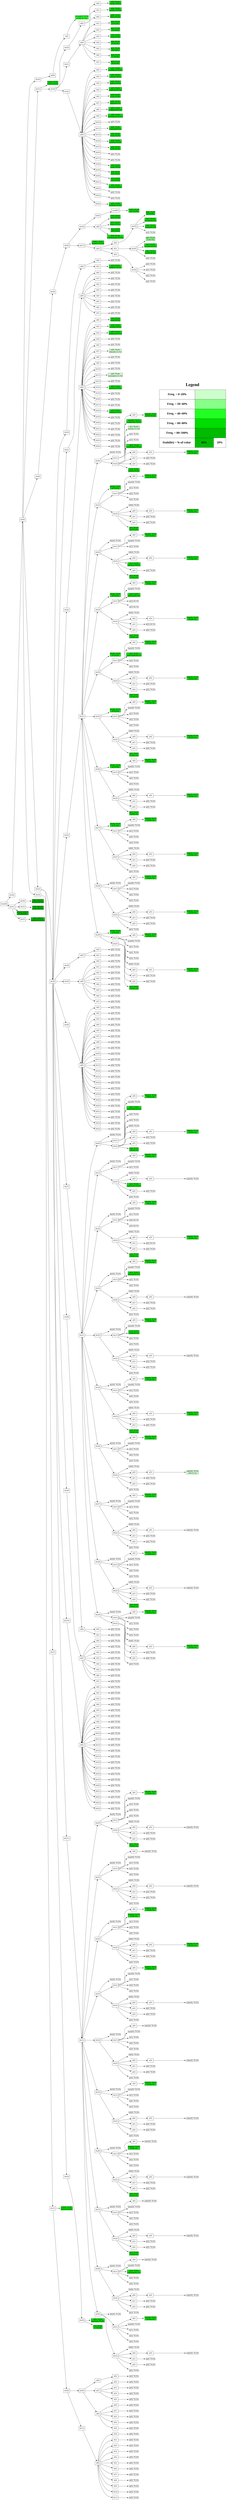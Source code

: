 digraph G {
	graph [bb="0,0,1340.3,23207",
		dpi=200,
		rankdir=LR,
		ranksep=0.005
	];
	node [label="\N"];
	{
		graph [rank=same];
		0		 [height=0.5,
			label="body[0]",
			pos="30.162,14860",
			shape=rectangle,
			width=0.83784];
	}
	{
		graph [rank=same];
		1		 [height=0.5,
			label="div[0]",
			pos="95.324,14942",
			shape=rectangle,
			width=0.75];
		954		 [height=0.5,
			label="div[1]",
			pos="95.324,14833",
			shape=rectangle,
			width=0.75];
	}
	{
		graph [rank=same];
		2		 [height=0.5,
			label="div[0]",
			pos="182.32,18401",
			shape=rectangle,
			width=0.75];
		955		 [height=0.5,
			label="div[0]",
			pos="182.32,14887",
			shape=rectangle,
			width=0.75];
		957		 [height=0.5,
			label="div[1]",
			pos="182.32,14833",
			shape=rectangle,
			width=0.75];
		959		 [height=0.58333,
			label=<<table cellpadding="1.5" cellborder="0" cellspacing="0"><tr><td bgcolor="#00BB00">div[2]: 100.0%</td></tr><tr><td bgcolor="#00BB00">(©:100.0%)</td></tr></table>>,
			pos="182.32,14776",
			shape=none,
			width=1.4444];
		960		 [height=0.5,
			label="div[3]",
			pos="182.32,14719",
			shape=rectangle,
			width=0.75];
	}
	{
		graph [rank=same];
		3		 [height=0.5,
			label="div[0]",
			pos="301.82,22496",
			shape=rectangle,
			width=0.75];
		7		 [height=0.5,
			label="div[1]",
			pos="301.82,22406",
			shape=rectangle,
			width=0.75];
		80		 [height=0.5,
			label="div[2]",
			pos="301.82,18853",
			shape=rectangle,
			width=0.75];
		113		 [height=0.5,
			label="div[3]",
			pos="301.82,14998",
			shape=rectangle,
			width=0.75];
		900		 [height=0.5,
			label="div[4]",
			pos="301.82,14944",
			shape=rectangle,
			width=0.75];
		956		 [height=0.58333,
			label=<<table cellpadding="1.5" cellborder="0" cellspacing="0"><tr><td bgcolor="#00BB00">a[0]: 100.0%</td></tr><tr><td bgcolor="#00BB00">(track:100.0%)</td></tr></table>>,
			pos="301.82,14887",
			shape=none,
			width=1.4444];
		958		 [height=0.58333,
			label=<<table cellpadding="1.5" cellborder="0" cellspacing="0"><tr><td bgcolor="#00BB00">a[0]: 100.0%</td></tr><tr><td bgcolor="#00BB00">(usgs:100.0%)</td></tr></table>>,
			pos="301.82,14827",
			shape=none,
			width=1.4028];
		961		 [height=0.58333,
			label=<<table cellpadding="1.5" cellborder="0" cellspacing="0"><tr><td bgcolor="#00BB00">a[0]: 100.0%</td></tr><tr><td bgcolor="#00BB00">(español:100.0%)</td></tr></table>>,
			pos="301.82,14719",
			shape=none,
			width=1.6528];
	}
	{
		graph [rank=same];
		4		 [height=0.5,
			label="h4[0]",
			pos="418.32,22532",
			shape=rectangle,
			width=0.75];
		8		 [height=0.58333,
			label=<<table cellpadding="1.5" cellborder="0" cellspacing="0"><tr><td bgcolor="#00DD00">h1[0]: 79.2%</td></tr><tr><td bgcolor="#00DD00">(coast:79.2%)</td></tr></table>>,
			pos="418.32,22463",
			shape=none,
			width=1.3611];
		9		 [height=0.5,
			label="div[0]",
			pos="418.32,22406",
			shape=rectangle,
			width=0.75];
		81		 [height=0.5,
			label="div[0]",
			pos="418.32,20555",
			shape=rectangle,
			width=0.75];
		114		 [height=0.5,
			label="div[0]",
			pos="418.32,14147",
			shape=rectangle,
			width=0.75];
		895		 [height=0.5,
			label="div[1]",
			pos="418.32,7871",
			shape=rectangle,
			width=0.75];
		901		 [height=0.5,
			label="div[1]",
			pos="418.32,2743",
			shape=rectangle,
			width=0.75];
	}
	{
		graph [rank=same];
		5		 [height=0.5,
			label="a[0]",
			pos="527.32,22886",
			shape=rectangle,
			width=0.75];
		10		 [height=0.5,
			label="div[0]",
			pos="527.32,22782",
			shape=rectangle,
			width=0.75];
		16		 [height=0.5,
			label="div[1]",
			pos="527.32,22631",
			shape=rectangle,
			width=0.75];
		34		 [height=0.5,
			label="div[2]",
			pos="527.32,22382",
			shape=rectangle,
			width=0.75];
		82		 [height=0.5,
			label="div[0]",
			pos="527.32,20980",
			shape=rectangle,
			width=0.75];
		115		 [height=0.5,
			label="div[0]",
			pos="527.32,19249",
			shape=rectangle,
			width=0.75];
		121		 [height=0.5,
			label="div[1]",
			pos="527.32,19086",
			shape=rectangle,
			width=0.75];
		139		 [height=0.5,
			label="div[2]",
			pos="527.32,17604",
			shape=rectangle,
			width=0.75];
		185		 [height=0.5,
			label="div[3]",
			pos="527.32,15510",
			shape=rectangle,
			width=0.75];
		374		 [height=0.5,
			label="div[4]",
			pos="527.32,14296",
			shape=rectangle,
			width=0.75];
		380		 [height=0.5,
			label="div[5]",
			pos="527.32,14147",
			shape=rectangle,
			width=0.75];
		398		 [height=0.5,
			label="div[6]",
			pos="527.32,13715",
			shape=rectangle,
			width=0.75];
		444		 [height=0.5,
			label="div[7]",
			pos="527.32,12193",
			shape=rectangle,
			width=0.75];
		633		 [height=0.5,
			label="div[8]",
			pos="527.32,11048",
			shape=rectangle,
			width=0.75];
		639		 [height=0.5,
			label="div[9]",
			pos="527.32,9418",
			shape=rectangle,
			width=0.75];
		657		 [height=0.5,
			label="div[10]",
			pos="527.32,8198",
			shape=rectangle,
			width=0.79464];
		703		 [height=0.5,
			label="div[11]",
			pos="527.32,6165",
			shape=rectangle,
			width=0.78752];
		896		 [height=0.5,
			label="div[0]",
			pos="527.32,3011",
			shape=rectangle,
			width=0.75];
		902		 [height=0.58333,
			label=<<table cellpadding="1.5" cellborder="0" cellspacing="0"><tr><td bgcolor="#00DD00">h3[0]: 79.2%</td></tr><tr><td bgcolor="#00DD00">(places:79.2%)</td></tr></table>>,
			pos="527.32,2743",
			shape=none,
			width=1.4444];
		903		 [height=0.5,
			label="div[0]",
			pos="527.32,1017",
			shape=rectangle,
			width=0.75];
	}
	{
		graph [rank=same];
		6		 [height=0.58333,
			label=<<table cellpadding="1.5" cellborder="0" cellspacing="0"><tr><td bgcolor="#22FF22">strong[0]: 79.2%</td></tr><tr><td bgcolor="#22FF22">(today:45.3%)</td></tr></table>>,
			pos="644.32,23057",
			shape=none,
			width=1.5833];
		11		 [height=0.5,
			label="ul[0]",
			pos="644.32,23000",
			shape=rectangle,
			width=0.75];
		17		 [height=0.5,
			label="ul[0]",
			pos="644.32,22826",
			shape=rectangle,
			width=0.75];
		35		 [height=0.5,
			label="ul[0]",
			pos="644.32,21992",
			shape=rectangle,
			width=0.75];
		83		 [height=0.5,
			label="div[0]",
			pos="644.32,21152",
			shape=rectangle,
			width=0.75];
		92		 [height=0.5,
			label="div[1]",
			pos="644.32,20980",
			shape=rectangle,
			width=0.75];
		116		 [height=0.5,
			label="ul[0]",
			pos="644.32,20786",
			shape=rectangle,
			width=0.75];
		122		 [height=0.5,
			label="ul[0]",
			pos="644.32,20513",
			shape=rectangle,
			width=0.75];
		140		 [height=0.5,
			label="ul[0]",
			pos="644.32,19670",
			shape=rectangle,
			width=0.75];
		186		 [height=0.5,
			label="div[1]",
			pos="644.32,16616",
			shape=rectangle,
			width=0.75];
		375		 [height=0.5,
			label="ul[0]",
			pos="644.32,14390",
			shape=rectangle,
			width=0.75];
		381		 [height=0.5,
			label="ul[0]",
			pos="644.32,14147",
			shape=rectangle,
			width=0.75];
		399		 [height=0.5,
			label="ul[0]",
			pos="644.32,13364",
			shape=rectangle,
			width=0.75];
		445		 [height=0.5,
			label="div[1]",
			pos="644.32,10854",
			shape=rectangle,
			width=0.75];
		634		 [height=0.5,
			label="ul[0]",
			pos="644.32,8113",
			shape=rectangle,
			width=0.75];
		640		 [height=0.5,
			label="ul[0]",
			pos="644.32,7843",
			shape=rectangle,
			width=0.75];
		658		 [height=0.5,
			label="ul[0]",
			pos="644.32,7033",
			shape=rectangle,
			width=0.75];
		704		 [height=0.5,
			label="div[1]",
			pos="644.32,4281",
			shape=rectangle,
			width=0.75];
		897		 [height=0.5,
			label="div[0]",
			pos="644.32,1675",
			shape=rectangle,
			width=0.75];
		904		 [height=0.5,
			label="div[0]",
			pos="644.32,1017",
			shape=rectangle,
			width=0.75];
		928		 [height=0.5,
			label="div[1]",
			pos="644.32,639",
			shape=rectangle,
			width=0.75];
	}
	{
		graph [rank=same];
		12		 [height=0.5,
			label="li[0]",
			pos="767.82,23180",
			shape=rectangle,
			width=0.75];
		14		 [height=0.5,
			label="li[1]",
			pos="767.82,23120",
			shape=rectangle,
			width=0.75];
		18		 [height=0.5,
			label="li[0]",
			pos="767.82,23060",
			shape=rectangle,
			width=0.75];
		20		 [height=0.5,
			label="li[1]",
			pos="767.82,23000",
			shape=rectangle,
			width=0.75];
		22		 [height=0.5,
			label="li[2]",
			pos="767.82,22941",
			shape=rectangle,
			width=0.75];
		24		 [height=0.5,
			label="li[3]",
			pos="767.82,22883",
			shape=rectangle,
			width=0.75];
		26		 [height=0.5,
			label="li[4]",
			pos="767.82,22826",
			shape=rectangle,
			width=0.75];
		28		 [height=0.5,
			label="li[5]",
			pos="767.82,22769",
			shape=rectangle,
			width=0.75];
		30		 [height=0.5,
			label="li[6]",
			pos="767.82,22712",
			shape=rectangle,
			width=0.75];
		32		 [height=0.5,
			label="li[7]",
			pos="767.82,22652",
			shape=rectangle,
			width=0.75];
		36		 [height=0.5,
			label="li[0]",
			pos="767.82,22581",
			shape=rectangle,
			width=0.75];
		38		 [height=0.5,
			label="li[2]",
			pos="767.82,22521",
			shape=rectangle,
			width=0.75];
		40		 [height=0.5,
			label="li[3]",
			pos="767.82,22461",
			shape=rectangle,
			width=0.75];
		42		 [height=0.5,
			label="li[4]",
			pos="767.82,22401",
			shape=rectangle,
			width=0.75];
		44		 [height=0.5,
			label="li[5]",
			pos="767.82,22341",
			shape=rectangle,
			width=0.75];
		46		 [height=0.5,
			label="li[7]",
			pos="767.82,22281",
			shape=rectangle,
			width=0.75];
		48		 [height=0.5,
			label="li[8]",
			pos="767.82,22221",
			shape=rectangle,
			width=0.75];
		50		 [height=0.5,
			label="li[9]",
			pos="767.82,22163",
			shape=rectangle,
			width=0.75];
		52		 [height=0.5,
			label="li[10]",
			pos="767.82,22106",
			shape=rectangle,
			width=0.75];
		54		 [height=0.5,
			label="li[11]",
			pos="767.82,22049",
			shape=rectangle,
			width=0.75];
		56		 [height=0.5,
			label="li[13]",
			pos="767.82,21992",
			shape=rectangle,
			width=0.75];
		58		 [height=0.5,
			label="li[14]",
			pos="767.82,21935",
			shape=rectangle,
			width=0.75];
		60		 [height=0.5,
			label="li[15]",
			pos="767.82,21881",
			shape=rectangle,
			width=0.75];
		62		 [height=0.5,
			label="li[16]",
			pos="767.82,21827",
			shape=rectangle,
			width=0.75];
		64		 [height=0.5,
			label="li[17]",
			pos="767.82,21773",
			shape=rectangle,
			width=0.75];
		66		 [height=0.5,
			label="li[18]",
			pos="767.82,21719",
			shape=rectangle,
			width=0.75];
		68		 [height=0.5,
			label="li[19]",
			pos="767.82,21664",
			shape=rectangle,
			width=0.75];
		70		 [height=0.5,
			label="li[20]",
			pos="767.82,21609",
			shape=rectangle,
			width=0.75];
		72		 [height=0.5,
			label="li[21]",
			pos="767.82,21553",
			shape=rectangle,
			width=0.75];
		74		 [height=0.5,
			label="li[22]",
			pos="767.82,21495",
			shape=rectangle,
			width=0.75];
		76		 [height=0.5,
			label="li[23]",
			pos="767.82,21432",
			shape=rectangle,
			width=0.75];
		78		 [height=0.5,
			label="li[24]",
			pos="767.82,21360",
			shape=rectangle,
			width=0.75];
		84		 [height=0.5,
			label="h4[0]",
			pos="767.82,21253",
			shape=rectangle,
			width=0.75];
		87		 [height=0.5,
			label="ul[0]",
			pos="767.82,21152",
			shape=rectangle,
			width=0.75];
		93		 [height=0.58333,
			label=<<table cellpadding="1.5" cellborder="0" cellspacing="0"><tr><td bgcolor="#00DD00">h4[0]: 79.2%</td></tr><tr><td bgcolor="#00DD00">(largest:79.2%)</td></tr></table>>,
			pos="767.82,21008",
			shape=none,
			width=1.4722];
		94		 [height=0.5,
			label="ul[0]",
			pos="767.82,20951",
			shape=rectangle,
			width=0.75];
		117		 [height=0.5,
			label="li[0]",
			pos="767.82,20841",
			shape=rectangle,
			width=0.75];
		119		 [height=0.5,
			label="li[1]",
			pos="767.82,20786",
			shape=rectangle,
			width=0.75];
		123		 [height=0.5,
			label="li[0]",
			pos="767.82,20729",
			shape=rectangle,
			width=0.75];
		125		 [height=0.5,
			label="li[1]",
			pos="767.82,20675",
			shape=rectangle,
			width=0.75];
		127		 [height=0.5,
			label="li[2]",
			pos="767.82,20621",
			shape=rectangle,
			width=0.75];
		129		 [height=0.5,
			label="li[3]",
			pos="767.82,20567",
			shape=rectangle,
			width=0.75];
		131		 [height=0.5,
			label="li[4]",
			pos="767.82,20513",
			shape=rectangle,
			width=0.75];
		133		 [height=0.5,
			label="li[5]",
			pos="767.82,20459",
			shape=rectangle,
			width=0.75];
		135		 [height=0.5,
			label="li[6]",
			pos="767.82,20405",
			shape=rectangle,
			width=0.75];
		137		 [height=0.5,
			label="li[7]",
			pos="767.82,20351",
			shape=rectangle,
			width=0.75];
		141		 [height=0.5,
			label="li[0]",
			pos="767.82,20288",
			shape=rectangle,
			width=0.75];
		143		 [height=0.5,
			label="li[2]",
			pos="767.82,20229",
			shape=rectangle,
			width=0.75];
		145		 [height=0.5,
			label="li[3]",
			pos="767.82,20171",
			shape=rectangle,
			width=0.75];
		147		 [height=0.5,
			label="li[4]",
			pos="767.82,20115",
			shape=rectangle,
			width=0.75];
		149		 [height=0.5,
			label="li[5]",
			pos="767.82,20060",
			shape=rectangle,
			width=0.75];
		151		 [height=0.5,
			label="li[7]",
			pos="767.82,20004",
			shape=rectangle,
			width=0.75];
		153		 [height=0.5,
			label="li[8]",
			pos="767.82,19948",
			shape=rectangle,
			width=0.75];
		155		 [height=0.5,
			label="li[9]",
			pos="767.82,19893",
			shape=rectangle,
			width=0.75];
		157		 [height=0.5,
			label="li[10]",
			pos="767.82,19838",
			shape=rectangle,
			width=0.75];
		159		 [height=0.5,
			label="li[11]",
			pos="767.82,19781",
			shape=rectangle,
			width=0.75];
		161		 [height=0.5,
			label="li[13]",
			pos="767.82,19725",
			shape=rectangle,
			width=0.75];
		163		 [height=0.5,
			label="li[14]",
			pos="767.82,19670",
			shape=rectangle,
			width=0.75];
		165		 [height=0.5,
			label="li[15]",
			pos="767.82,19615",
			shape=rectangle,
			width=0.75];
		167		 [height=0.5,
			label="li[16]",
			pos="767.82,19560",
			shape=rectangle,
			width=0.75];
		169		 [height=0.5,
			label="li[17]",
			pos="767.82,19506",
			shape=rectangle,
			width=0.75];
		171		 [height=0.5,
			label="li[18]",
			pos="767.82,19452",
			shape=rectangle,
			width=0.75];
		173		 [height=0.5,
			label="li[19]",
			pos="767.82,19395",
			shape=rectangle,
			width=0.75];
		175		 [height=0.5,
			label="li[20]",
			pos="767.82,19341",
			shape=rectangle,
			width=0.75];
		177		 [height=0.5,
			label="li[21]",
			pos="767.82,19285",
			shape=rectangle,
			width=0.75];
		179		 [height=0.5,
			label="li[22]",
			pos="767.82,19230",
			shape=rectangle,
			width=0.75];
		181		 [height=0.5,
			label="li[23]",
			pos="767.82,19176",
			shape=rectangle,
			width=0.75];
		183		 [height=0.5,
			label="li[24]",
			pos="767.82,19122",
			shape=rectangle,
			width=0.75];
		187		 [height=0.5,
			label="div[0]",
			pos="767.82,18986",
			shape=rectangle,
			width=0.75];
		206		 [height=0.5,
			label="div[1]",
			pos="767.82,18575",
			shape=rectangle,
			width=0.75];
		225		 [height=0.5,
			label="div[2]",
			pos="767.82,18137",
			shape=rectangle,
			width=0.75];
		241		 [height=0.5,
			label="div[3]",
			pos="767.82,17579",
			shape=rectangle,
			width=0.75];
		260		 [height=0.5,
			label="div[4]",
			pos="767.82,17027",
			shape=rectangle,
			width=0.75];
		279		 [height=0.5,
			label="div[5]",
			pos="767.82,16616",
			shape=rectangle,
			width=0.75];
		298		 [height=0.5,
			label="div[6]",
			pos="767.82,16126",
			shape=rectangle,
			width=0.75];
		317		 [height=0.5,
			label="div[7]",
			pos="767.82,15580",
			shape=rectangle,
			width=0.75];
		336		 [height=0.5,
			label="div[8]",
			pos="767.82,15038",
			shape=rectangle,
			width=0.75];
		355		 [height=0.5,
			label="div[9]",
			pos="767.82,14581",
			shape=rectangle,
			width=0.75];
		376		 [height=0.5,
			label="li[0]",
			pos="767.82,14444",
			shape=rectangle,
			width=0.75];
		378		 [height=0.5,
			label="li[1]",
			pos="767.82,14390",
			shape=rectangle,
			width=0.75];
		382		 [height=0.5,
			label="li[0]",
			pos="767.82,14336",
			shape=rectangle,
			width=0.75];
		384		 [height=0.5,
			label="li[1]",
			pos="767.82,14282",
			shape=rectangle,
			width=0.75];
		386		 [height=0.5,
			label="li[2]",
			pos="767.82,14228",
			shape=rectangle,
			width=0.75];
		388		 [height=0.5,
			label="li[3]",
			pos="767.82,14174",
			shape=rectangle,
			width=0.75];
		390		 [height=0.5,
			label="li[4]",
			pos="767.82,14120",
			shape=rectangle,
			width=0.75];
		392		 [height=0.5,
			label="li[5]",
			pos="767.82,14066",
			shape=rectangle,
			width=0.75];
		394		 [height=0.5,
			label="li[6]",
			pos="767.82,14012",
			shape=rectangle,
			width=0.75];
		396		 [height=0.5,
			label="li[7]",
			pos="767.82,13958",
			shape=rectangle,
			width=0.75];
		400		 [height=0.5,
			label="li[0]",
			pos="767.82,13904",
			shape=rectangle,
			width=0.75];
		402		 [height=0.5,
			label="li[2]",
			pos="767.82,13850",
			shape=rectangle,
			width=0.75];
		404		 [height=0.5,
			label="li[3]",
			pos="767.82,13796",
			shape=rectangle,
			width=0.75];
		406		 [height=0.5,
			label="li[4]",
			pos="767.82,13742",
			shape=rectangle,
			width=0.75];
		408		 [height=0.5,
			label="li[5]",
			pos="767.82,13688",
			shape=rectangle,
			width=0.75];
		410		 [height=0.5,
			label="li[7]",
			pos="767.82,13634",
			shape=rectangle,
			width=0.75];
		412		 [height=0.5,
			label="li[8]",
			pos="767.82,13580",
			shape=rectangle,
			width=0.75];
		414		 [height=0.5,
			label="li[9]",
			pos="767.82,13526",
			shape=rectangle,
			width=0.75];
		416		 [height=0.5,
			label="li[10]",
			pos="767.82,13472",
			shape=rectangle,
			width=0.75];
		418		 [height=0.5,
			label="li[11]",
			pos="767.82,13418",
			shape=rectangle,
			width=0.75];
		420		 [height=0.5,
			label="li[13]",
			pos="767.82,13364",
			shape=rectangle,
			width=0.75];
		422		 [height=0.5,
			label="li[14]",
			pos="767.82,13310",
			shape=rectangle,
			width=0.75];
		424		 [height=0.5,
			label="li[15]",
			pos="767.82,13256",
			shape=rectangle,
			width=0.75];
		426		 [height=0.5,
			label="li[16]",
			pos="767.82,13202",
			shape=rectangle,
			width=0.75];
		428		 [height=0.5,
			label="li[17]",
			pos="767.82,13148",
			shape=rectangle,
			width=0.75];
		430		 [height=0.5,
			label="li[18]",
			pos="767.82,13094",
			shape=rectangle,
			width=0.75];
		432		 [height=0.5,
			label="li[19]",
			pos="767.82,13040",
			shape=rectangle,
			width=0.75];
		434		 [height=0.5,
			label="li[20]",
			pos="767.82,12986",
			shape=rectangle,
			width=0.75];
		436		 [height=0.5,
			label="li[21]",
			pos="767.82,12932",
			shape=rectangle,
			width=0.75];
		438		 [height=0.5,
			label="li[22]",
			pos="767.82,12878",
			shape=rectangle,
			width=0.75];
		440		 [height=0.5,
			label="li[23]",
			pos="767.82,12824",
			shape=rectangle,
			width=0.75];
		442		 [height=0.5,
			label="li[24]",
			pos="767.82,12770",
			shape=rectangle,
			width=0.75];
		446		 [height=0.5,
			label="div[0]",
			pos="767.82,12635",
			shape=rectangle,
			width=0.75];
		465		 [height=0.5,
			label="div[1]",
			pos="767.82,12361",
			shape=rectangle,
			width=0.75];
		481		 [height=0.5,
			label="div[2]",
			pos="767.82,11842",
			shape=rectangle,
			width=0.75];
		500		 [height=0.5,
			label="div[3]",
			pos="767.82,11290",
			shape=rectangle,
			width=0.75];
		519		 [height=0.5,
			label="div[4]",
			pos="767.82,10854",
			shape=rectangle,
			width=0.75];
		538		 [height=0.5,
			label="div[5]",
			pos="767.82,10366",
			shape=rectangle,
			width=0.75];
		557		 [height=0.5,
			label="div[6]",
			pos="767.82,9820",
			shape=rectangle,
			width=0.75];
		576		 [height=0.5,
			label="div[7]",
			pos="767.82,9280",
			shape=rectangle,
			width=0.75];
		595		 [height=0.5,
			label="div[8]",
			pos="767.82,8740",
			shape=rectangle,
			width=0.75];
		614		 [height=0.5,
			label="div[9]",
			pos="767.82,8248",
			shape=rectangle,
			width=0.75];
		635		 [height=0.5,
			label="li[0]",
			pos="767.82,8113",
			shape=rectangle,
			width=0.75];
		637		 [height=0.5,
			label="li[1]",
			pos="767.82,8059",
			shape=rectangle,
			width=0.75];
		641		 [height=0.5,
			label="li[0]",
			pos="767.82,8005",
			shape=rectangle,
			width=0.75];
		643		 [height=0.5,
			label="li[1]",
			pos="767.82,7951",
			shape=rectangle,
			width=0.75];
		645		 [height=0.5,
			label="li[2]",
			pos="767.82,7897",
			shape=rectangle,
			width=0.75];
		647		 [height=0.5,
			label="li[3]",
			pos="767.82,7843",
			shape=rectangle,
			width=0.75];
		649		 [height=0.5,
			label="li[4]",
			pos="767.82,7789",
			shape=rectangle,
			width=0.75];
		651		 [height=0.5,
			label="li[5]",
			pos="767.82,7735",
			shape=rectangle,
			width=0.75];
		653		 [height=0.5,
			label="li[6]",
			pos="767.82,7681",
			shape=rectangle,
			width=0.75];
		655		 [height=0.5,
			label="li[7]",
			pos="767.82,7627",
			shape=rectangle,
			width=0.75];
		659		 [height=0.5,
			label="li[0]",
			pos="767.82,7573",
			shape=rectangle,
			width=0.75];
		661		 [height=0.5,
			label="li[2]",
			pos="767.82,7519",
			shape=rectangle,
			width=0.75];
		663		 [height=0.5,
			label="li[3]",
			pos="767.82,7465",
			shape=rectangle,
			width=0.75];
		665		 [height=0.5,
			label="li[4]",
			pos="767.82,7411",
			shape=rectangle,
			width=0.75];
		667		 [height=0.5,
			label="li[5]",
			pos="767.82,7357",
			shape=rectangle,
			width=0.75];
		669		 [height=0.5,
			label="li[7]",
			pos="767.82,7303",
			shape=rectangle,
			width=0.75];
		671		 [height=0.5,
			label="li[8]",
			pos="767.82,7249",
			shape=rectangle,
			width=0.75];
		673		 [height=0.5,
			label="li[9]",
			pos="767.82,7195",
			shape=rectangle,
			width=0.75];
		675		 [height=0.5,
			label="li[10]",
			pos="767.82,7141",
			shape=rectangle,
			width=0.75];
		677		 [height=0.5,
			label="li[11]",
			pos="767.82,7087",
			shape=rectangle,
			width=0.75];
		679		 [height=0.5,
			label="li[13]",
			pos="767.82,7033",
			shape=rectangle,
			width=0.75];
		681		 [height=0.5,
			label="li[14]",
			pos="767.82,6979",
			shape=rectangle,
			width=0.75];
		683		 [height=0.5,
			label="li[15]",
			pos="767.82,6925",
			shape=rectangle,
			width=0.75];
		685		 [height=0.5,
			label="li[16]",
			pos="767.82,6871",
			shape=rectangle,
			width=0.75];
		687		 [height=0.5,
			label="li[17]",
			pos="767.82,6817",
			shape=rectangle,
			width=0.75];
		689		 [height=0.5,
			label="li[18]",
			pos="767.82,6763",
			shape=rectangle,
			width=0.75];
		691		 [height=0.5,
			label="li[19]",
			pos="767.82,6709",
			shape=rectangle,
			width=0.75];
		693		 [height=0.5,
			label="li[20]",
			pos="767.82,6655",
			shape=rectangle,
			width=0.75];
		695		 [height=0.5,
			label="li[21]",
			pos="767.82,6601",
			shape=rectangle,
			width=0.75];
		697		 [height=0.5,
			label="li[22]",
			pos="767.82,6547",
			shape=rectangle,
			width=0.75];
		699		 [height=0.5,
			label="li[23]",
			pos="767.82,6493",
			shape=rectangle,
			width=0.75];
		701		 [height=0.5,
			label="li[24]",
			pos="767.82,6439",
			shape=rectangle,
			width=0.75];
		705		 [height=0.5,
			label="div[0]",
			pos="767.82,6304",
			shape=rectangle,
			width=0.75];
		724		 [height=0.5,
			label="div[1]",
			pos="767.82,5799",
			shape=rectangle,
			width=0.75];
		743		 [height=0.5,
			label="div[2]",
			pos="767.82,5253",
			shape=rectangle,
			width=0.75];
		762		 [height=0.5,
			label="div[3]",
			pos="767.82,4713",
			shape=rectangle,
			width=0.75];
		781		 [height=0.5,
			label="div[4]",
			pos="767.82,4281",
			shape=rectangle,
			width=0.75];
		800		 [height=0.5,
			label="div[5]",
			pos="767.82,3795",
			shape=rectangle,
			width=0.75];
		819		 [height=0.5,
			label="div[6]",
			pos="767.82,3249",
			shape=rectangle,
			width=0.75];
		838		 [height=0.5,
			label="div[7]",
			pos="767.82,2703",
			shape=rectangle,
			width=0.75];
		857		 [height=0.5,
			label="div[8]",
			pos="767.82,2154",
			shape=rectangle,
			width=0.75];
		876		 [height=0.5,
			label="div[9]",
			pos="767.82,1732",
			shape=rectangle,
			width=0.75];
		898		 [height=0.58333,
			label=<<table cellpadding="1.5" cellborder="0" cellspacing="0"><tr><td bgcolor="#00DD00">a[0]: 79.2%</td></tr><tr><td bgcolor="#00DD00">(previous:79.2%)</td></tr></table>>,
			pos="767.82,1675",
			shape=none,
			width=1.625];
		899		 [height=0.58333,
			label=<<table cellpadding="1.5" cellborder="0" cellspacing="0"><tr><td bgcolor="#00DD00">a[1]: 79.2%</td></tr><tr><td bgcolor="#00DD00">(→:79.2%)</td></tr></table>>,
			pos="767.82,1615",
			shape=none,
			width=1.1944];
		905		 [height=0.5,
			label="ul[0]",
			pos="767.82,1112",
			shape=rectangle,
			width=0.75];
		908		 [height=0.5,
			label="ul[1]",
			pos="767.82,1017",
			shape=rectangle,
			width=0.75];
		917		 [height=0.5,
			label="ul[2]",
			pos="767.82,801",
			shape=rectangle,
			width=0.75];
		929		 [height=0.5,
			label="ul[0]",
			pos="767.82,342",
			shape=rectangle,
			width=0.75];
	}
	{
		graph [rank=same];
		13		 [height=0.58333,
			label=<<table cellpadding="1.5" cellborder="0" cellspacing="0"><tr><td bgcolor="#00DD00">a[0]: 79.2%</td></tr><tr><td bgcolor="#00DD00">(recent:79.2%)</td></tr></table>>,
			pos="902.32,23186",
			shape=none,
			width=1.4306];
		15		 [height=0.58333,
			label=<<table cellpadding="1.5" cellborder="0" cellspacing="0"><tr><td bgcolor="#00DD00">a[0]: 79.2%</td></tr><tr><td bgcolor="#00DD00">(quakes:79.2%)</td></tr></table>>,
			pos="902.32,23126",
			shape=none,
			width=1.5];
		19		 [height=0.58333,
			label=<<table cellpadding="1.5" cellborder="0" cellspacing="0"><tr><td bgcolor="#00DD00">a[0]: 79.2%</td></tr><tr><td bgcolor="#00DD00">(filter:79.2%)</td></tr></table>>,
			pos="902.32,23066",
			shape=none,
			width=1.3194];
		21		 [height=0.58333,
			label=<<table cellpadding="1.5" cellborder="0" cellspacing="0"><tr><td bgcolor="#00DD00">a[0]: 79.2%</td></tr><tr><td bgcolor="#00DD00">(2:79.2%)</td></tr></table>>,
			pos="902.32,23006",
			shape=none,
			width=1.1944];
		23		 [height=0.58333,
			label=<<table cellpadding="1.5" cellborder="0" cellspacing="0"><tr><td bgcolor="#00DD00">a[0]: 79.2%</td></tr><tr><td bgcolor="#00DD00">(3:79.2%)</td></tr></table>>,
			pos="902.32,22946",
			shape=none,
			width=1.1944];
		25		 [height=0.58333,
			label=<<table cellpadding="1.5" cellborder="0" cellspacing="0"><tr><td bgcolor="#00DD00">a[0]: 79.2%</td></tr><tr><td bgcolor="#00DD00">(mag:79.2%)</td></tr></table>>,
			pos="902.32,22886",
			shape=none,
			width=1.2917];
		27		 [height=0.58333,
			label=<<table cellpadding="1.5" cellborder="0" cellspacing="0"><tr><td bgcolor="#00DD00">a[0]: 79.2%</td></tr><tr><td bgcolor="#00DD00">(5:79.2%)</td></tr></table>>,
			pos="902.32,22826",
			shape=none,
			width=1.1944];
		29		 [height=0.58333,
			label=<<table cellpadding="1.5" cellborder="0" cellspacing="0"><tr><td bgcolor="#00DD00">a[0]: 79.2%</td></tr><tr><td bgcolor="#00DD00">(6:79.2%)</td></tr></table>>,
			pos="902.32,22766",
			shape=none,
			width=1.1944];
		31		 [height=0.58333,
			label=<<table cellpadding="1.5" cellborder="0" cellspacing="0"><tr><td bgcolor="#00DD00">a[0]: 79.2%</td></tr><tr><td bgcolor="#00DD00">(7:79.2%)</td></tr></table>>,
			pos="902.32,22706",
			shape=none,
			width=1.1944];
		33		 [height=0.58333,
			label=<<table cellpadding="1.5" cellborder="0" cellspacing="0"><tr><td bgcolor="#00DD00">a[0]: 79.2%</td></tr><tr><td bgcolor="#00DD00">(8:79.2%)</td></tr></table>>,
			pos="902.32,22646",
			shape=none,
			width=1.1944];
		37		 [height=0.58333,
			label=<<table cellpadding="1.5" cellborder="0" cellspacing="0"><tr><td bgcolor="#00DD00">a[0]: 79.2%</td></tr><tr><td bgcolor="#00DD00">(southeast:79.2%)</td></tr></table>>,
			pos="902.32,22586",
			shape=none,
			width=1.6806];
		39		 [height=0.58333,
			label=<<table cellpadding="1.5" cellborder="0" cellspacing="0"><tr><td bgcolor="#00DD00">a[0]: 79.2%</td></tr><tr><td bgcolor="#00DD00">(miyagi:79.2%)</td></tr></table>>,
			pos="902.32,22526",
			shape=none,
			width=1.5];
		41		 [height=0.58333,
			label=<<table cellpadding="1.5" cellborder="0" cellspacing="0"><tr><td bgcolor="#00DD00">a[0]: 79.2%</td></tr><tr><td bgcolor="#00DD00">(japan:79.2%)</td></tr></table>>,
			pos="902.32,22466",
			shape=none,
			width=1.375];
		43		 [height=0.58333,
			label=<<table cellpadding="1.5" cellborder="0" cellspacing="0"><tr><td bgcolor="#00DD00">a[0]: 79.2%</td></tr><tr><td bgcolor="#00DD00">(saitama:64.1%)</td></tr></table>>,
			pos="902.32,22406",
			shape=none,
			width=1.5556];
		45		 [height=0.58333,
			label=<<table cellpadding="1.5" cellborder="0" cellspacing="0"><tr><td bgcolor="#00DD00">a[0]: 79.2%</td></tr><tr><td bgcolor="#00DD00">(yono:79.2%)</td></tr></table>>,
			pos="902.32,22346",
			shape=none,
			width=1.3472];
		47		 [height=0.58333,
			label=<<table cellpadding="1.5" cellborder="0" cellspacing="0"><tr><td bgcolor="#00DD00">a[0]: 79.2%</td></tr><tr><td bgcolor="#00DD00">(akita:64.1%)</td></tr></table>>,
			pos="902.32,22286",
			shape=none,
			width=1.3333];
		49		 [height=0.58333,
			label=<<table cellpadding="1.5" cellborder="0" cellspacing="0"><tr><td bgcolor="#00DD00">a[0]: 79.2%</td></tr><tr><td bgcolor="#00DD00">(hokkaido:64.1%)</td></tr></table>>,
			pos="902.32,22226",
			shape=none,
			width=1.6806];
		51		 [height=0.58333,
			label=<<table cellpadding="1.5" cellborder="0" cellspacing="0"><tr><td bgcolor="#00DD00">a[0]: 79.2%</td></tr><tr><td bgcolor="#00DD00">(fukushima:79.2%)</td></tr></table>>,
			pos="902.32,22166",
			shape=none,
			width=1.7778];
		53		 [height=0.5,
			label=<<table cellpadding="1.5" cellborder="0" cellspacing="0"><tr><td bgcolor="None">a[0]: 79.2%</td></tr></table>>,
			pos="902.32,22109",
			shape=none,
			width=1.1944];
		55		 [height=0.58333,
			label=<<table cellpadding="1.5" cellborder="0" cellspacing="0"><tr><td bgcolor="#00DD00">a[0]: 79.2%</td></tr><tr><td bgcolor="#00DD00">(aomori:64.1%)</td></tr></table>>,
			pos="902.32,22052",
			shape=none,
			width=1.5139];
		57		 [height=0.58333,
			label=<<table cellpadding="1.5" cellborder="0" cellspacing="0"><tr><td bgcolor="#00DD00">a[0]: 79.2%</td></tr><tr><td bgcolor="#00DD00">(near:79.2%)</td></tr></table>>,
			pos="902.32,21992",
			shape=none,
			width=1.2917];
		59		 [height=0.58333,
			label=<<table cellpadding="1.5" cellborder="0" cellspacing="0"><tr><td bgcolor="#00DD00">a[0]: 79.2%</td></tr><tr><td bgcolor="#00DD00">(honshu:79.2%)</td></tr></table>>,
			pos="902.32,21932",
			shape=none,
			width=1.5139];
		61		 [height=0.58333,
			label=<<table cellpadding="1.5" cellborder="0" cellspacing="0"><tr><td bgcolor="#00DD00">a[0]: 79.2%</td></tr><tr><td bgcolor="#00DD00">(west:79.2%)</td></tr></table>>,
			pos="902.32,21872",
			shape=none,
			width=1.3194];
		63		 [height=0.5,
			label=<<table cellpadding="1.5" cellborder="0" cellspacing="0"><tr><td bgcolor="None">a[0]: 79.2%</td></tr></table>>,
			pos="902.32,21815",
			shape=none,
			width=1.1944];
		65		 [height=0.5,
			label=<<table cellpadding="1.5" cellborder="0" cellspacing="0"><tr><td bgcolor="None">a[0]: 79.2%</td></tr></table>>,
			pos="902.32,21761",
			shape=none,
			width=1.1944];
		67		 [height=0.58333,
			label=<<table cellpadding="1.5" cellborder="0" cellspacing="0"><tr><td bgcolor="#00DD00">a[0]: 79.2%</td></tr><tr><td bgcolor="#00DD00">(east:79.2%)</td></tr></table>>,
			pos="902.32,21704",
			shape=none,
			width=1.2639];
		69		 [height=0.58333,
			label=<<table cellpadding="1.5" cellborder="0" cellspacing="0"><tr><td bgcolor="#00DD00">a[0]: 79.2%</td></tr><tr><td bgcolor="#00DD00">(izu:79.2%)</td></tr></table>>,
			pos="902.32,21644",
			shape=none,
			width=1.1944];
		71		 [height=0.58333,
			label=<<table cellpadding="1.5" cellborder="0" cellspacing="0"><tr><td bgcolor="#00DD00">a[0]: 79.2%</td></tr><tr><td bgcolor="#00DD00">(sea:79.2%)</td></tr></table>>,
			pos="902.32,21584",
			shape=none,
			width=1.2083];
		73		 [height=0.58333,
			label=<<table cellpadding="1.5" cellborder="0" cellspacing="0"><tr><td bgcolor="#00DD00">a[0]: 79.2%</td></tr><tr><td bgcolor="#00DD00">(western:79.2%)</td></tr></table>>,
			pos="902.32,21524",
			shape=none,
			width=1.5556];
		75		 [height=0.5,
			label=<<table cellpadding="1.5" cellborder="0" cellspacing="0"><tr><td bgcolor="None">a[0]: 79.2%</td></tr></table>>,
			pos="902.32,21467",
			shape=none,
			width=1.1944];
		77		 [height=0.5,
			label=<<table cellpadding="1.5" cellborder="0" cellspacing="0"><tr><td bgcolor="None">a[0]: 79.2%</td></tr></table>>,
			pos="902.32,21413",
			shape=none,
			width=1.1944];
		79		 [height=0.58333,
			label=<<table cellpadding="1.5" cellborder="0" cellspacing="0"><tr><td bgcolor="#00DD00">a[0]: 79.2%</td></tr><tr><td bgcolor="#00DD00">(shikoku:79.2%)</td></tr></table>>,
			pos="902.32,21356",
			shape=none,
			width=1.5694];
		85		 [height=0.5,
			label="small[0]",
			pos="902.32,21299",
			shape=rectangle,
			width=0.87021];
		88		 [height=0.58333,
			label=<<table cellpadding="1.5" cellborder="0" cellspacing="0"><tr><td bgcolor="#00DD00">li[0]: 79.2%</td></tr><tr><td bgcolor="#00DD00">(past:79.2%)</td></tr></table>>,
			pos="902.32,21242",
			shape=none,
			width=1.2639];
		89		 [height=0.58333,
			label=<<table cellpadding="1.5" cellborder="0" cellspacing="0"><tr><td bgcolor="#00DD00">li[1]: 79.2%</td></tr><tr><td bgcolor="#00DD00">(days:79.2%)</td></tr></table>>,
			pos="902.32,21182",
			shape=none,
			width=1.3194];
		90		 [height=0.58333,
			label=<<table cellpadding="1.5" cellborder="0" cellspacing="0"><tr><td bgcolor="#00DD00">li[2]: 79.2%</td></tr><tr><td bgcolor="#00DD00">(30:79.2%)</td></tr></table>>,
			pos="902.32,21122",
			shape=none,
			width=1.2083];
		91		 [height=0.58333,
			label=<<table cellpadding="1.5" cellborder="0" cellspacing="0"><tr><td bgcolor="#00DD00">li[3]: 79.2%</td></tr><tr><td bgcolor="#00DD00">(earthquakes:79.2%)</td></tr></table>>,
			pos="902.32,21062",
			shape=none,
			width=1.8889];
		95		 [height=0.5,
			label="li[0]",
			pos="902.32,21005",
			shape=rectangle,
			width=0.75];
		101		 [height=0.5,
			label="li[1]",
			pos="902.32,20951",
			shape=rectangle,
			width=0.75];
		107		 [height=0.5,
			label="li[2]",
			pos="902.32,20897",
			shape=rectangle,
			width=0.75];
		118		 [height=0.5,
			label=<<table cellpadding="1.5" cellborder="0" cellspacing="0"><tr><td bgcolor="None">a[0]: 79.2%</td></tr></table>>,
			pos="902.32,20843",
			shape=none,
			width=1.1944];
		120		 [height=0.58333,
			label=<<table cellpadding="1.5" cellborder="0" cellspacing="0"><tr><td bgcolor="#00DD00">a[0]: 79.2%</td></tr><tr><td bgcolor="#00DD00">(biggest:79.2%)</td></tr></table>>,
			pos="902.32,20786",
			shape=none,
			width=1.5139];
		124		 [height=0.5,
			label=<<table cellpadding="1.5" cellborder="0" cellspacing="0"><tr><td bgcolor="None">a[0]: 79.2%</td></tr></table>>,
			pos="902.32,20729",
			shape=none,
			width=1.1944];
		126		 [height=0.5,
			label=<<table cellpadding="1.5" cellborder="0" cellspacing="0"><tr><td bgcolor="None">a[0]: 79.2%</td></tr></table>>,
			pos="902.32,20675",
			shape=none,
			width=1.1944];
		128		 [height=0.5,
			label=<<table cellpadding="1.5" cellborder="0" cellspacing="0"><tr><td bgcolor="None">a[0]: 79.2%</td></tr></table>>,
			pos="902.32,20621",
			shape=none,
			width=1.1944];
		130		 [height=0.5,
			label=<<table cellpadding="1.5" cellborder="0" cellspacing="0"><tr><td bgcolor="None">a[0]: 79.2%</td></tr></table>>,
			pos="902.32,20567",
			shape=none,
			width=1.1944];
		132		 [height=0.5,
			label=<<table cellpadding="1.5" cellborder="0" cellspacing="0"><tr><td bgcolor="None">a[0]: 79.2%</td></tr></table>>,
			pos="902.32,20513",
			shape=none,
			width=1.1944];
		134		 [height=0.5,
			label=<<table cellpadding="1.5" cellborder="0" cellspacing="0"><tr><td bgcolor="None">a[0]: 79.2%</td></tr></table>>,
			pos="902.32,20459",
			shape=none,
			width=1.1944];
		136		 [height=0.5,
			label=<<table cellpadding="1.5" cellborder="0" cellspacing="0"><tr><td bgcolor="None">a[0]: 79.2%</td></tr></table>>,
			pos="902.32,20405",
			shape=none,
			width=1.1944];
		138		 [height=0.5,
			label=<<table cellpadding="1.5" cellborder="0" cellspacing="0"><tr><td bgcolor="None">a[0]: 79.2%</td></tr></table>>,
			pos="902.32,20351",
			shape=none,
			width=1.1944];
		142		 [height=0.58333,
			label=<<table cellpadding="1.5" cellborder="0" cellspacing="0"><tr><td bgcolor="#00DD00">a[0]: 79.2%</td></tr><tr><td bgcolor="#00DD00">(asia:79.2%)</td></tr></table>>,
			pos="902.32,20294",
			shape=none,
			width=1.2639];
		144		 [height=0.58333,
			label=<<table cellpadding="1.5" cellborder="0" cellspacing="0"><tr><td bgcolor="#00DD00">a[0]: 79.2%</td></tr><tr><td bgcolor="#00DD00">(sendai:79.2%)</td></tr></table>>,
			pos="902.32,20234",
			shape=none,
			width=1.4583];
		146		 [height=0.58333,
			label=<<table cellpadding="1.5" cellborder="0" cellspacing="0"><tr><td bgcolor="#00DD00">a[0]: 79.2%</td></tr><tr><td bgcolor="#00DD00">(sapporo:64.1%)</td></tr></table>>,
			pos="902.32,20174",
			shape=none,
			width=1.5694];
		148		 [height=0.5,
			label=<<table cellpadding="1.5" cellborder="0" cellspacing="0"><tr><td bgcolor="None">a[0]: 79.2%</td></tr></table>>,
			pos="902.32,20117",
			shape=none,
			width=1.1944];
		150		 [height=0.5,
			label=<<table cellpadding="1.5" cellborder="0" cellspacing="0"><tr><td bgcolor="None">a[0]: 79.2%</td></tr></table>>,
			pos="902.32,20063",
			shape=none,
			width=1.1944];
		152		 [height=0.58333,
			label=<<table cellpadding="1.5" cellborder="0" cellspacing="0"><tr><td bgcolor="#CCFFCC">a[0]: 79.2%</td></tr><tr><td bgcolor="#CCFFCC">(ibaraki:15.1%)</td></tr></table>>,
			pos="902.32,20006",
			shape=none,
			width=1.5];
		154		 [height=0.5,
			label=<<table cellpadding="1.5" cellborder="0" cellspacing="0"><tr><td bgcolor="None">a[0]: 79.2%</td></tr></table>>,
			pos="902.32,19949",
			shape=none,
			width=1.1944];
		156		 [height=0.5,
			label=<<table cellpadding="1.5" cellborder="0" cellspacing="0"><tr><td bgcolor="None">a[0]: 79.2%</td></tr></table>>,
			pos="902.32,19895",
			shape=none,
			width=1.1944];
		158		 [height=0.5,
			label=<<table cellpadding="1.5" cellborder="0" cellspacing="0"><tr><td bgcolor="None">a[0]: 79.2%</td></tr></table>>,
			pos="902.32,19841",
			shape=none,
			width=1.1944];
		160		 [height=0.58333,
			label=<<table cellpadding="1.5" cellborder="0" cellspacing="0"><tr><td bgcolor="#CCFFCC">a[0]: 79.2%</td></tr><tr><td bgcolor="#CCFFCC">(yamagata:15.1%)</td></tr></table>>,
			pos="902.32,19784",
			shape=none,
			width=1.7083];
		162		 [height=0.5,
			label=<<table cellpadding="1.5" cellborder="0" cellspacing="0"><tr><td bgcolor="None">a[0]: 79.2%</td></tr></table>>,
			pos="902.32,19727",
			shape=none,
			width=1.1944];
		164		 [height=0.58333,
			label=<<table cellpadding="1.5" cellborder="0" cellspacing="0"><tr><td bgcolor="#00DD00">a[0]: 79.2%</td></tr><tr><td bgcolor="#00DD00">(eastern:79.2%)</td></tr></table>>,
			pos="902.32,19670",
			shape=none,
			width=1.5139];
		166		 [height=0.5,
			label=<<table cellpadding="1.5" cellborder="0" cellspacing="0"><tr><td bgcolor="None">a[0]: 79.2%</td></tr></table>>,
			pos="902.32,19613",
			shape=none,
			width=1.1944];
		168		 [height=0.5,
			label=<<table cellpadding="1.5" cellborder="0" cellspacing="0"><tr><td bgcolor="None">a[0]: 79.2%</td></tr></table>>,
			pos="902.32,19559",
			shape=none,
			width=1.1944];
		170		 [height=0.5,
			label=<<table cellpadding="1.5" cellborder="0" cellspacing="0"><tr><td bgcolor="None">a[0]: 79.2%</td></tr></table>>,
			pos="902.32,19505",
			shape=none,
			width=1.1944];
		172		 [height=0.58333,
			label=<<table cellpadding="1.5" cellborder="0" cellspacing="0"><tr><td bgcolor="#00DD00">a[0]: 79.2%</td></tr><tr><td bgcolor="#00DD00">(islands:79.2%)</td></tr></table>>,
			pos="902.32,19448",
			shape=none,
			width=1.5];
		174		 [height=0.5,
			label=<<table cellpadding="1.5" cellborder="0" cellspacing="0"><tr><td bgcolor="None">a[0]: 79.2%</td></tr></table>>,
			pos="902.32,19391",
			shape=none,
			width=1.1944];
		176		 [height=0.5,
			label=<<table cellpadding="1.5" cellborder="0" cellspacing="0"><tr><td bgcolor="None">a[0]: 79.2%</td></tr></table>>,
			pos="902.32,19337",
			shape=none,
			width=1.1944];
		178		 [height=0.5,
			label=<<table cellpadding="1.5" cellborder="0" cellspacing="0"><tr><td bgcolor="None">a[0]: 79.2%</td></tr></table>>,
			pos="902.32,19283",
			shape=none,
			width=1.1944];
		180		 [height=0.5,
			label=<<table cellpadding="1.5" cellborder="0" cellspacing="0"><tr><td bgcolor="None">a[0]: 79.2%</td></tr></table>>,
			pos="902.32,19229",
			shape=none,
			width=1.1944];
		182		 [height=0.5,
			label=<<table cellpadding="1.5" cellborder="0" cellspacing="0"><tr><td bgcolor="None">a[0]: 79.2%</td></tr></table>>,
			pos="902.32,19175",
			shape=none,
			width=1.1944];
		184		 [height=0.5,
			label=<<table cellpadding="1.5" cellborder="0" cellspacing="0"><tr><td bgcolor="None">a[0]: 79.2%</td></tr></table>>,
			pos="902.32,19121",
			shape=none,
			width=1.1944];
		188		 [height=0.5,
			label=<<table cellpadding="1.5" cellborder="0" cellspacing="0"><tr><td bgcolor="None">div[0]: 79.2%</td></tr></table>>,
			pos="902.32,19067",
			shape=none,
			width=1.3472];
		189		 [height=0.5,
			label="div[1]",
			pos="902.32,19013",
			shape=rectangle,
			width=0.75];
		196		 [height=0.5,
			label="div[2]",
			pos="902.32,18959",
			shape=rectangle,
			width=0.75];
		207		 [height=0.58333,
			label=<<table cellpadding="1.5" cellborder="0" cellspacing="0"><tr><td bgcolor="#00DD00">div[0]: 79.2%</td></tr><tr><td bgcolor="#00DD00">(b:79.2%)</td></tr></table>>,
			pos="902.32,18740",
			shape=none,
			width=1.3472];
		208		 [height=0.5,
			label="div[1]",
			pos="902.32,18683",
			shape=rectangle,
			width=0.75];
		215		 [height=0.5,
			label="div[2]",
			pos="902.32,18494",
			shape=rectangle,
			width=0.75];
		226		 [height=0.5,
			label=<<table cellpadding="1.5" cellborder="0" cellspacing="0"><tr><td bgcolor="None">div[0]: 79.2%</td></tr></table>>,
			pos="902.32,18245",
			shape=none,
			width=1.3472];
		227		 [height=0.5,
			label="div[1]",
			pos="902.32,18191",
			shape=rectangle,
			width=0.75];
		232		 [height=0.5,
			label="div[2]",
			pos="902.32,18055",
			shape=rectangle,
			width=0.75];
		242		 [height=0.58333,
			label=<<table cellpadding="1.5" cellborder="0" cellspacing="0"><tr><td bgcolor="#00DD00">div[0]: 79.2%</td></tr><tr><td bgcolor="#00DD00">(d:79.2%)</td></tr></table>>,
			pos="902.32,17744",
			shape=none,
			width=1.3472];
		243		 [height=0.5,
			label="div[1]",
			pos="902.32,17687",
			shape=rectangle,
			width=0.75];
		250		 [height=0.5,
			label="div[2]",
			pos="902.32,17498",
			shape=rectangle,
			width=0.75];
		261		 [height=0.58333,
			label=<<table cellpadding="1.5" cellborder="0" cellspacing="0"><tr><td bgcolor="#00DD00">div[0]: 79.2%</td></tr><tr><td bgcolor="#00DD00">(e:79.2%)</td></tr></table>>,
			pos="902.32,17192",
			shape=none,
			width=1.3472];
		262		 [height=0.5,
			label="div[1]",
			pos="902.32,17135",
			shape=rectangle,
			width=0.75];
		269		 [height=0.5,
			label="div[2]",
			pos="902.32,16946",
			shape=rectangle,
			width=0.75];
		280		 [height=0.58333,
			label=<<table cellpadding="1.5" cellborder="0" cellspacing="0"><tr><td bgcolor="#00DD00">div[0]: 79.2%</td></tr><tr><td bgcolor="#00DD00">(f:79.2%)</td></tr></table>>,
			pos="902.32,16673",
			shape=none,
			width=1.3472];
		281		 [height=0.5,
			label="div[1]",
			pos="902.32,16616",
			shape=rectangle,
			width=0.75];
		288		 [height=0.5,
			label="div[2]",
			pos="902.32,16400",
			shape=rectangle,
			width=0.75];
		299		 [height=0.58333,
			label=<<table cellpadding="1.5" cellborder="0" cellspacing="0"><tr><td bgcolor="#00DD00">div[0]: 79.2%</td></tr><tr><td bgcolor="#00DD00">(g:79.2%)</td></tr></table>>,
			pos="902.32,16154",
			shape=none,
			width=1.3472];
		300		 [height=0.5,
			label="div[1]",
			pos="902.32,16097",
			shape=rectangle,
			width=0.75];
		307		 [height=0.5,
			label="div[2]",
			pos="902.32,15854",
			shape=rectangle,
			width=0.75];
		318		 [height=0.58333,
			label=<<table cellpadding="1.5" cellborder="0" cellspacing="0"><tr><td bgcolor="#00DD00">div[0]: 79.2%</td></tr><tr><td bgcolor="#00DD00">(h:79.2%)</td></tr></table>>,
			pos="902.32,15608",
			shape=none,
			width=1.3472];
		319		 [height=0.5,
			label="div[1]",
			pos="902.32,15551",
			shape=rectangle,
			width=0.75];
		326		 [height=0.5,
			label="div[2]",
			pos="902.32,15308",
			shape=rectangle,
			width=0.75];
		337		 [height=0.5,
			label=<<table cellpadding="1.5" cellborder="0" cellspacing="0"><tr><td bgcolor="None">div[0]: 79.2%</td></tr></table>>,
			pos="902.32,15065",
			shape=none,
			width=1.3472];
		338		 [height=0.5,
			label="div[1]",
			pos="902.32,15011",
			shape=rectangle,
			width=0.75];
		345		 [height=0.5,
			label="div[2]",
			pos="902.32,14768",
			shape=rectangle,
			width=0.75];
		356		 [height=0.58333,
			label=<<table cellpadding="1.5" cellborder="0" cellspacing="0"><tr><td bgcolor="#00DD00">div[0]: 79.2%</td></tr><tr><td bgcolor="#00DD00">(j:79.2%)</td></tr></table>>,
			pos="902.32,14609",
			shape=none,
			width=1.3472];
		357		 [height=0.5,
			label="div[1]",
			pos="902.32,14552",
			shape=rectangle,
			width=0.75];
		364		 [height=0.5,
			label="div[2]",
			pos="902.32,14498",
			shape=rectangle,
			width=0.75];
		377		 [height=0.5,
			label=<<table cellpadding="1.5" cellborder="0" cellspacing="0"><tr><td bgcolor="None">a[0]: 79.2%</td></tr></table>>,
			pos="902.32,14444",
			shape=none,
			width=1.1944];
		379		 [height=0.5,
			label=<<table cellpadding="1.5" cellborder="0" cellspacing="0"><tr><td bgcolor="None">a[0]: 79.2%</td></tr></table>>,
			pos="902.32,14390",
			shape=none,
			width=1.1944];
		383		 [height=0.5,
			label=<<table cellpadding="1.5" cellborder="0" cellspacing="0"><tr><td bgcolor="None">a[0]: 79.2%</td></tr></table>>,
			pos="902.32,14336",
			shape=none,
			width=1.1944];
		385		 [height=0.5,
			label=<<table cellpadding="1.5" cellborder="0" cellspacing="0"><tr><td bgcolor="None">a[0]: 79.2%</td></tr></table>>,
			pos="902.32,14282",
			shape=none,
			width=1.1944];
		387		 [height=0.5,
			label=<<table cellpadding="1.5" cellborder="0" cellspacing="0"><tr><td bgcolor="None">a[0]: 79.2%</td></tr></table>>,
			pos="902.32,14228",
			shape=none,
			width=1.1944];
		389		 [height=0.5,
			label=<<table cellpadding="1.5" cellborder="0" cellspacing="0"><tr><td bgcolor="None">a[0]: 79.2%</td></tr></table>>,
			pos="902.32,14174",
			shape=none,
			width=1.1944];
		391		 [height=0.5,
			label=<<table cellpadding="1.5" cellborder="0" cellspacing="0"><tr><td bgcolor="None">a[0]: 79.2%</td></tr></table>>,
			pos="902.32,14120",
			shape=none,
			width=1.1944];
		393		 [height=0.5,
			label=<<table cellpadding="1.5" cellborder="0" cellspacing="0"><tr><td bgcolor="None">a[0]: 79.2%</td></tr></table>>,
			pos="902.32,14066",
			shape=none,
			width=1.1944];
		395		 [height=0.5,
			label=<<table cellpadding="1.5" cellborder="0" cellspacing="0"><tr><td bgcolor="None">a[0]: 79.2%</td></tr></table>>,
			pos="902.32,14012",
			shape=none,
			width=1.1944];
		397		 [height=0.5,
			label=<<table cellpadding="1.5" cellborder="0" cellspacing="0"><tr><td bgcolor="None">a[0]: 79.2%</td></tr></table>>,
			pos="902.32,13958",
			shape=none,
			width=1.1944];
		401		 [height=0.5,
			label=<<table cellpadding="1.5" cellborder="0" cellspacing="0"><tr><td bgcolor="None">a[0]: 79.2%</td></tr></table>>,
			pos="902.32,13904",
			shape=none,
			width=1.1944];
		403		 [height=0.5,
			label=<<table cellpadding="1.5" cellborder="0" cellspacing="0"><tr><td bgcolor="None">a[0]: 79.2%</td></tr></table>>,
			pos="902.32,13850",
			shape=none,
			width=1.1944];
		405		 [height=0.5,
			label=<<table cellpadding="1.5" cellborder="0" cellspacing="0"><tr><td bgcolor="None">a[0]: 79.2%</td></tr></table>>,
			pos="902.32,13796",
			shape=none,
			width=1.1944];
		407		 [height=0.5,
			label=<<table cellpadding="1.5" cellborder="0" cellspacing="0"><tr><td bgcolor="None">a[0]: 79.2%</td></tr></table>>,
			pos="902.32,13742",
			shape=none,
			width=1.1944];
		409		 [height=0.5,
			label=<<table cellpadding="1.5" cellborder="0" cellspacing="0"><tr><td bgcolor="None">a[0]: 79.2%</td></tr></table>>,
			pos="902.32,13688",
			shape=none,
			width=1.1944];
		411		 [height=0.5,
			label=<<table cellpadding="1.5" cellborder="0" cellspacing="0"><tr><td bgcolor="None">a[0]: 79.2%</td></tr></table>>,
			pos="902.32,13634",
			shape=none,
			width=1.1944];
		413		 [height=0.5,
			label=<<table cellpadding="1.5" cellborder="0" cellspacing="0"><tr><td bgcolor="None">a[0]: 79.2%</td></tr></table>>,
			pos="902.32,13580",
			shape=none,
			width=1.1944];
		415		 [height=0.5,
			label=<<table cellpadding="1.5" cellborder="0" cellspacing="0"><tr><td bgcolor="None">a[0]: 79.2%</td></tr></table>>,
			pos="902.32,13526",
			shape=none,
			width=1.1944];
		417		 [height=0.5,
			label=<<table cellpadding="1.5" cellborder="0" cellspacing="0"><tr><td bgcolor="None">a[0]: 79.2%</td></tr></table>>,
			pos="902.32,13472",
			shape=none,
			width=1.1944];
		419		 [height=0.5,
			label=<<table cellpadding="1.5" cellborder="0" cellspacing="0"><tr><td bgcolor="None">a[0]: 79.2%</td></tr></table>>,
			pos="902.32,13418",
			shape=none,
			width=1.1944];
		421		 [height=0.5,
			label=<<table cellpadding="1.5" cellborder="0" cellspacing="0"><tr><td bgcolor="None">a[0]: 79.2%</td></tr></table>>,
			pos="902.32,13364",
			shape=none,
			width=1.1944];
		423		 [height=0.5,
			label=<<table cellpadding="1.5" cellborder="0" cellspacing="0"><tr><td bgcolor="None">a[0]: 79.2%</td></tr></table>>,
			pos="902.32,13310",
			shape=none,
			width=1.1944];
		425		 [height=0.5,
			label=<<table cellpadding="1.5" cellborder="0" cellspacing="0"><tr><td bgcolor="None">a[0]: 79.2%</td></tr></table>>,
			pos="902.32,13256",
			shape=none,
			width=1.1944];
		427		 [height=0.5,
			label=<<table cellpadding="1.5" cellborder="0" cellspacing="0"><tr><td bgcolor="None">a[0]: 79.2%</td></tr></table>>,
			pos="902.32,13202",
			shape=none,
			width=1.1944];
		429		 [height=0.5,
			label=<<table cellpadding="1.5" cellborder="0" cellspacing="0"><tr><td bgcolor="None">a[0]: 79.2%</td></tr></table>>,
			pos="902.32,13148",
			shape=none,
			width=1.1944];
		431		 [height=0.5,
			label=<<table cellpadding="1.5" cellborder="0" cellspacing="0"><tr><td bgcolor="None">a[0]: 79.2%</td></tr></table>>,
			pos="902.32,13094",
			shape=none,
			width=1.1944];
		433		 [height=0.5,
			label=<<table cellpadding="1.5" cellborder="0" cellspacing="0"><tr><td bgcolor="None">a[0]: 79.2%</td></tr></table>>,
			pos="902.32,13040",
			shape=none,
			width=1.1944];
		435		 [height=0.5,
			label=<<table cellpadding="1.5" cellborder="0" cellspacing="0"><tr><td bgcolor="None">a[0]: 79.2%</td></tr></table>>,
			pos="902.32,12986",
			shape=none,
			width=1.1944];
		437		 [height=0.5,
			label=<<table cellpadding="1.5" cellborder="0" cellspacing="0"><tr><td bgcolor="None">a[0]: 79.2%</td></tr></table>>,
			pos="902.32,12932",
			shape=none,
			width=1.1944];
		439		 [height=0.5,
			label=<<table cellpadding="1.5" cellborder="0" cellspacing="0"><tr><td bgcolor="None">a[0]: 79.2%</td></tr></table>>,
			pos="902.32,12878",
			shape=none,
			width=1.1944];
		441		 [height=0.5,
			label=<<table cellpadding="1.5" cellborder="0" cellspacing="0"><tr><td bgcolor="None">a[0]: 79.2%</td></tr></table>>,
			pos="902.32,12824",
			shape=none,
			width=1.1944];
		443		 [height=0.5,
			label=<<table cellpadding="1.5" cellborder="0" cellspacing="0"><tr><td bgcolor="None">a[0]: 79.2%</td></tr></table>>,
			pos="902.32,12770",
			shape=none,
			width=1.1944];
		447		 [height=0.5,
			label=<<table cellpadding="1.5" cellborder="0" cellspacing="0"><tr><td bgcolor="None">div[0]: 79.2%</td></tr></table>>,
			pos="902.32,12716",
			shape=none,
			width=1.3472];
		448		 [height=0.5,
			label="div[1]",
			pos="902.32,12662",
			shape=rectangle,
			width=0.75];
		455		 [height=0.5,
			label="div[2]",
			pos="902.32,12608",
			shape=rectangle,
			width=0.75];
		466		 [height=0.5,
			label=<<table cellpadding="1.5" cellborder="0" cellspacing="0"><tr><td bgcolor="None">div[0]: 79.2%</td></tr></table>>,
			pos="902.32,12469",
			shape=none,
			width=1.3472];
		467		 [height=0.5,
			label="div[1]",
			pos="902.32,12415",
			shape=rectangle,
			width=0.75];
		472		 [height=0.5,
			label="div[2]",
			pos="902.32,12279",
			shape=rectangle,
			width=0.75];
		482		 [height=0.5,
			label=<<table cellpadding="1.5" cellborder="0" cellspacing="0"><tr><td bgcolor="None">div[0]: 79.2%</td></tr></table>>,
			pos="902.32,11977",
			shape=none,
			width=1.3472];
		483		 [height=0.5,
			label="div[1]",
			pos="902.32,11923",
			shape=rectangle,
			width=0.75];
		490		 [height=0.5,
			label="div[2]",
			pos="902.32,11734",
			shape=rectangle,
			width=0.75];
		501		 [height=0.5,
			label=<<table cellpadding="1.5" cellborder="0" cellspacing="0"><tr><td bgcolor="None">div[0]: 79.2%</td></tr></table>>,
			pos="902.32,11425",
			shape=none,
			width=1.3472];
		502		 [height=0.5,
			label="div[1]",
			pos="902.32,11371",
			shape=rectangle,
			width=0.75];
		509		 [height=0.5,
			label="div[2]",
			pos="902.32,11182",
			shape=rectangle,
			width=0.75];
		520		 [height=0.5,
			label=<<table cellpadding="1.5" cellborder="0" cellspacing="0"><tr><td bgcolor="None">div[0]: 79.2%</td></tr></table>>,
			pos="902.32,10908",
			shape=none,
			width=1.3472];
		521		 [height=0.5,
			label="div[1]",
			pos="902.32,10854",
			shape=rectangle,
			width=0.75];
		528		 [height=0.5,
			label="div[2]",
			pos="902.32,10636",
			shape=rectangle,
			width=0.75];
		539		 [height=0.5,
			label=<<table cellpadding="1.5" cellborder="0" cellspacing="0"><tr><td bgcolor="None">div[0]: 79.2%</td></tr></table>>,
			pos="902.32,10393",
			shape=none,
			width=1.3472];
		540		 [height=0.5,
			label="div[1]",
			pos="902.32,10339",
			shape=rectangle,
			width=0.75];
		547		 [height=0.5,
			label="div[2]",
			pos="902.32,10096",
			shape=rectangle,
			width=0.75];
		558		 [height=0.5,
			label=<<table cellpadding="1.5" cellborder="0" cellspacing="0"><tr><td bgcolor="None">div[0]: 79.2%</td></tr></table>>,
			pos="902.32,9847",
			shape=none,
			width=1.3472];
		559		 [height=0.5,
			label="div[1]",
			pos="902.32,9793",
			shape=rectangle,
			width=0.75];
		566		 [height=0.5,
			label="div[2]",
			pos="902.32,9550",
			shape=rectangle,
			width=0.75];
		577		 [height=0.5,
			label=<<table cellpadding="1.5" cellborder="0" cellspacing="0"><tr><td bgcolor="None">div[0]: 79.2%</td></tr></table>>,
			pos="902.32,9307",
			shape=none,
			width=1.3472];
		578		 [height=0.5,
			label="div[1]",
			pos="902.32,9253",
			shape=rectangle,
			width=0.75];
		585		 [height=0.5,
			label="div[2]",
			pos="902.32,9010",
			shape=rectangle,
			width=0.75];
		596		 [height=0.5,
			label=<<table cellpadding="1.5" cellborder="0" cellspacing="0"><tr><td bgcolor="None">div[0]: 79.2%</td></tr></table>>,
			pos="902.32,8767",
			shape=none,
			width=1.3472];
		597		 [height=0.5,
			label="div[1]",
			pos="902.32,8713",
			shape=rectangle,
			width=0.75];
		604		 [height=0.5,
			label="div[2]",
			pos="902.32,8470",
			shape=rectangle,
			width=0.75];
		615		 [height=0.5,
			label=<<table cellpadding="1.5" cellborder="0" cellspacing="0"><tr><td bgcolor="None">div[0]: 79.2%</td></tr></table>>,
			pos="902.32,8275",
			shape=none,
			width=1.3472];
		616		 [height=0.5,
			label="div[1]",
			pos="902.32,8221",
			shape=rectangle,
			width=0.75];
		623		 [height=0.5,
			label="div[2]",
			pos="902.32,8167",
			shape=rectangle,
			width=0.75];
		636		 [height=0.5,
			label=<<table cellpadding="1.5" cellborder="0" cellspacing="0"><tr><td bgcolor="None">a[0]: 79.2%</td></tr></table>>,
			pos="902.32,8113",
			shape=none,
			width=1.1944];
		638		 [height=0.5,
			label=<<table cellpadding="1.5" cellborder="0" cellspacing="0"><tr><td bgcolor="None">a[0]: 79.2%</td></tr></table>>,
			pos="902.32,8059",
			shape=none,
			width=1.1944];
		642		 [height=0.5,
			label=<<table cellpadding="1.5" cellborder="0" cellspacing="0"><tr><td bgcolor="None">a[0]: 79.2%</td></tr></table>>,
			pos="902.32,8005",
			shape=none,
			width=1.1944];
		644		 [height=0.5,
			label=<<table cellpadding="1.5" cellborder="0" cellspacing="0"><tr><td bgcolor="None">a[0]: 79.2%</td></tr></table>>,
			pos="902.32,7951",
			shape=none,
			width=1.1944];
		646		 [height=0.5,
			label=<<table cellpadding="1.5" cellborder="0" cellspacing="0"><tr><td bgcolor="None">a[0]: 79.2%</td></tr></table>>,
			pos="902.32,7897",
			shape=none,
			width=1.1944];
		648		 [height=0.5,
			label=<<table cellpadding="1.5" cellborder="0" cellspacing="0"><tr><td bgcolor="None">a[0]: 79.2%</td></tr></table>>,
			pos="902.32,7843",
			shape=none,
			width=1.1944];
		650		 [height=0.5,
			label=<<table cellpadding="1.5" cellborder="0" cellspacing="0"><tr><td bgcolor="None">a[0]: 79.2%</td></tr></table>>,
			pos="902.32,7789",
			shape=none,
			width=1.1944];
		652		 [height=0.5,
			label=<<table cellpadding="1.5" cellborder="0" cellspacing="0"><tr><td bgcolor="None">a[0]: 79.2%</td></tr></table>>,
			pos="902.32,7735",
			shape=none,
			width=1.1944];
		654		 [height=0.5,
			label=<<table cellpadding="1.5" cellborder="0" cellspacing="0"><tr><td bgcolor="None">a[0]: 79.2%</td></tr></table>>,
			pos="902.32,7681",
			shape=none,
			width=1.1944];
		656		 [height=0.5,
			label=<<table cellpadding="1.5" cellborder="0" cellspacing="0"><tr><td bgcolor="None">a[0]: 79.2%</td></tr></table>>,
			pos="902.32,7627",
			shape=none,
			width=1.1944];
		660		 [height=0.5,
			label=<<table cellpadding="1.5" cellborder="0" cellspacing="0"><tr><td bgcolor="None">a[0]: 79.2%</td></tr></table>>,
			pos="902.32,7573",
			shape=none,
			width=1.1944];
		662		 [height=0.5,
			label=<<table cellpadding="1.5" cellborder="0" cellspacing="0"><tr><td bgcolor="None">a[0]: 79.2%</td></tr></table>>,
			pos="902.32,7519",
			shape=none,
			width=1.1944];
		664		 [height=0.5,
			label=<<table cellpadding="1.5" cellborder="0" cellspacing="0"><tr><td bgcolor="None">a[0]: 79.2%</td></tr></table>>,
			pos="902.32,7465",
			shape=none,
			width=1.1944];
		666		 [height=0.5,
			label=<<table cellpadding="1.5" cellborder="0" cellspacing="0"><tr><td bgcolor="None">a[0]: 79.2%</td></tr></table>>,
			pos="902.32,7411",
			shape=none,
			width=1.1944];
		668		 [height=0.5,
			label=<<table cellpadding="1.5" cellborder="0" cellspacing="0"><tr><td bgcolor="None">a[0]: 79.2%</td></tr></table>>,
			pos="902.32,7357",
			shape=none,
			width=1.1944];
		670		 [height=0.5,
			label=<<table cellpadding="1.5" cellborder="0" cellspacing="0"><tr><td bgcolor="None">a[0]: 79.2%</td></tr></table>>,
			pos="902.32,7303",
			shape=none,
			width=1.1944];
		672		 [height=0.5,
			label=<<table cellpadding="1.5" cellborder="0" cellspacing="0"><tr><td bgcolor="None">a[0]: 79.2%</td></tr></table>>,
			pos="902.32,7249",
			shape=none,
			width=1.1944];
		674		 [height=0.5,
			label=<<table cellpadding="1.5" cellborder="0" cellspacing="0"><tr><td bgcolor="None">a[0]: 79.2%</td></tr></table>>,
			pos="902.32,7195",
			shape=none,
			width=1.1944];
		676		 [height=0.5,
			label=<<table cellpadding="1.5" cellborder="0" cellspacing="0"><tr><td bgcolor="None">a[0]: 79.2%</td></tr></table>>,
			pos="902.32,7141",
			shape=none,
			width=1.1944];
		678		 [height=0.5,
			label=<<table cellpadding="1.5" cellborder="0" cellspacing="0"><tr><td bgcolor="None">a[0]: 79.2%</td></tr></table>>,
			pos="902.32,7087",
			shape=none,
			width=1.1944];
		680		 [height=0.5,
			label=<<table cellpadding="1.5" cellborder="0" cellspacing="0"><tr><td bgcolor="None">a[0]: 79.2%</td></tr></table>>,
			pos="902.32,7033",
			shape=none,
			width=1.1944];
		682		 [height=0.5,
			label=<<table cellpadding="1.5" cellborder="0" cellspacing="0"><tr><td bgcolor="None">a[0]: 79.2%</td></tr></table>>,
			pos="902.32,6979",
			shape=none,
			width=1.1944];
		684		 [height=0.5,
			label=<<table cellpadding="1.5" cellborder="0" cellspacing="0"><tr><td bgcolor="None">a[0]: 79.2%</td></tr></table>>,
			pos="902.32,6925",
			shape=none,
			width=1.1944];
		686		 [height=0.5,
			label=<<table cellpadding="1.5" cellborder="0" cellspacing="0"><tr><td bgcolor="None">a[0]: 79.2%</td></tr></table>>,
			pos="902.32,6871",
			shape=none,
			width=1.1944];
		688		 [height=0.5,
			label=<<table cellpadding="1.5" cellborder="0" cellspacing="0"><tr><td bgcolor="None">a[0]: 79.2%</td></tr></table>>,
			pos="902.32,6817",
			shape=none,
			width=1.1944];
		690		 [height=0.5,
			label=<<table cellpadding="1.5" cellborder="0" cellspacing="0"><tr><td bgcolor="None">a[0]: 79.2%</td></tr></table>>,
			pos="902.32,6763",
			shape=none,
			width=1.1944];
		692		 [height=0.5,
			label=<<table cellpadding="1.5" cellborder="0" cellspacing="0"><tr><td bgcolor="None">a[0]: 79.2%</td></tr></table>>,
			pos="902.32,6709",
			shape=none,
			width=1.1944];
		694		 [height=0.5,
			label=<<table cellpadding="1.5" cellborder="0" cellspacing="0"><tr><td bgcolor="None">a[0]: 79.2%</td></tr></table>>,
			pos="902.32,6655",
			shape=none,
			width=1.1944];
		696		 [height=0.5,
			label=<<table cellpadding="1.5" cellborder="0" cellspacing="0"><tr><td bgcolor="None">a[0]: 79.2%</td></tr></table>>,
			pos="902.32,6601",
			shape=none,
			width=1.1944];
		698		 [height=0.5,
			label=<<table cellpadding="1.5" cellborder="0" cellspacing="0"><tr><td bgcolor="None">a[0]: 79.2%</td></tr></table>>,
			pos="902.32,6547",
			shape=none,
			width=1.1944];
		700		 [height=0.5,
			label=<<table cellpadding="1.5" cellborder="0" cellspacing="0"><tr><td bgcolor="None">a[0]: 79.2%</td></tr></table>>,
			pos="902.32,6493",
			shape=none,
			width=1.1944];
		702		 [height=0.5,
			label=<<table cellpadding="1.5" cellborder="0" cellspacing="0"><tr><td bgcolor="None">a[0]: 79.2%</td></tr></table>>,
			pos="902.32,6439",
			shape=none,
			width=1.1944];
		706		 [height=0.5,
			label=<<table cellpadding="1.5" cellborder="0" cellspacing="0"><tr><td bgcolor="None">div[0]: 79.2%</td></tr></table>>,
			pos="902.32,6385",
			shape=none,
			width=1.3472];
		707		 [height=0.5,
			label="div[1]",
			pos="902.32,6331",
			shape=rectangle,
			width=0.75];
		714		 [height=0.5,
			label="div[2]",
			pos="902.32,6237",
			shape=rectangle,
			width=0.75];
		725		 [height=0.5,
			label=<<table cellpadding="1.5" cellborder="0" cellspacing="0"><tr><td bgcolor="None">div[0]: 79.2%</td></tr></table>>,
			pos="902.32,5934",
			shape=none,
			width=1.3472];
		726		 [height=0.5,
			label="div[1]",
			pos="902.32,5880",
			shape=rectangle,
			width=0.75];
		733		 [height=0.5,
			label="div[2]",
			pos="902.32,5691",
			shape=rectangle,
			width=0.75];
		744		 [height=0.5,
			label=<<table cellpadding="1.5" cellborder="0" cellspacing="0"><tr><td bgcolor="None">div[0]: 79.2%</td></tr></table>>,
			pos="902.32,5388",
			shape=none,
			width=1.3472];
		745		 [height=0.5,
			label="div[1]",
			pos="902.32,5334",
			shape=rectangle,
			width=0.75];
		752		 [height=0.5,
			label="div[2]",
			pos="902.32,5145",
			shape=rectangle,
			width=0.75];
		763		 [height=0.5,
			label=<<table cellpadding="1.5" cellborder="0" cellspacing="0"><tr><td bgcolor="None">div[0]: 79.2%</td></tr></table>>,
			pos="902.32,4848",
			shape=none,
			width=1.3472];
		764		 [height=0.5,
			label="div[1]",
			pos="902.32,4794",
			shape=rectangle,
			width=0.75];
		771		 [height=0.5,
			label="div[2]",
			pos="902.32,4605",
			shape=rectangle,
			width=0.75];
		782		 [height=0.5,
			label=<<table cellpadding="1.5" cellborder="0" cellspacing="0"><tr><td bgcolor="None">div[0]: 79.2%</td></tr></table>>,
			pos="902.32,4335",
			shape=none,
			width=1.3472];
		783		 [height=0.5,
			label="div[1]",
			pos="902.32,4281",
			shape=rectangle,
			width=0.75];
		790		 [height=0.5,
			label="div[2]",
			pos="902.32,4065",
			shape=rectangle,
			width=0.75];
		801		 [height=0.5,
			label=<<table cellpadding="1.5" cellborder="0" cellspacing="0"><tr><td bgcolor="None">div[0]: 79.2%</td></tr></table>>,
			pos="902.32,3822",
			shape=none,
			width=1.3472];
		802		 [height=0.5,
			label="div[1]",
			pos="902.32,3768",
			shape=rectangle,
			width=0.75];
		809		 [height=0.5,
			label="div[2]",
			pos="902.32,3525",
			shape=rectangle,
			width=0.75];
		820		 [height=0.5,
			label=<<table cellpadding="1.5" cellborder="0" cellspacing="0"><tr><td bgcolor="None">div[0]: 79.2%</td></tr></table>>,
			pos="902.32,3276",
			shape=none,
			width=1.3472];
		821		 [height=0.5,
			label="div[1]",
			pos="902.32,3222",
			shape=rectangle,
			width=0.75];
		828		 [height=0.5,
			label="div[2]",
			pos="902.32,2979",
			shape=rectangle,
			width=0.75];
		839		 [height=0.5,
			label=<<table cellpadding="1.5" cellborder="0" cellspacing="0"><tr><td bgcolor="None">div[0]: 79.2%</td></tr></table>>,
			pos="902.32,2730",
			shape=none,
			width=1.3472];
		840		 [height=0.5,
			label="div[1]",
			pos="902.32,2676",
			shape=rectangle,
			width=0.75];
		847		 [height=0.5,
			label="div[2]",
			pos="902.32,2433",
			shape=rectangle,
			width=0.75];
		858		 [height=0.5,
			label=<<table cellpadding="1.5" cellborder="0" cellspacing="0"><tr><td bgcolor="None">div[0]: 79.2%</td></tr></table>>,
			pos="902.32,2181",
			shape=none,
			width=1.3472];
		859		 [height=0.5,
			label="div[1]",
			pos="902.32,2127",
			shape=rectangle,
			width=0.75];
		866		 [height=0.5,
			label="div[2]",
			pos="902.32,1881",
			shape=rectangle,
			width=0.75];
		877		 [height=0.5,
			label=<<table cellpadding="1.5" cellborder="0" cellspacing="0"><tr><td bgcolor="None">div[0]: 79.2%</td></tr></table>>,
			pos="902.32,1732",
			shape=none,
			width=1.3472];
		878		 [height=0.5,
			label="div[1]",
			pos="902.32,1611",
			shape=rectangle,
			width=0.75];
		885		 [height=0.5,
			label="div[2]",
			pos="902.32,1341",
			shape=rectangle,
			width=0.75];
		906		 [height=0.5,
			label="li[0]",
			pos="902.32,1152",
			shape=rectangle,
			width=0.75];
		909		 [height=0.5,
			label="li[0]",
			pos="902.32,1098",
			shape=rectangle,
			width=0.75];
		911		 [height=0.5,
			label="li[1]",
			pos="902.32,1044",
			shape=rectangle,
			width=0.75];
		913		 [height=0.5,
			label="li[2]",
			pos="902.32,990",
			shape=rectangle,
			width=0.75];
		915		 [height=0.5,
			label="li[3]",
			pos="902.32,936",
			shape=rectangle,
			width=0.75];
		918		 [height=0.5,
			label="li[0]",
			pos="902.32,882",
			shape=rectangle,
			width=0.75];
		920		 [height=0.5,
			label="li[1]",
			pos="902.32,828",
			shape=rectangle,
			width=0.75];
		922		 [height=0.5,
			label="li[2]",
			pos="902.32,774",
			shape=rectangle,
			width=0.75];
		924		 [height=0.5,
			label="li[3]",
			pos="902.32,720",
			shape=rectangle,
			width=0.75];
		926		 [height=0.5,
			label="li[4]",
			pos="902.32,666",
			shape=rectangle,
			width=0.75];
		930		 [height=0.5,
			label="li[0]",
			pos="902.32,612",
			shape=rectangle,
			width=0.75];
		932		 [height=0.5,
			label="li[1]",
			pos="902.32,558",
			shape=rectangle,
			width=0.75];
		934		 [height=0.5,
			label="li[2]",
			pos="902.32,504",
			shape=rectangle,
			width=0.75];
		936		 [height=0.5,
			label="li[3]",
			pos="902.32,450",
			shape=rectangle,
			width=0.75];
		938		 [height=0.5,
			label="li[4]",
			pos="902.32,396",
			shape=rectangle,
			width=0.75];
		940		 [height=0.5,
			label="li[5]",
			pos="902.32,342",
			shape=rectangle,
			width=0.75];
		942		 [height=0.5,
			label="li[6]",
			pos="902.32,288",
			shape=rectangle,
			width=0.75];
		944		 [height=0.5,
			label="li[7]",
			pos="902.32,234",
			shape=rectangle,
			width=0.75];
		946		 [height=0.5,
			label="li[8]",
			pos="902.32,180",
			shape=rectangle,
			width=0.75];
		948		 [height=0.5,
			label="li[9]",
			pos="902.32,126",
			shape=rectangle,
			width=0.75];
		950		 [height=0.5,
			label="li[10]",
			pos="902.32,72",
			shape=rectangle,
			width=0.75];
		952		 [height=0.5,
			label="li[11]",
			pos="902.32,18",
			shape=rectangle,
			width=0.75];
	}
	{
		graph [rank=same];
		86		 [height=0.58333,
			label=<<table cellpadding="1.5" cellborder="0" cellspacing="0"><tr><td bgcolor="#00DD00">em[0]: 79.2%</td></tr><tr><td bgcolor="#00DD00">(m1:79.2%)</td></tr></table>>,
			pos="1043.8,21299",
			shape=none,
			width=1.3333];
		96		 [height=0.5,
			label="div[0]",
			pos="1043.8,21155",
			shape=rectangle,
			width=0.75];
		102		 [height=0.5,
			label="div[0]",
			pos="1043.8,20951",
			shape=rectangle,
			width=0.75];
		108		 [height=0.5,
			label="div[0]",
			pos="1043.8,20756",
			shape=rectangle,
			width=0.75];
		190		 [height=0.5,
			label="a[0]",
			pos="1043.8,19409",
			shape=rectangle,
			width=0.75];
		192		 [height=0.58333,
			label=<<table cellpadding="1.5" cellborder="0" cellspacing="0"><tr><td bgcolor="#00DD00">span[0]: 79.2%</td></tr><tr><td bgcolor="#00DD00">(magnitude:79.2%)</td></tr></table>>,
			pos="1043.8,19352",
			shape=none,
			width=1.7778];
		193		 [height=0.58333,
			label=<<table cellpadding="1.5" cellborder="0" cellspacing="0"><tr><td bgcolor="#CCFFCC">a[1]: 79.2%</td></tr><tr><td bgcolor="#CCFFCC">(namie:15.1%)</td></tr></table>>,
			pos="1043.8,19292",
			shape=none,
			width=1.4306];
		194		 [height=0.5,
			label=<<table cellpadding="1.5" cellborder="0" cellspacing="0"><tr><td bgcolor="None">a[2]: 79.2%</td></tr></table>>,
			pos="1043.8,19235",
			shape=none,
			width=1.1944];
		195		 [height=0.5,
			label=<<table cellpadding="1.5" cellborder="0" cellspacing="0"><tr><td bgcolor="None">a[3]: 79.2%</td></tr></table>>,
			pos="1043.8,19181",
			shape=none,
			width=1.1944];
		197		 [height=0.58333,
			label=<<table cellpadding="1.5" cellborder="0" cellspacing="0"><tr><td bgcolor="#00DD00">h4[0]: 79.2%</td></tr><tr><td bgcolor="#00DD00">(earthquake:79.2%)</td></tr></table>>,
			pos="1043.8,19124",
			shape=none,
			width=1.8056];
		198		 [height=0.5,
			label="p[0]",
			pos="1043.8,19067",
			shape=rectangle,
			width=0.75];
		201		 [height=0.5,
			label="p[1]",
			pos="1043.8,19013",
			shape=rectangle,
			width=0.75];
		203		 [height=0.5,
			label="p[2]",
			pos="1043.8,18959",
			shape=rectangle,
			width=0.75];
		205		 [height=0.58333,
			label=<<table cellpadding="1.5" cellborder="0" cellspacing="0"><tr><td bgcolor="#00DD00">p[3]: 79.2%</td></tr><tr><td bgcolor="#00DD00">(depth:79.2%)</td></tr></table>>,
			pos="1043.8,18902",
			shape=none,
			width=1.3889];
		209		 [height=0.5,
			label="a[0]",
			pos="1043.8,18845",
			shape=rectangle,
			width=0.75];
		211		 [height=0.5,
			label=<<table cellpadding="1.5" cellborder="0" cellspacing="0"><tr><td bgcolor="None">span[0]: 79.2%</td></tr></table>>,
			pos="1043.8,18791",
			shape=none,
			width=1.4583];
		212		 [height=0.5,
			label=<<table cellpadding="1.5" cellborder="0" cellspacing="0"><tr><td bgcolor="None">a[1]: 79.2%</td></tr></table>>,
			pos="1043.8,18737",
			shape=none,
			width=1.1944];
		213		 [height=0.5,
			label=<<table cellpadding="1.5" cellborder="0" cellspacing="0"><tr><td bgcolor="None">a[2]: 79.2%</td></tr></table>>,
			pos="1043.8,18683",
			shape=none,
			width=1.1944];
		214		 [height=0.5,
			label=<<table cellpadding="1.5" cellborder="0" cellspacing="0"><tr><td bgcolor="None">a[3]: 79.2%</td></tr></table>>,
			pos="1043.8,18629",
			shape=none,
			width=1.1944];
		216		 [height=0.5,
			label=<<table cellpadding="1.5" cellborder="0" cellspacing="0"><tr><td bgcolor="None">h4[0]: 79.2%</td></tr></table>>,
			pos="1043.8,18575",
			shape=none,
			width=1.2917];
		217		 [height=0.5,
			label="p[0]",
			pos="1043.8,18521",
			shape=rectangle,
			width=0.75];
		220		 [height=0.5,
			label="p[1]",
			pos="1043.8,18467",
			shape=rectangle,
			width=0.75];
		222		 [height=0.5,
			label="p[2]",
			pos="1043.8,18413",
			shape=rectangle,
			width=0.75];
		224		 [height=0.58333,
			label=<<table cellpadding="1.5" cellborder="0" cellspacing="0"><tr><td bgcolor="#00DD00">p[3]: 79.2%</td></tr><tr><td bgcolor="#00DD00">(km:79.2%)</td></tr></table>>,
			pos="1043.8,18356",
			shape=none,
			width=1.2083];
		228		 [height=0.5,
			label="a[0]",
			pos="1043.8,18299",
			shape=rectangle,
			width=0.75];
		230		 [height=0.5,
			label=<<table cellpadding="1.5" cellborder="0" cellspacing="0"><tr><td bgcolor="None">span[0]: 79.2%</td></tr></table>>,
			pos="1043.8,18245",
			shape=none,
			width=1.4583];
		231		 [height=0.5,
			label=<<table cellpadding="1.5" cellborder="0" cellspacing="0"><tr><td bgcolor="None">a[1]: 79.2%</td></tr></table>>,
			pos="1043.8,18191",
			shape=none,
			width=1.1944];
		233		 [height=0.5,
			label=<<table cellpadding="1.5" cellborder="0" cellspacing="0"><tr><td bgcolor="None">h4[0]: 79.2%</td></tr></table>>,
			pos="1043.8,18137",
			shape=none,
			width=1.2917];
		234		 [height=0.5,
			label="p[0]",
			pos="1043.8,18083",
			shape=rectangle,
			width=0.75];
		237		 [height=0.58333,
			label=<<table cellpadding="1.5" cellborder="0" cellspacing="0"><tr><td bgcolor="#00DD00">p[1]: 79.2%</td></tr><tr><td bgcolor="#00DD00">(location:79.2%)</td></tr></table>>,
			pos="1043.8,18026",
			shape=none,
			width=1.5833];
		238		 [height=0.5,
			label="p[2]",
			pos="1043.8,17969",
			shape=rectangle,
			width=0.75];
		240		 [height=0.58333,
			label=<<table cellpadding="1.5" cellborder="0" cellspacing="0"><tr><td bgcolor="#00DD00">p[3]: 79.2%</td></tr><tr><td bgcolor="#00DD00">(37:64.1%)</td></tr></table>>,
			pos="1043.8,17912",
			shape=none,
			width=1.1944];
		244		 [height=0.5,
			label="a[0]",
			pos="1043.8,17855",
			shape=rectangle,
			width=0.75];
		246		 [height=0.5,
			label=<<table cellpadding="1.5" cellborder="0" cellspacing="0"><tr><td bgcolor="None">span[0]: 79.2%</td></tr></table>>,
			pos="1043.8,17801",
			shape=none,
			width=1.4583];
		247		 [height=0.58333,
			label=<<table cellpadding="1.5" cellborder="0" cellspacing="0"><tr><td bgcolor="#00DD00">a[1]: 79.2%</td></tr><tr><td bgcolor="#00DD00">(ōfunato:64.1%)</td></tr></table>>,
			pos="1043.8,17744",
			shape=none,
			width=1.5556];
		248		 [height=0.5,
			label=<<table cellpadding="1.5" cellborder="0" cellspacing="0"><tr><td bgcolor="None">a[2]: 64.1%</td></tr></table>>,
			pos="1043.8,17687",
			shape=none,
			width=1.1944];
		249		 [height=0.5,
			label=<<table cellpadding="1.5" cellborder="0" cellspacing="0"><tr><td bgcolor="None">a[3]: 64.1%</td></tr></table>>,
			pos="1043.8,17633",
			shape=none,
			width=1.1944];
		251		 [height=0.5,
			label=<<table cellpadding="1.5" cellborder="0" cellspacing="0"><tr><td bgcolor="None">h4[0]: 79.2%</td></tr></table>>,
			pos="1043.8,17579",
			shape=none,
			width=1.2917];
		252		 [height=0.5,
			label="p[0]",
			pos="1043.8,17525",
			shape=rectangle,
			width=0.75];
		255		 [height=0.5,
			label="p[1]",
			pos="1043.8,17471",
			shape=rectangle,
			width=0.75];
		257		 [height=0.5,
			label="p[2]",
			pos="1043.8,17417",
			shape=rectangle,
			width=0.75];
		259		 [height=0.58333,
			label=<<table cellpadding="1.5" cellborder="0" cellspacing="0"><tr><td bgcolor="#00DD00">p[3]: 79.2%</td></tr><tr><td bgcolor="#00DD00">(36:64.1%)</td></tr></table>>,
			pos="1043.8,17360",
			shape=none,
			width=1.1944];
		263		 [height=0.5,
			label="a[0]",
			pos="1043.8,17303",
			shape=rectangle,
			width=0.75];
		265		 [height=0.5,
			label=<<table cellpadding="1.5" cellborder="0" cellspacing="0"><tr><td bgcolor="None">span[0]: 79.2%</td></tr></table>>,
			pos="1043.8,17249",
			shape=none,
			width=1.4583];
		266		 [height=0.58333,
			label=<<table cellpadding="1.5" cellborder="0" cellspacing="0"><tr><td bgcolor="#00DD00">a[1]: 79.2%</td></tr><tr><td bgcolor="#00DD00">(ishinomaki:64.1%)</td></tr></table>>,
			pos="1043.8,17192",
			shape=none,
			width=1.8194];
		267		 [height=0.5,
			label=<<table cellpadding="1.5" cellborder="0" cellspacing="0"><tr><td bgcolor="None">a[2]: 79.2%</td></tr></table>>,
			pos="1043.8,17135",
			shape=none,
			width=1.1944];
		268		 [height=0.5,
			label=<<table cellpadding="1.5" cellborder="0" cellspacing="0"><tr><td bgcolor="None">a[3]: 79.2%</td></tr></table>>,
			pos="1043.8,17081",
			shape=none,
			width=1.1944];
		270		 [height=0.5,
			label=<<table cellpadding="1.5" cellborder="0" cellspacing="0"><tr><td bgcolor="None">h4[0]: 79.2%</td></tr></table>>,
			pos="1043.8,17027",
			shape=none,
			width=1.2917];
		271		 [height=0.5,
			label="p[0]",
			pos="1043.8,16973",
			shape=rectangle,
			width=0.75];
		274		 [height=0.5,
			label="p[1]",
			pos="1043.8,16919",
			shape=rectangle,
			width=0.75];
		276		 [height=0.5,
			label="p[2]",
			pos="1043.8,16865",
			shape=rectangle,
			width=0.75];
		278		 [height=0.58333,
			label=<<table cellpadding="1.5" cellborder="0" cellspacing="0"><tr><td bgcolor="#00DD00">p[3]: 79.2%</td></tr><tr><td bgcolor="#00DD00">(10:64.1%)</td></tr></table>>,
			pos="1043.8,16808",
			shape=none,
			width=1.1944];
		282		 [height=0.5,
			label="a[0]",
			pos="1043.8,16751",
			shape=rectangle,
			width=0.75];
		284		 [height=0.5,
			label=<<table cellpadding="1.5" cellborder="0" cellspacing="0"><tr><td bgcolor="None">span[0]: 79.2%</td></tr></table>>,
			pos="1043.8,16697",
			shape=none,
			width=1.4583];
		285		 [height=0.5,
			label=<<table cellpadding="1.5" cellborder="0" cellspacing="0"><tr><td bgcolor="None">a[1]: 79.2%</td></tr></table>>,
			pos="1043.8,16643",
			shape=none,
			width=1.1944];
		286		 [height=0.5,
			label=<<table cellpadding="1.5" cellborder="0" cellspacing="0"><tr><td bgcolor="None">a[2]: 79.2%</td></tr></table>>,
			pos="1043.8,16589",
			shape=none,
			width=1.1944];
		287		 [height=0.5,
			label=<<table cellpadding="1.5" cellborder="0" cellspacing="0"><tr><td bgcolor="None">a[3]: 79.2%</td></tr></table>>,
			pos="1043.8,16535",
			shape=none,
			width=1.1944];
		289		 [height=0.5,
			label=<<table cellpadding="1.5" cellborder="0" cellspacing="0"><tr><td bgcolor="None">h4[0]: 79.2%</td></tr></table>>,
			pos="1043.8,16481",
			shape=none,
			width=1.2917];
		290		 [height=0.5,
			label="p[0]",
			pos="1043.8,16427",
			shape=rectangle,
			width=0.75];
		293		 [height=0.5,
			label="p[1]",
			pos="1043.8,16373",
			shape=rectangle,
			width=0.75];
		295		 [height=0.5,
			label="p[2]",
			pos="1043.8,16319",
			shape=rectangle,
			width=0.75];
		297		 [height=0.58333,
			label=<<table cellpadding="1.5" cellborder="0" cellspacing="0"><tr><td bgcolor="#00DD00">p[3]: 79.2%</td></tr><tr><td bgcolor="#00DD00">(24:64.1%)</td></tr></table>>,
			pos="1043.8,16262",
			shape=none,
			width=1.1944];
		301		 [height=0.5,
			label="a[0]",
			pos="1043.8,16205",
			shape=rectangle,
			width=0.75];
		303		 [height=0.5,
			label=<<table cellpadding="1.5" cellborder="0" cellspacing="0"><tr><td bgcolor="None">span[0]: 79.2%</td></tr></table>>,
			pos="1043.8,16151",
			shape=none,
			width=1.4583];
		304		 [height=0.5,
			label=<<table cellpadding="1.5" cellborder="0" cellspacing="0"><tr><td bgcolor="None">a[1]: 79.2%</td></tr></table>>,
			pos="1043.8,16097",
			shape=none,
			width=1.1944];
		305		 [height=0.5,
			label=<<table cellpadding="1.5" cellborder="0" cellspacing="0"><tr><td bgcolor="None">a[2]: 79.2%</td></tr></table>>,
			pos="1043.8,16043",
			shape=none,
			width=1.1944];
		306		 [height=0.5,
			label=<<table cellpadding="1.5" cellborder="0" cellspacing="0"><tr><td bgcolor="None">a[3]: 79.2%</td></tr></table>>,
			pos="1043.8,15989",
			shape=none,
			width=1.1944];
		308		 [height=0.5,
			label=<<table cellpadding="1.5" cellborder="0" cellspacing="0"><tr><td bgcolor="None">h4[0]: 79.2%</td></tr></table>>,
			pos="1043.8,15935",
			shape=none,
			width=1.2917];
		309		 [height=0.5,
			label="p[0]",
			pos="1043.8,15881",
			shape=rectangle,
			width=0.75];
		312		 [height=0.5,
			label="p[1]",
			pos="1043.8,15827",
			shape=rectangle,
			width=0.75];
		314		 [height=0.5,
			label="p[2]",
			pos="1043.8,15773",
			shape=rectangle,
			width=0.75];
		316		 [height=0.58333,
			label=<<table cellpadding="1.5" cellborder="0" cellspacing="0"><tr><td bgcolor="#00DD00">p[3]: 79.2%</td></tr><tr><td bgcolor="#00DD00">(56:64.1%)</td></tr></table>>,
			pos="1043.8,15716",
			shape=none,
			width=1.1944];
		320		 [height=0.5,
			label="a[0]",
			pos="1043.8,15659",
			shape=rectangle,
			width=0.75];
		322		 [height=0.5,
			label=<<table cellpadding="1.5" cellborder="0" cellspacing="0"><tr><td bgcolor="None">span[0]: 79.2%</td></tr></table>>,
			pos="1043.8,15605",
			shape=none,
			width=1.4583];
		323		 [height=0.5,
			label=<<table cellpadding="1.5" cellborder="0" cellspacing="0"><tr><td bgcolor="None">a[1]: 79.2%</td></tr></table>>,
			pos="1043.8,15551",
			shape=none,
			width=1.1944];
		324		 [height=0.5,
			label=<<table cellpadding="1.5" cellborder="0" cellspacing="0"><tr><td bgcolor="None">a[2]: 79.2%</td></tr></table>>,
			pos="1043.8,15497",
			shape=none,
			width=1.1944];
		325		 [height=0.5,
			label=<<table cellpadding="1.5" cellborder="0" cellspacing="0"><tr><td bgcolor="None">a[3]: 79.2%</td></tr></table>>,
			pos="1043.8,15443",
			shape=none,
			width=1.1944];
		327		 [height=0.5,
			label=<<table cellpadding="1.5" cellborder="0" cellspacing="0"><tr><td bgcolor="None">h4[0]: 79.2%</td></tr></table>>,
			pos="1043.8,15389",
			shape=none,
			width=1.2917];
		328		 [height=0.5,
			label="p[0]",
			pos="1043.8,15335",
			shape=rectangle,
			width=0.75];
		331		 [height=0.5,
			label="p[1]",
			pos="1043.8,15281",
			shape=rectangle,
			width=0.75];
		333		 [height=0.5,
			label="p[2]",
			pos="1043.8,15227",
			shape=rectangle,
			width=0.75];
		335		 [height=0.5,
			label=<<table cellpadding="1.5" cellborder="0" cellspacing="0"><tr><td bgcolor="None">p[3]: 79.2%</td></tr></table>>,
			pos="1043.8,15173",
			shape=none,
			width=1.1944];
		339		 [height=0.5,
			label="a[0]",
			pos="1043.8,15119",
			shape=rectangle,
			width=0.75];
		341		 [height=0.5,
			label=<<table cellpadding="1.5" cellborder="0" cellspacing="0"><tr><td bgcolor="None">span[0]: 79.2%</td></tr></table>>,
			pos="1043.8,15065",
			shape=none,
			width=1.4583];
		342		 [height=0.5,
			label=<<table cellpadding="1.5" cellborder="0" cellspacing="0"><tr><td bgcolor="None">a[1]: 79.2%</td></tr></table>>,
			pos="1043.8,15011",
			shape=none,
			width=1.1944];
		343		 [height=0.5,
			label=<<table cellpadding="1.5" cellborder="0" cellspacing="0"><tr><td bgcolor="None">a[2]: 79.2%</td></tr></table>>,
			pos="1043.8,14957",
			shape=none,
			width=1.1944];
		344		 [height=0.5,
			label=<<table cellpadding="1.5" cellborder="0" cellspacing="0"><tr><td bgcolor="None">a[3]: 79.2%</td></tr></table>>,
			pos="1043.8,14903",
			shape=none,
			width=1.1944];
		346		 [height=0.5,
			label=<<table cellpadding="1.5" cellborder="0" cellspacing="0"><tr><td bgcolor="None">h4[0]: 79.2%</td></tr></table>>,
			pos="1043.8,14849",
			shape=none,
			width=1.2917];
		347		 [height=0.5,
			label="p[0]",
			pos="1043.8,14795",
			shape=rectangle,
			width=0.75];
		350		 [height=0.5,
			label="p[1]",
			pos="1043.8,14741",
			shape=rectangle,
			width=0.75];
		352		 [height=0.5,
			label="p[2]",
			pos="1043.8,14687",
			shape=rectangle,
			width=0.75];
		354		 [height=0.5,
			label=<<table cellpadding="1.5" cellborder="0" cellspacing="0"><tr><td bgcolor="None">p[3]: 79.2%</td></tr></table>>,
			pos="1043.8,14633",
			shape=none,
			width=1.1944];
		358		 [height=0.5,
			label="a[0]",
			pos="1043.8,14579",
			shape=rectangle,
			width=0.75];
		360		 [height=0.5,
			label=<<table cellpadding="1.5" cellborder="0" cellspacing="0"><tr><td bgcolor="None">span[0]: 79.2%</td></tr></table>>,
			pos="1043.8,14525",
			shape=none,
			width=1.4583];
		361		 [height=0.5,
			label=<<table cellpadding="1.5" cellborder="0" cellspacing="0"><tr><td bgcolor="None">a[1]: 79.2%</td></tr></table>>,
			pos="1043.8,14471",
			shape=none,
			width=1.1944];
		362		 [height=0.5,
			label=<<table cellpadding="1.5" cellborder="0" cellspacing="0"><tr><td bgcolor="None">a[2]: 79.2%</td></tr></table>>,
			pos="1043.8,14417",
			shape=none,
			width=1.1944];
		363		 [height=0.5,
			label=<<table cellpadding="1.5" cellborder="0" cellspacing="0"><tr><td bgcolor="None">a[3]: 79.2%</td></tr></table>>,
			pos="1043.8,14363",
			shape=none,
			width=1.1944];
		365		 [height=0.5,
			label=<<table cellpadding="1.5" cellborder="0" cellspacing="0"><tr><td bgcolor="None">h4[0]: 79.2%</td></tr></table>>,
			pos="1043.8,14309",
			shape=none,
			width=1.2917];
		366		 [height=0.5,
			label="p[0]",
			pos="1043.8,14255",
			shape=rectangle,
			width=0.75];
		369		 [height=0.5,
			label="p[1]",
			pos="1043.8,14201",
			shape=rectangle,
			width=0.75];
		371		 [height=0.5,
			label="p[2]",
			pos="1043.8,14147",
			shape=rectangle,
			width=0.75];
		373		 [height=0.58333,
			label=<<table cellpadding="1.5" cellborder="0" cellspacing="0"><tr><td bgcolor="#00DD00">p[3]: 79.2%</td></tr><tr><td bgcolor="#00DD00">(12:64.1%)</td></tr></table>>,
			pos="1043.8,14090",
			shape=none,
			width=1.1944];
		449		 [height=0.5,
			label="a[0]",
			pos="1043.8,13075",
			shape=rectangle,
			width=0.75];
		451		 [height=0.5,
			label=<<table cellpadding="1.5" cellborder="0" cellspacing="0"><tr><td bgcolor="None">span[0]: 79.2%</td></tr></table>>,
			pos="1043.8,13021",
			shape=none,
			width=1.4583];
		452		 [height=0.58333,
			label=<<table cellpadding="1.5" cellborder="0" cellspacing="0"><tr><td bgcolor="#00DD00">a[1]: 79.2%</td></tr><tr><td bgcolor="#00DD00">(hachinohe:64.1%)</td></tr></table>>,
			pos="1043.8,12964",
			shape=none,
			width=1.75];
		453		 [height=0.5,
			label=<<table cellpadding="1.5" cellborder="0" cellspacing="0"><tr><td bgcolor="None">a[2]: 79.2%</td></tr></table>>,
			pos="1043.8,12907",
			shape=none,
			width=1.1944];
		454		 [height=0.5,
			label=<<table cellpadding="1.5" cellborder="0" cellspacing="0"><tr><td bgcolor="None">a[3]: 79.2%</td></tr></table>>,
			pos="1043.8,12853",
			shape=none,
			width=1.1944];
		456		 [height=0.5,
			label=<<table cellpadding="1.5" cellborder="0" cellspacing="0"><tr><td bgcolor="None">h4[0]: 79.2%</td></tr></table>>,
			pos="1043.8,12799",
			shape=none,
			width=1.2917];
		457		 [height=0.5,
			label="p[0]",
			pos="1043.8,12745",
			shape=rectangle,
			width=0.75];
		460		 [height=0.5,
			label="p[1]",
			pos="1043.8,12691",
			shape=rectangle,
			width=0.75];
		462		 [height=0.5,
			label="p[2]",
			pos="1043.8,12637",
			shape=rectangle,
			width=0.75];
		464		 [height=0.58333,
			label=<<table cellpadding="1.5" cellborder="0" cellspacing="0"><tr><td bgcolor="#00DD00">p[3]: 79.2%</td></tr><tr><td bgcolor="#00DD00">(35:64.1%)</td></tr></table>>,
			pos="1043.8,12580",
			shape=none,
			width=1.1944];
		468		 [height=0.5,
			label="a[0]",
			pos="1043.8,12523",
			shape=rectangle,
			width=0.75];
		470		 [height=0.5,
			label=<<table cellpadding="1.5" cellborder="0" cellspacing="0"><tr><td bgcolor="None">span[0]: 79.2%</td></tr></table>>,
			pos="1043.8,12469",
			shape=none,
			width=1.4583];
		471		 [height=0.5,
			label=<<table cellpadding="1.5" cellborder="0" cellspacing="0"><tr><td bgcolor="None">a[1]: 79.2%</td></tr></table>>,
			pos="1043.8,12415",
			shape=none,
			width=1.1944];
		473		 [height=0.5,
			label=<<table cellpadding="1.5" cellborder="0" cellspacing="0"><tr><td bgcolor="None">h4[0]: 79.2%</td></tr></table>>,
			pos="1043.8,12361",
			shape=none,
			width=1.2917];
		474		 [height=0.5,
			label="p[0]",
			pos="1043.8,12307",
			shape=rectangle,
			width=0.75];
		477		 [height=0.58333,
			label=<<table cellpadding="1.5" cellborder="0" cellspacing="0"><tr><td bgcolor="#00DD00">p[1]: 79.2%</td></tr><tr><td bgcolor="#00DD00">(epicenter:79.2%)</td></tr></table>>,
			pos="1043.8,12250",
			shape=none,
			width=1.6667];
		478		 [height=0.5,
			label="p[2]",
			pos="1043.8,12193",
			shape=rectangle,
			width=0.75];
		480		 [height=0.5,
			label=<<table cellpadding="1.5" cellborder="0" cellspacing="0"><tr><td bgcolor="None">p[3]: 79.2%</td></tr></table>>,
			pos="1043.8,12139",
			shape=none,
			width=1.1944];
		484		 [height=0.5,
			label="a[0]",
			pos="1043.8,12085",
			shape=rectangle,
			width=0.75];
		486		 [height=0.5,
			label=<<table cellpadding="1.5" cellborder="0" cellspacing="0"><tr><td bgcolor="None">span[0]: 79.2%</td></tr></table>>,
			pos="1043.8,12031",
			shape=none,
			width=1.4583];
		487		 [height=0.5,
			label=<<table cellpadding="1.5" cellborder="0" cellspacing="0"><tr><td bgcolor="None">a[1]: 79.2%</td></tr></table>>,
			pos="1043.8,11977",
			shape=none,
			width=1.1944];
		488		 [height=0.5,
			label=<<table cellpadding="1.5" cellborder="0" cellspacing="0"><tr><td bgcolor="None">a[2]: 64.1%</td></tr></table>>,
			pos="1043.8,11923",
			shape=none,
			width=1.1944];
		489		 [height=0.5,
			label=<<table cellpadding="1.5" cellborder="0" cellspacing="0"><tr><td bgcolor="None">a[3]: 64.1%</td></tr></table>>,
			pos="1043.8,11869",
			shape=none,
			width=1.1944];
		491		 [height=0.5,
			label=<<table cellpadding="1.5" cellborder="0" cellspacing="0"><tr><td bgcolor="None">h4[0]: 79.2%</td></tr></table>>,
			pos="1043.8,11815",
			shape=none,
			width=1.2917];
		492		 [height=0.5,
			label="p[0]",
			pos="1043.8,11761",
			shape=rectangle,
			width=0.75];
		495		 [height=0.5,
			label="p[1]",
			pos="1043.8,11707",
			shape=rectangle,
			width=0.75];
		497		 [height=0.5,
			label="p[2]",
			pos="1043.8,11653",
			shape=rectangle,
			width=0.75];
		499		 [height=0.58333,
			label=<<table cellpadding="1.5" cellborder="0" cellspacing="0"><tr><td bgcolor="#00DD00">p[3]: 79.2%</td></tr><tr><td bgcolor="#00DD00">(48:64.1%)</td></tr></table>>,
			pos="1043.8,11596",
			shape=none,
			width=1.1944];
		503		 [height=0.5,
			label="a[0]",
			pos="1043.8,11539",
			shape=rectangle,
			width=0.75];
		505		 [height=0.5,
			label=<<table cellpadding="1.5" cellborder="0" cellspacing="0"><tr><td bgcolor="None">span[0]: 79.2%</td></tr></table>>,
			pos="1043.8,11485",
			shape=none,
			width=1.4583];
		506		 [height=0.58333,
			label=<<table cellpadding="1.5" cellborder="0" cellspacing="0"><tr><td bgcolor="#00DD00">a[1]: 79.2%</td></tr><tr><td bgcolor="#00DD00">(hitachi:64.1%)</td></tr></table>>,
			pos="1043.8,11428",
			shape=none,
			width=1.4861];
		507		 [height=0.5,
			label=<<table cellpadding="1.5" cellborder="0" cellspacing="0"><tr><td bgcolor="None">a[2]: 79.2%</td></tr></table>>,
			pos="1043.8,11371",
			shape=none,
			width=1.1944];
		508		 [height=0.5,
			label=<<table cellpadding="1.5" cellborder="0" cellspacing="0"><tr><td bgcolor="None">a[3]: 79.2%</td></tr></table>>,
			pos="1043.8,11317",
			shape=none,
			width=1.1944];
		510		 [height=0.5,
			label=<<table cellpadding="1.5" cellborder="0" cellspacing="0"><tr><td bgcolor="None">h4[0]: 79.2%</td></tr></table>>,
			pos="1043.8,11263",
			shape=none,
			width=1.2917];
		511		 [height=0.5,
			label="p[0]",
			pos="1043.8,11209",
			shape=rectangle,
			width=0.75];
		514		 [height=0.5,
			label="p[1]",
			pos="1043.8,11155",
			shape=rectangle,
			width=0.75];
		516		 [height=0.5,
			label="p[2]",
			pos="1043.8,11101",
			shape=rectangle,
			width=0.75];
		518		 [height=0.5,
			label=<<table cellpadding="1.5" cellborder="0" cellspacing="0"><tr><td bgcolor="None">p[3]: 79.2%</td></tr></table>>,
			pos="1043.8,11047",
			shape=none,
			width=1.1944];
		522		 [height=0.5,
			label="a[0]",
			pos="1043.8,10993",
			shape=rectangle,
			width=0.75];
		524		 [height=0.5,
			label=<<table cellpadding="1.5" cellborder="0" cellspacing="0"><tr><td bgcolor="None">span[0]: 79.2%</td></tr></table>>,
			pos="1043.8,10939",
			shape=none,
			width=1.4583];
		525		 [height=0.58333,
			label=<<table cellpadding="1.5" cellborder="0" cellspacing="0"><tr><td bgcolor="#00DD00">a[1]: 79.2%</td></tr><tr><td bgcolor="#00DD00">(iwaki:64.1%)</td></tr></table>>,
			pos="1043.8,10882",
			shape=none,
			width=1.3889];
		526		 [height=0.5,
			label=<<table cellpadding="1.5" cellborder="0" cellspacing="0"><tr><td bgcolor="None">a[2]: 79.2%</td></tr></table>>,
			pos="1043.8,10825",
			shape=none,
			width=1.1944];
		527		 [height=0.5,
			label=<<table cellpadding="1.5" cellborder="0" cellspacing="0"><tr><td bgcolor="None">a[3]: 79.2%</td></tr></table>>,
			pos="1043.8,10771",
			shape=none,
			width=1.1944];
		529		 [height=0.5,
			label=<<table cellpadding="1.5" cellborder="0" cellspacing="0"><tr><td bgcolor="None">h4[0]: 79.2%</td></tr></table>>,
			pos="1043.8,10717",
			shape=none,
			width=1.2917];
		530		 [height=0.5,
			label="p[0]",
			pos="1043.8,10663",
			shape=rectangle,
			width=0.75];
		533		 [height=0.5,
			label="p[1]",
			pos="1043.8,10609",
			shape=rectangle,
			width=0.75];
		535		 [height=0.5,
			label="p[2]",
			pos="1043.8,10555",
			shape=rectangle,
			width=0.75];
		537		 [height=0.5,
			label=<<table cellpadding="1.5" cellborder="0" cellspacing="0"><tr><td bgcolor="None">p[3]: 79.2%</td></tr></table>>,
			pos="1043.8,10501",
			shape=none,
			width=1.1944];
		541		 [height=0.5,
			label="a[0]",
			pos="1043.8,10447",
			shape=rectangle,
			width=0.75];
		543		 [height=0.5,
			label=<<table cellpadding="1.5" cellborder="0" cellspacing="0"><tr><td bgcolor="None">span[0]: 79.2%</td></tr></table>>,
			pos="1043.8,10393",
			shape=none,
			width=1.4583];
		544		 [height=0.5,
			label=<<table cellpadding="1.5" cellborder="0" cellspacing="0"><tr><td bgcolor="None">a[1]: 79.2%</td></tr></table>>,
			pos="1043.8,10339",
			shape=none,
			width=1.1944];
		545		 [height=0.5,
			label=<<table cellpadding="1.5" cellborder="0" cellspacing="0"><tr><td bgcolor="None">a[2]: 79.2%</td></tr></table>>,
			pos="1043.8,10285",
			shape=none,
			width=1.1944];
		546		 [height=0.5,
			label=<<table cellpadding="1.5" cellborder="0" cellspacing="0"><tr><td bgcolor="None">a[3]: 79.2%</td></tr></table>>,
			pos="1043.8,10231",
			shape=none,
			width=1.1944];
		548		 [height=0.5,
			label=<<table cellpadding="1.5" cellborder="0" cellspacing="0"><tr><td bgcolor="None">h4[0]: 79.2%</td></tr></table>>,
			pos="1043.8,10177",
			shape=none,
			width=1.2917];
		549		 [height=0.5,
			label="p[0]",
			pos="1043.8,10123",
			shape=rectangle,
			width=0.75];
		552		 [height=0.5,
			label="p[1]",
			pos="1043.8,10069",
			shape=rectangle,
			width=0.75];
		554		 [height=0.5,
			label="p[2]",
			pos="1043.8,10015",
			shape=rectangle,
			width=0.75];
		556		 [height=0.58333,
			label=<<table cellpadding="1.5" cellborder="0" cellspacing="0"><tr><td bgcolor="#00DD00">p[3]: 79.2%</td></tr><tr><td bgcolor="#00DD00">(14:64.1%)</td></tr></table>>,
			pos="1043.8,9958",
			shape=none,
			width=1.1944];
		560		 [height=0.5,
			label="a[0]",
			pos="1043.8,9901",
			shape=rectangle,
			width=0.75];
		562		 [height=0.5,
			label=<<table cellpadding="1.5" cellborder="0" cellspacing="0"><tr><td bgcolor="None">span[0]: 79.2%</td></tr></table>>,
			pos="1043.8,9847",
			shape=none,
			width=1.4583];
		563		 [height=0.5,
			label=<<table cellpadding="1.5" cellborder="0" cellspacing="0"><tr><td bgcolor="None">a[1]: 79.2%</td></tr></table>>,
			pos="1043.8,9793",
			shape=none,
			width=1.1944];
		564		 [height=0.5,
			label=<<table cellpadding="1.5" cellborder="0" cellspacing="0"><tr><td bgcolor="None">a[2]: 79.2%</td></tr></table>>,
			pos="1043.8,9739",
			shape=none,
			width=1.1944];
		565		 [height=0.5,
			label=<<table cellpadding="1.5" cellborder="0" cellspacing="0"><tr><td bgcolor="None">a[3]: 79.2%</td></tr></table>>,
			pos="1043.8,9685",
			shape=none,
			width=1.1944];
		567		 [height=0.5,
			label=<<table cellpadding="1.5" cellborder="0" cellspacing="0"><tr><td bgcolor="None">h4[0]: 79.2%</td></tr></table>>,
			pos="1043.8,9631",
			shape=none,
			width=1.2917];
		568		 [height=0.5,
			label="p[0]",
			pos="1043.8,9577",
			shape=rectangle,
			width=0.75];
		571		 [height=0.5,
			label="p[1]",
			pos="1043.8,9523",
			shape=rectangle,
			width=0.75];
		573		 [height=0.5,
			label="p[2]",
			pos="1043.8,9469",
			shape=rectangle,
			width=0.75];
		575		 [height=0.5,
			label=<<table cellpadding="1.5" cellborder="0" cellspacing="0"><tr><td bgcolor="None">p[3]: 79.2%</td></tr></table>>,
			pos="1043.8,9415",
			shape=none,
			width=1.1944];
		579		 [height=0.5,
			label="a[0]",
			pos="1043.8,9361",
			shape=rectangle,
			width=0.75];
		581		 [height=0.5,
			label=<<table cellpadding="1.5" cellborder="0" cellspacing="0"><tr><td bgcolor="None">span[0]: 79.2%</td></tr></table>>,
			pos="1043.8,9307",
			shape=none,
			width=1.4583];
		582		 [height=0.5,
			label=<<table cellpadding="1.5" cellborder="0" cellspacing="0"><tr><td bgcolor="None">a[1]: 79.2%</td></tr></table>>,
			pos="1043.8,9253",
			shape=none,
			width=1.1944];
		583		 [height=0.5,
			label=<<table cellpadding="1.5" cellborder="0" cellspacing="0"><tr><td bgcolor="None">a[2]: 79.2%</td></tr></table>>,
			pos="1043.8,9199",
			shape=none,
			width=1.1944];
		584		 [height=0.5,
			label=<<table cellpadding="1.5" cellborder="0" cellspacing="0"><tr><td bgcolor="None">a[3]: 79.2%</td></tr></table>>,
			pos="1043.8,9145",
			shape=none,
			width=1.1944];
		586		 [height=0.5,
			label=<<table cellpadding="1.5" cellborder="0" cellspacing="0"><tr><td bgcolor="None">h4[0]: 79.2%</td></tr></table>>,
			pos="1043.8,9091",
			shape=none,
			width=1.2917];
		587		 [height=0.5,
			label="p[0]",
			pos="1043.8,9037",
			shape=rectangle,
			width=0.75];
		590		 [height=0.5,
			label="p[1]",
			pos="1043.8,8983",
			shape=rectangle,
			width=0.75];
		592		 [height=0.5,
			label="p[2]",
			pos="1043.8,8929",
			shape=rectangle,
			width=0.75];
		594		 [height=0.5,
			label=<<table cellpadding="1.5" cellborder="0" cellspacing="0"><tr><td bgcolor="None">p[3]: 79.2%</td></tr></table>>,
			pos="1043.8,8875",
			shape=none,
			width=1.1944];
		598		 [height=0.5,
			label="a[0]",
			pos="1043.8,8821",
			shape=rectangle,
			width=0.75];
		600		 [height=0.5,
			label=<<table cellpadding="1.5" cellborder="0" cellspacing="0"><tr><td bgcolor="None">span[0]: 79.2%</td></tr></table>>,
			pos="1043.8,8767",
			shape=none,
			width=1.4583];
		601		 [height=0.5,
			label=<<table cellpadding="1.5" cellborder="0" cellspacing="0"><tr><td bgcolor="None">a[1]: 79.2%</td></tr></table>>,
			pos="1043.8,8713",
			shape=none,
			width=1.1944];
		602		 [height=0.5,
			label=<<table cellpadding="1.5" cellborder="0" cellspacing="0"><tr><td bgcolor="None">a[2]: 79.2%</td></tr></table>>,
			pos="1043.8,8659",
			shape=none,
			width=1.1944];
		603		 [height=0.5,
			label=<<table cellpadding="1.5" cellborder="0" cellspacing="0"><tr><td bgcolor="None">a[3]: 79.2%</td></tr></table>>,
			pos="1043.8,8605",
			shape=none,
			width=1.1944];
		605		 [height=0.5,
			label=<<table cellpadding="1.5" cellborder="0" cellspacing="0"><tr><td bgcolor="None">h4[0]: 79.2%</td></tr></table>>,
			pos="1043.8,8551",
			shape=none,
			width=1.2917];
		606		 [height=0.5,
			label="p[0]",
			pos="1043.8,8497",
			shape=rectangle,
			width=0.75];
		609		 [height=0.5,
			label="p[1]",
			pos="1043.8,8443",
			shape=rectangle,
			width=0.75];
		611		 [height=0.5,
			label="p[2]",
			pos="1043.8,8389",
			shape=rectangle,
			width=0.75];
		613		 [height=0.58333,
			label=<<table cellpadding="1.5" cellborder="0" cellspacing="0"><tr><td bgcolor="#00DD00">p[3]: 79.2%</td></tr><tr><td bgcolor="#00DD00">(26:64.1%)</td></tr></table>>,
			pos="1043.8,8332",
			shape=none,
			width=1.1944];
		617		 [height=0.5,
			label="a[0]",
			pos="1043.8,8275",
			shape=rectangle,
			width=0.75];
		619		 [height=0.5,
			label=<<table cellpadding="1.5" cellborder="0" cellspacing="0"><tr><td bgcolor="None">span[0]: 79.2%</td></tr></table>>,
			pos="1043.8,8221",
			shape=none,
			width=1.4583];
		620		 [height=0.5,
			label=<<table cellpadding="1.5" cellborder="0" cellspacing="0"><tr><td bgcolor="None">a[1]: 79.2%</td></tr></table>>,
			pos="1043.8,8167",
			shape=none,
			width=1.1944];
		621		 [height=0.5,
			label=<<table cellpadding="1.5" cellborder="0" cellspacing="0"><tr><td bgcolor="None">a[2]: 79.2%</td></tr></table>>,
			pos="1043.8,8113",
			shape=none,
			width=1.1944];
		622		 [height=0.5,
			label=<<table cellpadding="1.5" cellborder="0" cellspacing="0"><tr><td bgcolor="None">a[3]: 79.2%</td></tr></table>>,
			pos="1043.8,8059",
			shape=none,
			width=1.1944];
		624		 [height=0.5,
			label=<<table cellpadding="1.5" cellborder="0" cellspacing="0"><tr><td bgcolor="None">h4[0]: 79.2%</td></tr></table>>,
			pos="1043.8,8005",
			shape=none,
			width=1.2917];
		625		 [height=0.5,
			label="p[0]",
			pos="1043.8,7951",
			shape=rectangle,
			width=0.75];
		628		 [height=0.5,
			label="p[1]",
			pos="1043.8,7897",
			shape=rectangle,
			width=0.75];
		630		 [height=0.5,
			label="p[2]",
			pos="1043.8,7843",
			shape=rectangle,
			width=0.75];
		632		 [height=0.5,
			label=<<table cellpadding="1.5" cellborder="0" cellspacing="0"><tr><td bgcolor="None">p[3]: 79.2%</td></tr></table>>,
			pos="1043.8,7789",
			shape=none,
			width=1.1944];
		708		 [height=0.5,
			label="a[0]",
			pos="1043.8,6588",
			shape=rectangle,
			width=0.75];
		710		 [height=0.5,
			label=<<table cellpadding="1.5" cellborder="0" cellspacing="0"><tr><td bgcolor="None">span[0]: 79.2%</td></tr></table>>,
			pos="1043.8,6534",
			shape=none,
			width=1.4583];
		711		 [height=0.5,
			label=<<table cellpadding="1.5" cellborder="0" cellspacing="0"><tr><td bgcolor="None">a[1]: 79.2%</td></tr></table>>,
			pos="1043.8,6480",
			shape=none,
			width=1.1944];
		712		 [height=0.5,
			label=<<table cellpadding="1.5" cellborder="0" cellspacing="0"><tr><td bgcolor="None">a[2]: 79.2%</td></tr></table>>,
			pos="1043.8,6426",
			shape=none,
			width=1.1944];
		713		 [height=0.5,
			label=<<table cellpadding="1.5" cellborder="0" cellspacing="0"><tr><td bgcolor="None">a[3]: 79.2%</td></tr></table>>,
			pos="1043.8,6372",
			shape=none,
			width=1.1944];
		715		 [height=0.5,
			label=<<table cellpadding="1.5" cellborder="0" cellspacing="0"><tr><td bgcolor="None">h4[0]: 79.2%</td></tr></table>>,
			pos="1043.8,6318",
			shape=none,
			width=1.2917];
		716		 [height=0.5,
			label="p[0]",
			pos="1043.8,6264",
			shape=rectangle,
			width=0.75];
		719		 [height=0.5,
			label="p[1]",
			pos="1043.8,6210",
			shape=rectangle,
			width=0.75];
		721		 [height=0.5,
			label="p[2]",
			pos="1043.8,6156",
			shape=rectangle,
			width=0.75];
		723		 [height=0.58333,
			label=<<table cellpadding="1.5" cellborder="0" cellspacing="0"><tr><td bgcolor="#00DD00">p[3]: 79.2%</td></tr><tr><td bgcolor="#00DD00">(34:64.1%)</td></tr></table>>,
			pos="1043.8,6099",
			shape=none,
			width=1.1944];
		727		 [height=0.5,
			label="a[0]",
			pos="1043.8,6042",
			shape=rectangle,
			width=0.75];
		729		 [height=0.5,
			label=<<table cellpadding="1.5" cellborder="0" cellspacing="0"><tr><td bgcolor="None">span[0]: 79.2%</td></tr></table>>,
			pos="1043.8,5988",
			shape=none,
			width=1.4583];
		730		 [height=0.5,
			label=<<table cellpadding="1.5" cellborder="0" cellspacing="0"><tr><td bgcolor="None">a[1]: 79.2%</td></tr></table>>,
			pos="1043.8,5934",
			shape=none,
			width=1.1944];
		731		 [height=0.5,
			label=<<table cellpadding="1.5" cellborder="0" cellspacing="0"><tr><td bgcolor="None">a[2]: 79.2%</td></tr></table>>,
			pos="1043.8,5880",
			shape=none,
			width=1.1944];
		732		 [height=0.5,
			label=<<table cellpadding="1.5" cellborder="0" cellspacing="0"><tr><td bgcolor="None">a[3]: 79.2%</td></tr></table>>,
			pos="1043.8,5826",
			shape=none,
			width=1.1944];
		734		 [height=0.5,
			label=<<table cellpadding="1.5" cellborder="0" cellspacing="0"><tr><td bgcolor="None">h4[0]: 79.2%</td></tr></table>>,
			pos="1043.8,5772",
			shape=none,
			width=1.2917];
		735		 [height=0.5,
			label="p[0]",
			pos="1043.8,5718",
			shape=rectangle,
			width=0.75];
		738		 [height=0.5,
			label="p[1]",
			pos="1043.8,5664",
			shape=rectangle,
			width=0.75];
		740		 [height=0.5,
			label="p[2]",
			pos="1043.8,5610",
			shape=rectangle,
			width=0.75];
		742		 [height=0.5,
			label=<<table cellpadding="1.5" cellborder="0" cellspacing="0"><tr><td bgcolor="None">p[3]: 79.2%</td></tr></table>>,
			pos="1043.8,5556",
			shape=none,
			width=1.1944];
		746		 [height=0.5,
			label="a[0]",
			pos="1043.8,5502",
			shape=rectangle,
			width=0.75];
		748		 [height=0.58333,
			label=<<table cellpadding="1.5" cellborder="0" cellspacing="0"><tr><td bgcolor="#00DD00">span[0]: 79.2%</td></tr><tr><td bgcolor="#00DD00">(0:64.1%)</td></tr></table>>,
			pos="1043.8,5445",
			shape=none,
			width=1.4583];
		749		 [height=0.5,
			label=<<table cellpadding="1.5" cellborder="0" cellspacing="0"><tr><td bgcolor="None">a[1]: 79.2%</td></tr></table>>,
			pos="1043.8,5388",
			shape=none,
			width=1.1944];
		750		 [height=0.5,
			label=<<table cellpadding="1.5" cellborder="0" cellspacing="0"><tr><td bgcolor="None">a[2]: 79.2%</td></tr></table>>,
			pos="1043.8,5334",
			shape=none,
			width=1.1944];
		751		 [height=0.5,
			label=<<table cellpadding="1.5" cellborder="0" cellspacing="0"><tr><td bgcolor="None">a[3]: 79.2%</td></tr></table>>,
			pos="1043.8,5280",
			shape=none,
			width=1.1944];
		753		 [height=0.5,
			label=<<table cellpadding="1.5" cellborder="0" cellspacing="0"><tr><td bgcolor="None">h4[0]: 79.2%</td></tr></table>>,
			pos="1043.8,5226",
			shape=none,
			width=1.2917];
		754		 [height=0.5,
			label="p[0]",
			pos="1043.8,5172",
			shape=rectangle,
			width=0.75];
		757		 [height=0.5,
			label="p[1]",
			pos="1043.8,5118",
			shape=rectangle,
			width=0.75];
		759		 [height=0.5,
			label="p[2]",
			pos="1043.8,5064",
			shape=rectangle,
			width=0.75];
		761		 [height=0.5,
			label=<<table cellpadding="1.5" cellborder="0" cellspacing="0"><tr><td bgcolor="None">p[3]: 79.2%</td></tr></table>>,
			pos="1043.8,5010",
			shape=none,
			width=1.1944];
		765		 [height=0.5,
			label="a[0]",
			pos="1043.8,4956",
			shape=rectangle,
			width=0.75];
		767		 [height=0.5,
			label=<<table cellpadding="1.5" cellborder="0" cellspacing="0"><tr><td bgcolor="None">span[0]: 79.2%</td></tr></table>>,
			pos="1043.8,4902",
			shape=none,
			width=1.4583];
		768		 [height=0.5,
			label=<<table cellpadding="1.5" cellborder="0" cellspacing="0"><tr><td bgcolor="None">a[1]: 79.2%</td></tr></table>>,
			pos="1043.8,4848",
			shape=none,
			width=1.1944];
		769		 [height=0.5,
			label=<<table cellpadding="1.5" cellborder="0" cellspacing="0"><tr><td bgcolor="None">a[2]: 79.2%</td></tr></table>>,
			pos="1043.8,4794",
			shape=none,
			width=1.1944];
		770		 [height=0.5,
			label=<<table cellpadding="1.5" cellborder="0" cellspacing="0"><tr><td bgcolor="None">a[3]: 79.2%</td></tr></table>>,
			pos="1043.8,4740",
			shape=none,
			width=1.1944];
		772		 [height=0.5,
			label=<<table cellpadding="1.5" cellborder="0" cellspacing="0"><tr><td bgcolor="None">h4[0]: 79.2%</td></tr></table>>,
			pos="1043.8,4686",
			shape=none,
			width=1.2917];
		773		 [height=0.5,
			label="p[0]",
			pos="1043.8,4632",
			shape=rectangle,
			width=0.75];
		776		 [height=0.5,
			label="p[1]",
			pos="1043.8,4578",
			shape=rectangle,
			width=0.75];
		778		 [height=0.5,
			label="p[2]",
			pos="1043.8,4524",
			shape=rectangle,
			width=0.75];
		780		 [height=0.5,
			label=<<table cellpadding="1.5" cellborder="0" cellspacing="0"><tr><td bgcolor="None">p[3]: 79.2%</td></tr></table>>,
			pos="1043.8,4470",
			shape=none,
			width=1.1944];
		784		 [height=0.5,
			label="a[0]",
			pos="1043.8,4416",
			shape=rectangle,
			width=0.75];
		786		 [height=0.5,
			label=<<table cellpadding="1.5" cellborder="0" cellspacing="0"><tr><td bgcolor="None">span[0]: 79.2%</td></tr></table>>,
			pos="1043.8,4362",
			shape=none,
			width=1.4583];
		787		 [height=0.5,
			label=<<table cellpadding="1.5" cellborder="0" cellspacing="0"><tr><td bgcolor="None">a[1]: 79.2%</td></tr></table>>,
			pos="1043.8,4308",
			shape=none,
			width=1.1944];
		788		 [height=0.5,
			label=<<table cellpadding="1.5" cellborder="0" cellspacing="0"><tr><td bgcolor="None">a[2]: 79.2%</td></tr></table>>,
			pos="1043.8,4254",
			shape=none,
			width=1.1944];
		789		 [height=0.5,
			label=<<table cellpadding="1.5" cellborder="0" cellspacing="0"><tr><td bgcolor="None">a[3]: 79.2%</td></tr></table>>,
			pos="1043.8,4200",
			shape=none,
			width=1.1944];
		791		 [height=0.5,
			label=<<table cellpadding="1.5" cellborder="0" cellspacing="0"><tr><td bgcolor="None">h4[0]: 79.2%</td></tr></table>>,
			pos="1043.8,4146",
			shape=none,
			width=1.2917];
		792		 [height=0.5,
			label="p[0]",
			pos="1043.8,4092",
			shape=rectangle,
			width=0.75];
		795		 [height=0.5,
			label="p[1]",
			pos="1043.8,4038",
			shape=rectangle,
			width=0.75];
		797		 [height=0.5,
			label="p[2]",
			pos="1043.8,3984",
			shape=rectangle,
			width=0.75];
		799		 [height=0.5,
			label=<<table cellpadding="1.5" cellborder="0" cellspacing="0"><tr><td bgcolor="None">p[3]: 79.2%</td></tr></table>>,
			pos="1043.8,3930",
			shape=none,
			width=1.1944];
		803		 [height=0.5,
			label="a[0]",
			pos="1043.8,3876",
			shape=rectangle,
			width=0.75];
		805		 [height=0.5,
			label=<<table cellpadding="1.5" cellborder="0" cellspacing="0"><tr><td bgcolor="None">span[0]: 79.2%</td></tr></table>>,
			pos="1043.8,3822",
			shape=none,
			width=1.4583];
		806		 [height=0.5,
			label=<<table cellpadding="1.5" cellborder="0" cellspacing="0"><tr><td bgcolor="None">a[1]: 79.2%</td></tr></table>>,
			pos="1043.8,3768",
			shape=none,
			width=1.1944];
		807		 [height=0.5,
			label=<<table cellpadding="1.5" cellborder="0" cellspacing="0"><tr><td bgcolor="None">a[2]: 79.2%</td></tr></table>>,
			pos="1043.8,3714",
			shape=none,
			width=1.1944];
		808		 [height=0.5,
			label=<<table cellpadding="1.5" cellborder="0" cellspacing="0"><tr><td bgcolor="None">a[3]: 79.2%</td></tr></table>>,
			pos="1043.8,3660",
			shape=none,
			width=1.1944];
		810		 [height=0.5,
			label=<<table cellpadding="1.5" cellborder="0" cellspacing="0"><tr><td bgcolor="None">h4[0]: 79.2%</td></tr></table>>,
			pos="1043.8,3606",
			shape=none,
			width=1.2917];
		811		 [height=0.5,
			label="p[0]",
			pos="1043.8,3552",
			shape=rectangle,
			width=0.75];
		814		 [height=0.5,
			label="p[1]",
			pos="1043.8,3498",
			shape=rectangle,
			width=0.75];
		816		 [height=0.5,
			label="p[2]",
			pos="1043.8,3444",
			shape=rectangle,
			width=0.75];
		818		 [height=0.5,
			label=<<table cellpadding="1.5" cellborder="0" cellspacing="0"><tr><td bgcolor="None">p[3]: 79.2%</td></tr></table>>,
			pos="1043.8,3390",
			shape=none,
			width=1.1944];
		822		 [height=0.5,
			label="a[0]",
			pos="1043.8,3336",
			shape=rectangle,
			width=0.75];
		824		 [height=0.58333,
			label=<<table cellpadding="1.5" cellborder="0" cellspacing="0"><tr><td bgcolor="#00DD00">span[0]: 79.2%</td></tr><tr><td bgcolor="#00DD00">(9:64.1%)</td></tr></table>>,
			pos="1043.8,3279",
			shape=none,
			width=1.4583];
		825		 [height=0.5,
			label=<<table cellpadding="1.5" cellborder="0" cellspacing="0"><tr><td bgcolor="None">a[1]: 79.2%</td></tr></table>>,
			pos="1043.8,3222",
			shape=none,
			width=1.1944];
		826		 [height=0.5,
			label=<<table cellpadding="1.5" cellborder="0" cellspacing="0"><tr><td bgcolor="None">a[2]: 79.2%</td></tr></table>>,
			pos="1043.8,3168",
			shape=none,
			width=1.1944];
		827		 [height=0.5,
			label=<<table cellpadding="1.5" cellborder="0" cellspacing="0"><tr><td bgcolor="None">a[3]: 79.2%</td></tr></table>>,
			pos="1043.8,3114",
			shape=none,
			width=1.1944];
		829		 [height=0.5,
			label=<<table cellpadding="1.5" cellborder="0" cellspacing="0"><tr><td bgcolor="None">h4[0]: 79.2%</td></tr></table>>,
			pos="1043.8,3060",
			shape=none,
			width=1.2917];
		830		 [height=0.5,
			label="p[0]",
			pos="1043.8,3006",
			shape=rectangle,
			width=0.75];
		833		 [height=0.5,
			label="p[1]",
			pos="1043.8,2952",
			shape=rectangle,
			width=0.75];
		835		 [height=0.5,
			label="p[2]",
			pos="1043.8,2898",
			shape=rectangle,
			width=0.75];
		837		 [height=0.58333,
			label=<<table cellpadding="1.5" cellborder="0" cellspacing="0"><tr><td bgcolor="#00DD00">p[3]: 79.2%</td></tr><tr><td bgcolor="#00DD00">(63:64.1%)</td></tr></table>>,
			pos="1043.8,2841",
			shape=none,
			width=1.1944];
		841		 [height=0.5,
			label="a[0]",
			pos="1043.8,2784",
			shape=rectangle,
			width=0.75];
		843		 [height=0.5,
			label=<<table cellpadding="1.5" cellborder="0" cellspacing="0"><tr><td bgcolor="None">span[0]: 79.2%</td></tr></table>>,
			pos="1043.8,2730",
			shape=none,
			width=1.4583];
		844		 [height=0.5,
			label=<<table cellpadding="1.5" cellborder="0" cellspacing="0"><tr><td bgcolor="None">a[1]: 79.2%</td></tr></table>>,
			pos="1043.8,2676",
			shape=none,
			width=1.1944];
		845		 [height=0.5,
			label=<<table cellpadding="1.5" cellborder="0" cellspacing="0"><tr><td bgcolor="None">a[2]: 79.2%</td></tr></table>>,
			pos="1043.8,2622",
			shape=none,
			width=1.1944];
		846		 [height=0.5,
			label=<<table cellpadding="1.5" cellborder="0" cellspacing="0"><tr><td bgcolor="None">a[3]: 79.2%</td></tr></table>>,
			pos="1043.8,2568",
			shape=none,
			width=1.1944];
		848		 [height=0.5,
			label=<<table cellpadding="1.5" cellborder="0" cellspacing="0"><tr><td bgcolor="None">h4[0]: 79.2%</td></tr></table>>,
			pos="1043.8,2514",
			shape=none,
			width=1.2917];
		849		 [height=0.5,
			label="p[0]",
			pos="1043.8,2460",
			shape=rectangle,
			width=0.75];
		852		 [height=0.5,
			label="p[1]",
			pos="1043.8,2406",
			shape=rectangle,
			width=0.75];
		854		 [height=0.5,
			label="p[2]",
			pos="1043.8,2352",
			shape=rectangle,
			width=0.75];
		856		 [height=0.58333,
			label=<<table cellpadding="1.5" cellborder="0" cellspacing="0"><tr><td bgcolor="#00DD00">p[3]: 79.2%</td></tr><tr><td bgcolor="#00DD00">(54:64.1%)</td></tr></table>>,
			pos="1043.8,2295",
			shape=none,
			width=1.1944];
		860		 [height=0.5,
			label="a[0]",
			pos="1043.8,2238",
			shape=rectangle,
			width=0.75];
		862		 [height=0.5,
			label=<<table cellpadding="1.5" cellborder="0" cellspacing="0"><tr><td bgcolor="None">span[0]: 79.2%</td></tr></table>>,
			pos="1043.8,2184",
			shape=none,
			width=1.4583];
		863		 [height=0.58333,
			label=<<table cellpadding="1.5" cellborder="0" cellspacing="0"><tr><td bgcolor="#00DD00">a[1]: 79.2%</td></tr><tr><td bgcolor="#00DD00">(takahagi:64.1%)</td></tr></table>>,
			pos="1043.8,2127",
			shape=none,
			width=1.6111];
		864		 [height=0.5,
			label=<<table cellpadding="1.5" cellborder="0" cellspacing="0"><tr><td bgcolor="None">a[2]: 79.2%</td></tr></table>>,
			pos="1043.8,2070",
			shape=none,
			width=1.1944];
		865		 [height=0.5,
			label=<<table cellpadding="1.5" cellborder="0" cellspacing="0"><tr><td bgcolor="None">a[3]: 79.2%</td></tr></table>>,
			pos="1043.8,2016",
			shape=none,
			width=1.1944];
		867		 [height=0.5,
			label=<<table cellpadding="1.5" cellborder="0" cellspacing="0"><tr><td bgcolor="None">h4[0]: 79.2%</td></tr></table>>,
			pos="1043.8,1962",
			shape=none,
			width=1.2917];
		868		 [height=0.5,
			label="p[0]",
			pos="1043.8,1908",
			shape=rectangle,
			width=0.75];
		871		 [height=0.5,
			label="p[1]",
			pos="1043.8,1854",
			shape=rectangle,
			width=0.75];
		873		 [height=0.5,
			label="p[2]",
			pos="1043.8,1800",
			shape=rectangle,
			width=0.75];
		875		 [height=0.5,
			label=<<table cellpadding="1.5" cellborder="0" cellspacing="0"><tr><td bgcolor="None">p[3]: 79.2%</td></tr></table>>,
			pos="1043.8,1746",
			shape=none,
			width=1.1944];
		879		 [height=0.5,
			label="a[0]",
			pos="1043.8,1692",
			shape=rectangle,
			width=0.75];
		881		 [height=0.5,
			label=<<table cellpadding="1.5" cellborder="0" cellspacing="0"><tr><td bgcolor="None">span[0]: 79.2%</td></tr></table>>,
			pos="1043.8,1638",
			shape=none,
			width=1.4583];
		882		 [height=0.5,
			label=<<table cellpadding="1.5" cellborder="0" cellspacing="0"><tr><td bgcolor="None">a[1]: 79.2%</td></tr></table>>,
			pos="1043.8,1584",
			shape=none,
			width=1.1944];
		883		 [height=0.5,
			label=<<table cellpadding="1.5" cellborder="0" cellspacing="0"><tr><td bgcolor="None">a[2]: 79.2%</td></tr></table>>,
			pos="1043.8,1530",
			shape=none,
			width=1.1944];
		884		 [height=0.5,
			label=<<table cellpadding="1.5" cellborder="0" cellspacing="0"><tr><td bgcolor="None">a[3]: 79.2%</td></tr></table>>,
			pos="1043.8,1476",
			shape=none,
			width=1.1944];
		886		 [height=0.5,
			label=<<table cellpadding="1.5" cellborder="0" cellspacing="0"><tr><td bgcolor="None">h4[0]: 79.2%</td></tr></table>>,
			pos="1043.8,1422",
			shape=none,
			width=1.2917];
		887		 [height=0.5,
			label="p[0]",
			pos="1043.8,1368",
			shape=rectangle,
			width=0.75];
		890		 [height=0.5,
			label="p[1]",
			pos="1043.8,1314",
			shape=rectangle,
			width=0.75];
		892		 [height=0.5,
			label="p[2]",
			pos="1043.8,1260",
			shape=rectangle,
			width=0.75];
		894		 [height=0.5,
			label=<<table cellpadding="1.5" cellborder="0" cellspacing="0"><tr><td bgcolor="None">p[3]: 79.2%</td></tr></table>>,
			pos="1043.8,1206",
			shape=none,
			width=1.1944];
		907		 [height=0.5,
			label=<<table cellpadding="1.5" cellborder="0" cellspacing="0"><tr><td bgcolor="None">a[0]: 79.2%</td></tr></table>>,
			pos="1043.8,1152",
			shape=none,
			width=1.1944];
		910		 [height=0.5,
			label=<<table cellpadding="1.5" cellborder="0" cellspacing="0"><tr><td bgcolor="None">a[0]: 79.2%</td></tr></table>>,
			pos="1043.8,1098",
			shape=none,
			width=1.1944];
		912		 [height=0.5,
			label=<<table cellpadding="1.5" cellborder="0" cellspacing="0"><tr><td bgcolor="None">a[0]: 79.2%</td></tr></table>>,
			pos="1043.8,1044",
			shape=none,
			width=1.1944];
		914		 [height=0.5,
			label=<<table cellpadding="1.5" cellborder="0" cellspacing="0"><tr><td bgcolor="None">a[0]: 79.2%</td></tr></table>>,
			pos="1043.8,990",
			shape=none,
			width=1.1944];
		916		 [height=0.5,
			label=<<table cellpadding="1.5" cellborder="0" cellspacing="0"><tr><td bgcolor="None">a[0]: 79.2%</td></tr></table>>,
			pos="1043.8,936",
			shape=none,
			width=1.1944];
		919		 [height=0.5,
			label=<<table cellpadding="1.5" cellborder="0" cellspacing="0"><tr><td bgcolor="None">a[0]: 79.2%</td></tr></table>>,
			pos="1043.8,882",
			shape=none,
			width=1.1944];
		921		 [height=0.5,
			label=<<table cellpadding="1.5" cellborder="0" cellspacing="0"><tr><td bgcolor="None">a[0]: 79.2%</td></tr></table>>,
			pos="1043.8,828",
			shape=none,
			width=1.1944];
		923		 [height=0.5,
			label=<<table cellpadding="1.5" cellborder="0" cellspacing="0"><tr><td bgcolor="None">a[0]: 79.2%</td></tr></table>>,
			pos="1043.8,774",
			shape=none,
			width=1.1944];
		925		 [height=0.5,
			label=<<table cellpadding="1.5" cellborder="0" cellspacing="0"><tr><td bgcolor="None">a[0]: 79.2%</td></tr></table>>,
			pos="1043.8,720",
			shape=none,
			width=1.1944];
		927		 [height=0.5,
			label=<<table cellpadding="1.5" cellborder="0" cellspacing="0"><tr><td bgcolor="None">a[0]: 79.2%</td></tr></table>>,
			pos="1043.8,666",
			shape=none,
			width=1.1944];
		931		 [height=0.5,
			label=<<table cellpadding="1.5" cellborder="0" cellspacing="0"><tr><td bgcolor="None">a[0]: 79.2%</td></tr></table>>,
			pos="1043.8,612",
			shape=none,
			width=1.1944];
		933		 [height=0.5,
			label=<<table cellpadding="1.5" cellborder="0" cellspacing="0"><tr><td bgcolor="None">a[0]: 79.2%</td></tr></table>>,
			pos="1043.8,558",
			shape=none,
			width=1.1944];
		935		 [height=0.5,
			label=<<table cellpadding="1.5" cellborder="0" cellspacing="0"><tr><td bgcolor="None">a[0]: 79.2%</td></tr></table>>,
			pos="1043.8,504",
			shape=none,
			width=1.1944];
		937		 [height=0.5,
			label=<<table cellpadding="1.5" cellborder="0" cellspacing="0"><tr><td bgcolor="None">a[0]: 79.2%</td></tr></table>>,
			pos="1043.8,450",
			shape=none,
			width=1.1944];
		939		 [height=0.5,
			label=<<table cellpadding="1.5" cellborder="0" cellspacing="0"><tr><td bgcolor="None">a[0]: 79.2%</td></tr></table>>,
			pos="1043.8,396",
			shape=none,
			width=1.1944];
		941		 [height=0.5,
			label=<<table cellpadding="1.5" cellborder="0" cellspacing="0"><tr><td bgcolor="None">a[0]: 79.2%</td></tr></table>>,
			pos="1043.8,342",
			shape=none,
			width=1.1944];
		943		 [height=0.5,
			label=<<table cellpadding="1.5" cellborder="0" cellspacing="0"><tr><td bgcolor="None">a[0]: 79.2%</td></tr></table>>,
			pos="1043.8,288",
			shape=none,
			width=1.1944];
		945		 [height=0.5,
			label=<<table cellpadding="1.5" cellborder="0" cellspacing="0"><tr><td bgcolor="None">a[0]: 79.2%</td></tr></table>>,
			pos="1043.8,234",
			shape=none,
			width=1.1944];
		947		 [height=0.5,
			label=<<table cellpadding="1.5" cellborder="0" cellspacing="0"><tr><td bgcolor="None">a[0]: 79.2%</td></tr></table>>,
			pos="1043.8,180",
			shape=none,
			width=1.1944];
		949		 [height=0.5,
			label=<<table cellpadding="1.5" cellborder="0" cellspacing="0"><tr><td bgcolor="None">a[0]: 79.2%</td></tr></table>>,
			pos="1043.8,126",
			shape=none,
			width=1.1944];
		951		 [height=0.5,
			label=<<table cellpadding="1.5" cellborder="0" cellspacing="0"><tr><td bgcolor="None">a[0]: 79.2%</td></tr></table>>,
			pos="1043.8,72",
			shape=none,
			width=1.1944];
		953		 [height=0.5,
			label=<<table cellpadding="1.5" cellborder="0" cellspacing="0"><tr><td bgcolor="None">a[0]: 79.2%</td></tr></table>>,
			pos="1043.8,18",
			shape=none,
			width=1.1944];
	}
	{
		graph [rank=same];
		97		 [height=0.58333,
			label=<<table cellpadding="1.5" cellborder="0" cellspacing="0"><tr><td bgcolor="#00DD00">a[0]: 79.2%</td></tr><tr><td bgcolor="#00DD00">(4:79.2%)</td></tr></table>>,
			pos="1172.8,21275",
			shape=none,
			width=1.1944];
		98		 [height=0.58333,
			label=<<table cellpadding="1.5" cellborder="0" cellspacing="0"><tr><td bgcolor="#00DD00">a[1]: 79.2%</td></tr><tr><td bgcolor="#00DD00">(hasaki:64.1%)</td></tr></table>>,
			pos="1172.8,21215",
			shape=none,
			width=1.4583];
		99		 [height=0.58333,
			label=<<table cellpadding="1.5" cellborder="0" cellspacing="0"><tr><td bgcolor="#00DD00">a[2]: 79.2%</td></tr><tr><td bgcolor="#00DD00">(chiba:64.1%)</td></tr></table>>,
			pos="1172.8,21155",
			shape=none,
			width=1.375];
		100		 [height=0.5,
			label=<<table cellpadding="1.5" cellborder="0" cellspacing="0"><tr><td bgcolor="None">a[3]: 79.2%</td></tr></table>>,
			pos="1172.8,21098",
			shape=none,
			width=1.1944];
		103		 [height=0.58333,
			label=<<table cellpadding="1.5" cellborder="0" cellspacing="0"><tr><td bgcolor="#88FF88">a[0]: 79.2%</td></tr><tr><td bgcolor="#88FF88">(1:29.7%)</td></tr></table>>,
			pos="1172.8,21041",
			shape=none,
			width=1.1944];
		104		 [height=0.58333,
			label=<<table cellpadding="1.5" cellborder="0" cellspacing="0"><tr><td bgcolor="#00DD00">a[1]: 79.2%</td></tr><tr><td bgcolor="#00DD00">(miyako:64.1%)</td></tr></table>>,
			pos="1172.8,20981",
			shape=none,
			width=1.5417];
		105		 [height=0.58333,
			label=<<table cellpadding="1.5" cellborder="0" cellspacing="0"><tr><td bgcolor="#00DD00">a[2]: 79.2%</td></tr><tr><td bgcolor="#00DD00">(iwate:64.1%)</td></tr></table>>,
			pos="1172.8,20921",
			shape=none,
			width=1.375];
		106		 [height=0.5,
			label=<<table cellpadding="1.5" cellborder="0" cellspacing="0"><tr><td bgcolor="None">a[3]: 79.2%</td></tr></table>>,
			pos="1172.8,20864",
			shape=none,
			width=1.1944];
		109		 [height=0.5,
			label=<<table cellpadding="1.5" cellborder="0" cellspacing="0"><tr><td bgcolor="None">a[0]: 79.2%</td></tr></table>>,
			pos="1172.8,20810",
			shape=none,
			width=1.1944];
		110		 [height=0.5,
			label=<<table cellpadding="1.5" cellborder="0" cellspacing="0"><tr><td bgcolor="None">a[1]: 79.2%</td></tr></table>>,
			pos="1172.8,20756",
			shape=none,
			width=1.1944];
		111		 [height=0.5,
			label=<<table cellpadding="1.5" cellborder="0" cellspacing="0"><tr><td bgcolor="None">a[2]: 79.2%</td></tr></table>>,
			pos="1172.8,20702",
			shape=none,
			width=1.1944];
		112		 [height=0.5,
			label=<<table cellpadding="1.5" cellborder="0" cellspacing="0"><tr><td bgcolor="None">a[3]: 79.2%</td></tr></table>>,
			pos="1172.8,20648",
			shape=none,
			width=1.1944];
		191		 [height=0.58333,
			label=<<table cellpadding="1.5" cellborder="0" cellspacing="0"><tr><td bgcolor="#00DD00">abbr[0]: 79.2%</td></tr><tr><td bgcolor="#00DD00">(2019:79.2%)</td></tr></table>>,
			pos="1172.8,19409",
			shape=none,
			width=1.4444];
		199		 [height=0.5,
			label="a[0]",
			pos="1172.8,19067",
			shape=rectangle,
			width=0.75];
		202		 [height=0.5,
			label=<<table cellpadding="1.5" cellborder="0" cellspacing="0"><tr><td bgcolor="None">a[0]: 79.2%</td></tr></table>>,
			pos="1172.8,19013",
			shape=none,
			width=1.1944];
		204		 [height=0.5,
			label=<<table cellpadding="1.5" cellborder="0" cellspacing="0"><tr><td bgcolor="None">a[0]: 79.2%</td></tr></table>>,
			pos="1172.8,18959",
			shape=none,
			width=1.1944];
		210		 [height=0.58333,
			label=<<table cellpadding="1.5" cellborder="0" cellspacing="0"><tr><td bgcolor="#00DD00">abbr[0]: 79.2%</td></tr><tr><td bgcolor="#00DD00">(utc:79.2%)</td></tr></table>>,
			pos="1172.8,18845",
			shape=none,
			width=1.4444];
		218		 [height=0.5,
			label="a[0]",
			pos="1172.8,18521",
			shape=rectangle,
			width=0.75];
		221		 [height=0.5,
			label=<<table cellpadding="1.5" cellborder="0" cellspacing="0"><tr><td bgcolor="None">a[0]: 79.2%</td></tr></table>>,
			pos="1172.8,18467",
			shape=none,
			width=1.1944];
		223		 [height=0.5,
			label=<<table cellpadding="1.5" cellborder="0" cellspacing="0"><tr><td bgcolor="None">a[0]: 79.2%</td></tr></table>>,
			pos="1172.8,18413",
			shape=none,
			width=1.1944];
		229		 [height=0.58333,
			label=<<table cellpadding="1.5" cellborder="0" cellspacing="0"><tr><td bgcolor="#00DD00">abbr[0]: 79.2%</td></tr><tr><td bgcolor="#00DD00">(07:79.2%)</td></tr></table>>,
			pos="1172.8,18299",
			shape=none,
			width=1.4444];
		235		 [height=0.5,
			label="a[0]",
			pos="1172.8,18083",
			shape=rectangle,
			width=0.75];
		239		 [height=0.5,
			label=<<table cellpadding="1.5" cellborder="0" cellspacing="0"><tr><td bgcolor="None">a[0]: 79.2%</td></tr></table>>,
			pos="1172.8,17969",
			shape=none,
			width=1.1944];
		245		 [height=0.58333,
			label=<<table cellpadding="1.5" cellborder="0" cellspacing="0"><tr><td bgcolor="#00DD00">abbr[0]: 79.2%</td></tr><tr><td bgcolor="#00DD00">(44:64.1%)</td></tr></table>>,
			pos="1172.8,17855",
			shape=none,
			width=1.4444];
		253		 [height=0.5,
			label="a[0]",
			pos="1172.8,17525",
			shape=rectangle,
			width=0.75];
		256		 [height=0.5,
			label=<<table cellpadding="1.5" cellborder="0" cellspacing="0"><tr><td bgcolor="None">a[0]: 64.1%</td></tr></table>>,
			pos="1172.8,17471",
			shape=none,
			width=1.1944];
		258		 [height=0.5,
			label=<<table cellpadding="1.5" cellborder="0" cellspacing="0"><tr><td bgcolor="None">a[0]: 79.2%</td></tr></table>>,
			pos="1172.8,17417",
			shape=none,
			width=1.1944];
		264		 [height=0.58333,
			label=<<table cellpadding="1.5" cellborder="0" cellspacing="0"><tr><td bgcolor="#00DD00">abbr[0]: 79.2%</td></tr><tr><td bgcolor="#00DD00">(27:64.1%)</td></tr></table>>,
			pos="1172.8,17303",
			shape=none,
			width=1.4444];
		272		 [height=0.5,
			label="a[0]",
			pos="1172.8,16973",
			shape=rectangle,
			width=0.75];
		275		 [height=0.5,
			label=<<table cellpadding="1.5" cellborder="0" cellspacing="0"><tr><td bgcolor="None">a[0]: 79.2%</td></tr></table>>,
			pos="1172.8,16919",
			shape=none,
			width=1.1944];
		277		 [height=0.5,
			label=<<table cellpadding="1.5" cellborder="0" cellspacing="0"><tr><td bgcolor="None">a[0]: 79.2%</td></tr></table>>,
			pos="1172.8,16865",
			shape=none,
			width=1.1944];
		283		 [height=0.58333,
			label=<<table cellpadding="1.5" cellborder="0" cellspacing="0"><tr><td bgcolor="#00DD00">abbr[0]: 79.2%</td></tr><tr><td bgcolor="#00DD00">(32:64.1%)</td></tr></table>>,
			pos="1172.8,16751",
			shape=none,
			width=1.4444];
		291		 [height=0.5,
			label="a[0]",
			pos="1172.8,16427",
			shape=rectangle,
			width=0.75];
		294		 [height=0.5,
			label=<<table cellpadding="1.5" cellborder="0" cellspacing="0"><tr><td bgcolor="None">a[0]: 79.2%</td></tr></table>>,
			pos="1172.8,16373",
			shape=none,
			width=1.1944];
		296		 [height=0.5,
			label=<<table cellpadding="1.5" cellborder="0" cellspacing="0"><tr><td bgcolor="None">a[0]: 79.2%</td></tr></table>>,
			pos="1172.8,16319",
			shape=none,
			width=1.1944];
		302		 [height=0.58333,
			label=<<table cellpadding="1.5" cellborder="0" cellspacing="0"><tr><td bgcolor="#00DD00">abbr[0]: 79.2%</td></tr><tr><td bgcolor="#00DD00">(57:64.1%)</td></tr></table>>,
			pos="1172.8,16205",
			shape=none,
			width=1.4444];
		310		 [height=0.5,
			label="a[0]",
			pos="1172.8,15881",
			shape=rectangle,
			width=0.75];
		313		 [height=0.5,
			label=<<table cellpadding="1.5" cellborder="0" cellspacing="0"><tr><td bgcolor="None">a[0]: 79.2%</td></tr></table>>,
			pos="1172.8,15827",
			shape=none,
			width=1.1944];
		315		 [height=0.5,
			label=<<table cellpadding="1.5" cellborder="0" cellspacing="0"><tr><td bgcolor="None">a[0]: 79.2%</td></tr></table>>,
			pos="1172.8,15773",
			shape=none,
			width=1.1944];
		321		 [height=0.58333,
			label=<<table cellpadding="1.5" cellborder="0" cellspacing="0"><tr><td bgcolor="#00DD00">abbr[0]: 79.2%</td></tr><tr><td bgcolor="#00DD00">(25:64.1%)</td></tr></table>>,
			pos="1172.8,15659",
			shape=none,
			width=1.4444];
		329		 [height=0.5,
			label="a[0]",
			pos="1172.8,15335",
			shape=rectangle,
			width=0.75];
		332		 [height=0.5,
			label=<<table cellpadding="1.5" cellborder="0" cellspacing="0"><tr><td bgcolor="None">a[0]: 79.2%</td></tr></table>>,
			pos="1172.8,15281",
			shape=none,
			width=1.1944];
		334		 [height=0.5,
			label=<<table cellpadding="1.5" cellborder="0" cellspacing="0"><tr><td bgcolor="None">a[0]: 79.2%</td></tr></table>>,
			pos="1172.8,15227",
			shape=none,
			width=1.1944];
		340		 [height=0.58333,
			label=<<table cellpadding="1.5" cellborder="0" cellspacing="0"><tr><td bgcolor="#00DD00">abbr[0]: 79.2%</td></tr><tr><td bgcolor="#00DD00">(45:64.1%)</td></tr></table>>,
			pos="1172.8,15119",
			shape=none,
			width=1.4444];
		348		 [height=0.5,
			label="a[0]",
			pos="1172.8,14795",
			shape=rectangle,
			width=0.75];
		351		 [height=0.5,
			label=<<table cellpadding="1.5" cellborder="0" cellspacing="0"><tr><td bgcolor="None">a[0]: 79.2%</td></tr></table>>,
			pos="1172.8,14741",
			shape=none,
			width=1.1944];
		353		 [height=0.5,
			label=<<table cellpadding="1.5" cellborder="0" cellspacing="0"><tr><td bgcolor="None">a[0]: 79.2%</td></tr></table>>,
			pos="1172.8,14687",
			shape=none,
			width=1.1944];
		359		 [height=0.58333,
			label=<<table cellpadding="1.5" cellborder="0" cellspacing="0"><tr><td bgcolor="#00DD00">abbr[0]: 79.2%</td></tr><tr><td bgcolor="#00DD00">(20:64.1%)</td></tr></table>>,
			pos="1172.8,14579",
			shape=none,
			width=1.4444];
		367		 [height=0.5,
			label="a[0]",
			pos="1172.8,14255",
			shape=rectangle,
			width=0.75];
		370		 [height=0.5,
			label=<<table cellpadding="1.5" cellborder="0" cellspacing="0"><tr><td bgcolor="None">a[0]: 79.2%</td></tr></table>>,
			pos="1172.8,14201",
			shape=none,
			width=1.1944];
		372		 [height=0.5,
			label=<<table cellpadding="1.5" cellborder="0" cellspacing="0"><tr><td bgcolor="None">a[0]: 79.2%</td></tr></table>>,
			pos="1172.8,14147",
			shape=none,
			width=1.1944];
		450		 [height=0.58333,
			label=<<table cellpadding="1.5" cellborder="0" cellspacing="0"><tr><td bgcolor="#00DD00">abbr[0]: 79.2%</td></tr><tr><td bgcolor="#00DD00">(09:64.1%)</td></tr></table>>,
			pos="1172.8,13075",
			shape=none,
			width=1.4444];
		458		 [height=0.5,
			label="a[0]",
			pos="1172.8,12745",
			shape=rectangle,
			width=0.75];
		461		 [height=0.5,
			label=<<table cellpadding="1.5" cellborder="0" cellspacing="0"><tr><td bgcolor="None">a[0]: 79.2%</td></tr></table>>,
			pos="1172.8,12691",
			shape=none,
			width=1.1944];
		463		 [height=0.5,
			label=<<table cellpadding="1.5" cellborder="0" cellspacing="0"><tr><td bgcolor="None">a[0]: 79.2%</td></tr></table>>,
			pos="1172.8,12637",
			shape=none,
			width=1.1944];
		469		 [height=0.58333,
			label=<<table cellpadding="1.5" cellborder="0" cellspacing="0"><tr><td bgcolor="#00DD00">abbr[0]: 79.2%</td></tr><tr><td bgcolor="#00DD00">(06:64.1%)</td></tr></table>>,
			pos="1172.8,12523",
			shape=none,
			width=1.4444];
		475		 [height=0.5,
			label="a[0]",
			pos="1172.8,12307",
			shape=rectangle,
			width=0.75];
		479		 [height=0.5,
			label=<<table cellpadding="1.5" cellborder="0" cellspacing="0"><tr><td bgcolor="None">a[0]: 79.2%</td></tr></table>>,
			pos="1172.8,12193",
			shape=none,
			width=1.1944];
		485		 [height=0.58333,
			label=<<table cellpadding="1.5" cellborder="0" cellspacing="0"><tr><td bgcolor="#00DD00">abbr[0]: 79.2%</td></tr><tr><td bgcolor="#00DD00">(18:64.1%)</td></tr></table>>,
			pos="1172.8,12085",
			shape=none,
			width=1.4444];
		493		 [height=0.5,
			label="a[0]",
			pos="1172.8,11761",
			shape=rectangle,
			width=0.75];
		496		 [height=0.5,
			label=<<table cellpadding="1.5" cellborder="0" cellspacing="0"><tr><td bgcolor="None">a[0]: 64.1%</td></tr></table>>,
			pos="1172.8,11707",
			shape=none,
			width=1.1944];
		498		 [height=0.5,
			label=<<table cellpadding="1.5" cellborder="0" cellspacing="0"><tr><td bgcolor="None">a[0]: 79.2%</td></tr></table>>,
			pos="1172.8,11653",
			shape=none,
			width=1.1944];
		504		 [height=0.58333,
			label=<<table cellpadding="1.5" cellborder="0" cellspacing="0"><tr><td bgcolor="#00DD00">abbr[0]: 79.2%</td></tr><tr><td bgcolor="#00DD00">(47:64.1%)</td></tr></table>>,
			pos="1172.8,11539",
			shape=none,
			width=1.4444];
		512		 [height=0.5,
			label="a[0]",
			pos="1172.8,11209",
			shape=rectangle,
			width=0.75];
		515		 [height=0.5,
			label=<<table cellpadding="1.5" cellborder="0" cellspacing="0"><tr><td bgcolor="None">a[0]: 79.2%</td></tr></table>>,
			pos="1172.8,11155",
			shape=none,
			width=1.1944];
		517		 [height=0.5,
			label=<<table cellpadding="1.5" cellborder="0" cellspacing="0"><tr><td bgcolor="None">a[0]: 79.2%</td></tr></table>>,
			pos="1172.8,11101",
			shape=none,
			width=1.1944];
		523		 [height=0.58333,
			label=<<table cellpadding="1.5" cellborder="0" cellspacing="0"><tr><td bgcolor="#00DD00">abbr[0]: 79.2%</td></tr><tr><td bgcolor="#00DD00">(19:64.1%)</td></tr></table>>,
			pos="1172.8,10993",
			shape=none,
			width=1.4444];
		531		 [height=0.5,
			label="a[0]",
			pos="1172.8,10663",
			shape=rectangle,
			width=0.75];
		534		 [height=0.5,
			label=<<table cellpadding="1.5" cellborder="0" cellspacing="0"><tr><td bgcolor="None">a[0]: 79.2%</td></tr></table>>,
			pos="1172.8,10609",
			shape=none,
			width=1.1944];
		536		 [height=0.5,
			label=<<table cellpadding="1.5" cellborder="0" cellspacing="0"><tr><td bgcolor="None">a[0]: 79.2%</td></tr></table>>,
			pos="1172.8,10555",
			shape=none,
			width=1.1944];
		542		 [height=0.58333,
			label=<<table cellpadding="1.5" cellborder="0" cellspacing="0"><tr><td bgcolor="#00DD00">abbr[0]: 79.2%</td></tr><tr><td bgcolor="#00DD00">(53:64.1%)</td></tr></table>>,
			pos="1172.8,10447",
			shape=none,
			width=1.4444];
		550		 [height=0.5,
			label="a[0]",
			pos="1172.8,10123",
			shape=rectangle,
			width=0.75];
		553		 [height=0.5,
			label=<<table cellpadding="1.5" cellborder="0" cellspacing="0"><tr><td bgcolor="None">a[0]: 79.2%</td></tr></table>>,
			pos="1172.8,10069",
			shape=none,
			width=1.1944];
		555		 [height=0.5,
			label=<<table cellpadding="1.5" cellborder="0" cellspacing="0"><tr><td bgcolor="None">a[0]: 79.2%</td></tr></table>>,
			pos="1172.8,10015",
			shape=none,
			width=1.1944];
		561		 [height=0.58333,
			label=<<table cellpadding="1.5" cellborder="0" cellspacing="0"><tr><td bgcolor="#00DD00">abbr[0]: 79.2%</td></tr><tr><td bgcolor="#00DD00">(17:64.1%)</td></tr></table>>,
			pos="1172.8,9901",
			shape=none,
			width=1.4444];
		569		 [height=0.5,
			label="a[0]",
			pos="1172.8,9577",
			shape=rectangle,
			width=0.75];
		572		 [height=0.5,
			label=<<table cellpadding="1.5" cellborder="0" cellspacing="0"><tr><td bgcolor="None">a[0]: 79.2%</td></tr></table>>,
			pos="1172.8,9523",
			shape=none,
			width=1.1944];
		574		 [height=0.5,
			label=<<table cellpadding="1.5" cellborder="0" cellspacing="0"><tr><td bgcolor="None">a[0]: 79.2%</td></tr></table>>,
			pos="1172.8,9469",
			shape=none,
			width=1.1944];
		580		 [height=0.58333,
			label=<<table cellpadding="1.5" cellborder="0" cellspacing="0"><tr><td bgcolor="#00DD00">abbr[0]: 79.2%</td></tr><tr><td bgcolor="#00DD00">(21:64.1%)</td></tr></table>>,
			pos="1172.8,9361",
			shape=none,
			width=1.4444];
		588		 [height=0.5,
			label="a[0]",
			pos="1172.8,9037",
			shape=rectangle,
			width=0.75];
		591		 [height=0.5,
			label=<<table cellpadding="1.5" cellborder="0" cellspacing="0"><tr><td bgcolor="None">a[0]: 79.2%</td></tr></table>>,
			pos="1172.8,8983",
			shape=none,
			width=1.1944];
		593		 [height=0.5,
			label=<<table cellpadding="1.5" cellborder="0" cellspacing="0"><tr><td bgcolor="None">a[0]: 79.2%</td></tr></table>>,
			pos="1172.8,8929",
			shape=none,
			width=1.1944];
		599		 [height=0.58333,
			label=<<table cellpadding="1.5" cellborder="0" cellspacing="0"><tr><td bgcolor="#00DD00">abbr[0]: 79.2%</td></tr><tr><td bgcolor="#00DD00">(16:64.1%)</td></tr></table>>,
			pos="1172.8,8821",
			shape=none,
			width=1.4444];
		607		 [height=0.5,
			label="a[0]",
			pos="1172.8,8497",
			shape=rectangle,
			width=0.75];
		610		 [height=0.5,
			label=<<table cellpadding="1.5" cellborder="0" cellspacing="0"><tr><td bgcolor="None">a[0]: 79.2%</td></tr></table>>,
			pos="1172.8,8443",
			shape=none,
			width=1.1944];
		612		 [height=0.5,
			label=<<table cellpadding="1.5" cellborder="0" cellspacing="0"><tr><td bgcolor="None">a[0]: 79.2%</td></tr></table>>,
			pos="1172.8,8389",
			shape=none,
			width=1.1944];
		618		 [height=0.58333,
			label=<<table cellpadding="1.5" cellborder="0" cellspacing="0"><tr><td bgcolor="#00DD00">abbr[0]: 79.2%</td></tr><tr><td bgcolor="#00DD00">(51:64.1%)</td></tr></table>>,
			pos="1172.8,8275",
			shape=none,
			width=1.4444];
		626		 [height=0.5,
			label="a[0]",
			pos="1172.8,7951",
			shape=rectangle,
			width=0.75];
		629		 [height=0.5,
			label=<<table cellpadding="1.5" cellborder="0" cellspacing="0"><tr><td bgcolor="None">a[0]: 79.2%</td></tr></table>>,
			pos="1172.8,7897",
			shape=none,
			width=1.1944];
		631		 [height=0.5,
			label=<<table cellpadding="1.5" cellborder="0" cellspacing="0"><tr><td bgcolor="None">a[0]: 79.2%</td></tr></table>>,
			pos="1172.8,7843",
			shape=none,
			width=1.1944];
		709		 [height=0.58333,
			label=<<table cellpadding="1.5" cellborder="0" cellspacing="0"><tr><td bgcolor="#00DD00">abbr[0]: 79.2%</td></tr><tr><td bgcolor="#00DD00">(13:64.1%)</td></tr></table>>,
			pos="1172.8,6588",
			shape=none,
			width=1.4444];
		717		 [height=0.5,
			label="a[0]",
			pos="1172.8,6264",
			shape=rectangle,
			width=0.75];
		720		 [height=0.5,
			label=<<table cellpadding="1.5" cellborder="0" cellspacing="0"><tr><td bgcolor="None">a[0]: 79.2%</td></tr></table>>,
			pos="1172.8,6210",
			shape=none,
			width=1.1944];
		722		 [height=0.5,
			label=<<table cellpadding="1.5" cellborder="0" cellspacing="0"><tr><td bgcolor="None">a[0]: 79.2%</td></tr></table>>,
			pos="1172.8,6156",
			shape=none,
			width=1.1944];
		728		 [height=0.5,
			label=<<table cellpadding="1.5" cellborder="0" cellspacing="0"><tr><td bgcolor="None">abbr[0]: 79.2%</td></tr></table>>,
			pos="1172.8,6042",
			shape=none,
			width=1.4444];
		736		 [height=0.5,
			label="a[0]",
			pos="1172.8,5718",
			shape=rectangle,
			width=0.75];
		739		 [height=0.5,
			label=<<table cellpadding="1.5" cellborder="0" cellspacing="0"><tr><td bgcolor="None">a[0]: 79.2%</td></tr></table>>,
			pos="1172.8,5664",
			shape=none,
			width=1.1944];
		741		 [height=0.5,
			label=<<table cellpadding="1.5" cellborder="0" cellspacing="0"><tr><td bgcolor="None">a[0]: 79.2%</td></tr></table>>,
			pos="1172.8,5610",
			shape=none,
			width=1.1944];
		747		 [height=0.58333,
			label=<<table cellpadding="1.5" cellborder="0" cellspacing="0"><tr><td bgcolor="#00DD00">abbr[0]: 79.2%</td></tr><tr><td bgcolor="#00DD00">(43:64.1%)</td></tr></table>>,
			pos="1172.8,5502",
			shape=none,
			width=1.4444];
		755		 [height=0.5,
			label="a[0]",
			pos="1172.8,5172",
			shape=rectangle,
			width=0.75];
		758		 [height=0.5,
			label=<<table cellpadding="1.5" cellborder="0" cellspacing="0"><tr><td bgcolor="None">a[0]: 79.2%</td></tr></table>>,
			pos="1172.8,5118",
			shape=none,
			width=1.1944];
		760		 [height=0.5,
			label=<<table cellpadding="1.5" cellborder="0" cellspacing="0"><tr><td bgcolor="None">a[0]: 79.2%</td></tr></table>>,
			pos="1172.8,5064",
			shape=none,
			width=1.1944];
		766		 [height=0.58333,
			label=<<table cellpadding="1.5" cellborder="0" cellspacing="0"><tr><td bgcolor="#00DD00">abbr[0]: 79.2%</td></tr><tr><td bgcolor="#00DD00">(39:64.1%)</td></tr></table>>,
			pos="1172.8,4956",
			shape=none,
			width=1.4444];
		774		 [height=0.5,
			label="a[0]",
			pos="1172.8,4632",
			shape=rectangle,
			width=0.75];
		777		 [height=0.5,
			label=<<table cellpadding="1.5" cellborder="0" cellspacing="0"><tr><td bgcolor="None">a[0]: 79.2%</td></tr></table>>,
			pos="1172.8,4578",
			shape=none,
			width=1.1944];
		779		 [height=0.5,
			label=<<table cellpadding="1.5" cellborder="0" cellspacing="0"><tr><td bgcolor="None">a[0]: 79.2%</td></tr></table>>,
			pos="1172.8,4524",
			shape=none,
			width=1.1944];
		785		 [height=0.5,
			label=<<table cellpadding="1.5" cellborder="0" cellspacing="0"><tr><td bgcolor="None">abbr[0]: 79.2%</td></tr></table>>,
			pos="1172.8,4416",
			shape=none,
			width=1.4444];
		793		 [height=0.5,
			label="a[0]",
			pos="1172.8,4092",
			shape=rectangle,
			width=0.75];
		796		 [height=0.5,
			label=<<table cellpadding="1.5" cellborder="0" cellspacing="0"><tr><td bgcolor="None">a[0]: 79.2%</td></tr></table>>,
			pos="1172.8,4038",
			shape=none,
			width=1.1944];
		798		 [height=0.5,
			label=<<table cellpadding="1.5" cellborder="0" cellspacing="0"><tr><td bgcolor="None">a[0]: 79.2%</td></tr></table>>,
			pos="1172.8,3984",
			shape=none,
			width=1.1944];
		804		 [height=0.58333,
			label=<<table cellpadding="1.5" cellborder="0" cellspacing="0"><tr><td bgcolor="#00DD00">abbr[0]: 79.2%</td></tr><tr><td bgcolor="#00DD00">(52:64.1%)</td></tr></table>>,
			pos="1172.8,3876",
			shape=none,
			width=1.4444];
		812		 [height=0.5,
			label="a[0]",
			pos="1172.8,3552",
			shape=rectangle,
			width=0.75];
		815		 [height=0.5,
			label=<<table cellpadding="1.5" cellborder="0" cellspacing="0"><tr><td bgcolor="None">a[0]: 79.2%</td></tr></table>>,
			pos="1172.8,3498",
			shape=none,
			width=1.1944];
		817		 [height=0.5,
			label=<<table cellpadding="1.5" cellborder="0" cellspacing="0"><tr><td bgcolor="None">a[0]: 79.2%</td></tr></table>>,
			pos="1172.8,3444",
			shape=none,
			width=1.1944];
		823		 [height=0.5,
			label=<<table cellpadding="1.5" cellborder="0" cellspacing="0"><tr><td bgcolor="None">abbr[0]: 79.2%</td></tr></table>>,
			pos="1172.8,3336",
			shape=none,
			width=1.4444];
		831		 [height=0.5,
			label="a[0]",
			pos="1172.8,3006",
			shape=rectangle,
			width=0.75];
		834		 [height=0.5,
			label=<<table cellpadding="1.5" cellborder="0" cellspacing="0"><tr><td bgcolor="None">a[0]: 79.2%</td></tr></table>>,
			pos="1172.8,2952",
			shape=none,
			width=1.1944];
		836		 [height=0.5,
			label=<<table cellpadding="1.5" cellborder="0" cellspacing="0"><tr><td bgcolor="None">a[0]: 79.2%</td></tr></table>>,
			pos="1172.8,2898",
			shape=none,
			width=1.1944];
		842		 [height=0.5,
			label=<<table cellpadding="1.5" cellborder="0" cellspacing="0"><tr><td bgcolor="None">abbr[0]: 79.2%</td></tr></table>>,
			pos="1172.8,2784",
			shape=none,
			width=1.4444];
		850		 [height=0.5,
			label="a[0]",
			pos="1172.8,2460",
			shape=rectangle,
			width=0.75];
		853		 [height=0.5,
			label=<<table cellpadding="1.5" cellborder="0" cellspacing="0"><tr><td bgcolor="None">a[0]: 79.2%</td></tr></table>>,
			pos="1172.8,2406",
			shape=none,
			width=1.1944];
		855		 [height=0.5,
			label=<<table cellpadding="1.5" cellborder="0" cellspacing="0"><tr><td bgcolor="None">a[0]: 79.2%</td></tr></table>>,
			pos="1172.8,2352",
			shape=none,
			width=1.1944];
		861		 [height=0.5,
			label=<<table cellpadding="1.5" cellborder="0" cellspacing="0"><tr><td bgcolor="None">abbr[0]: 79.2%</td></tr></table>>,
			pos="1172.8,2238",
			shape=none,
			width=1.4444];
		869		 [height=0.5,
			label="a[0]",
			pos="1172.8,1908",
			shape=rectangle,
			width=0.75];
		872		 [height=0.5,
			label=<<table cellpadding="1.5" cellborder="0" cellspacing="0"><tr><td bgcolor="None">a[0]: 79.2%</td></tr></table>>,
			pos="1172.8,1854",
			shape=none,
			width=1.1944];
		874		 [height=0.5,
			label=<<table cellpadding="1.5" cellborder="0" cellspacing="0"><tr><td bgcolor="None">a[0]: 79.2%</td></tr></table>>,
			pos="1172.8,1800",
			shape=none,
			width=1.1944];
		880		 [height=0.58333,
			label=<<table cellpadding="1.5" cellborder="0" cellspacing="0"><tr><td bgcolor="#00DD00">abbr[0]: 79.2%</td></tr><tr><td bgcolor="#00DD00">(02:64.1%)</td></tr></table>>,
			pos="1172.8,1692",
			shape=none,
			width=1.4444];
		888		 [height=0.5,
			label="a[0]",
			pos="1172.8,1368",
			shape=rectangle,
			width=0.75];
		891		 [height=0.5,
			label=<<table cellpadding="1.5" cellborder="0" cellspacing="0"><tr><td bgcolor="None">a[0]: 79.2%</td></tr></table>>,
			pos="1172.8,1314",
			shape=none,
			width=1.1944];
		893		 [height=0.5,
			label=<<table cellpadding="1.5" cellborder="0" cellspacing="0"><tr><td bgcolor="None">a[0]: 79.2%</td></tr></table>>,
			pos="1172.8,1260",
			shape=none,
			width=1.1944];
	}
	{
		graph [rank=same];
		200		 [height=0.58333,
			label=<<table cellpadding="1.5" cellborder="0" cellspacing="0"><tr><td bgcolor="#00DD00">abbr[0]: 79.2%</td></tr><tr><td bgcolor="#00DD00">(05:79.2%)</td></tr></table>>,
			pos="1288.3,19067",
			shape=none,
			width=1.4444];
		219		 [height=0.58333,
			label=<<table cellpadding="1.5" cellborder="0" cellspacing="0"><tr><td bgcolor="#00DD00">abbr[0]: 79.2%</td></tr><tr><td bgcolor="#00DD00">(23:64.1%)</td></tr></table>>,
			pos="1288.3,18521",
			shape=none,
			width=1.4444];
		236		 [height=0.58333,
			label=<<table cellpadding="1.5" cellborder="0" cellspacing="0"><tr><td bgcolor="#00DD00">abbr[0]: 79.2%</td></tr><tr><td bgcolor="#00DD00">(11:64.1%)</td></tr></table>>,
			pos="1288.3,18083",
			shape=none,
			width=1.4444];
		254		 [height=0.58333,
			label=<<table cellpadding="1.5" cellborder="0" cellspacing="0"><tr><td bgcolor="#00DD00">abbr[0]: 79.2%</td></tr><tr><td bgcolor="#00DD00">(04:64.1%)</td></tr></table>>,
			pos="1288.3,17525",
			shape=none,
			width=1.4444];
		273		 [height=0.58333,
			label=<<table cellpadding="1.5" cellborder="0" cellspacing="0"><tr><td bgcolor="#00DD00">abbr[0]: 79.2%</td></tr><tr><td bgcolor="#00DD00">(41:64.1%)</td></tr></table>>,
			pos="1288.3,16973",
			shape=none,
			width=1.4444];
		292		 [height=0.58333,
			label=<<table cellpadding="1.5" cellborder="0" cellspacing="0"><tr><td bgcolor="#00DD00">abbr[0]: 79.2%</td></tr><tr><td bgcolor="#00DD00">(03:64.1%)</td></tr></table>>,
			pos="1288.3,16427",
			shape=none,
			width=1.4444];
		311		 [height=0.58333,
			label=<<table cellpadding="1.5" cellborder="0" cellspacing="0"><tr><td bgcolor="#00DD00">abbr[0]: 79.2%</td></tr><tr><td bgcolor="#00DD00">(00:64.1%)</td></tr></table>>,
			pos="1288.3,15881",
			shape=none,
			width=1.4444];
		330		 [height=0.58333,
			label=<<table cellpadding="1.5" cellborder="0" cellspacing="0"><tr><td bgcolor="#00DD00">abbr[0]: 79.2%</td></tr><tr><td bgcolor="#00DD00">(01:64.1%)</td></tr></table>>,
			pos="1288.3,15335",
			shape=none,
			width=1.4444];
		349		 [height=0.58333,
			label=<<table cellpadding="1.5" cellborder="0" cellspacing="0"><tr><td bgcolor="#00DD00">abbr[0]: 79.2%</td></tr><tr><td bgcolor="#00DD00">(22:64.1%)</td></tr></table>>,
			pos="1288.3,14795",
			shape=none,
			width=1.4444];
		368		 [height=0.58333,
			label=<<table cellpadding="1.5" cellborder="0" cellspacing="0"><tr><td bgcolor="#00DD00">abbr[0]: 79.2%</td></tr><tr><td bgcolor="#00DD00">(08:64.1%)</td></tr></table>>,
			pos="1288.3,14255",
			shape=none,
			width=1.4444];
		459		 [height=0.58333,
			label=<<table cellpadding="1.5" cellborder="0" cellspacing="0"><tr><td bgcolor="#00DD00">abbr[0]: 79.2%</td></tr><tr><td bgcolor="#00DD00">(55:64.1%)</td></tr></table>>,
			pos="1288.3,12745",
			shape=none,
			width=1.4444];
		476		 [height=0.5,
			label=<<table cellpadding="1.5" cellborder="0" cellspacing="0"><tr><td bgcolor="None">abbr[0]: 79.2%</td></tr></table>>,
			pos="1288.3,12307",
			shape=none,
			width=1.4444];
		494		 [height=0.58333,
			label=<<table cellpadding="1.5" cellborder="0" cellspacing="0"><tr><td bgcolor="#00DD00">abbr[0]: 79.2%</td></tr><tr><td bgcolor="#00DD00">(29:64.1%)</td></tr></table>>,
			pos="1288.3,11761",
			shape=none,
			width=1.4444];
		513		 [height=0.5,
			label=<<table cellpadding="1.5" cellborder="0" cellspacing="0"><tr><td bgcolor="None">abbr[0]: 79.2%</td></tr></table>>,
			pos="1288.3,11209",
			shape=none,
			width=1.4444];
		532		 [height=0.5,
			label=<<table cellpadding="1.5" cellborder="0" cellspacing="0"><tr><td bgcolor="None">abbr[0]: 79.2%</td></tr></table>>,
			pos="1288.3,10663",
			shape=none,
			width=1.4444];
		551		 [height=0.58333,
			label=<<table cellpadding="1.5" cellborder="0" cellspacing="0"><tr><td bgcolor="#00DD00">abbr[0]: 79.2%</td></tr><tr><td bgcolor="#00DD00">(38:64.1%)</td></tr></table>>,
			pos="1288.3,10123",
			shape=none,
			width=1.4444];
		570		 [height=0.58333,
			label=<<table cellpadding="1.5" cellborder="0" cellspacing="0"><tr><td bgcolor="#CCFFCC">abbr[0]: 79.2%</td></tr><tr><td bgcolor="#CCFFCC">(28:15.1%)</td></tr></table>>,
			pos="1288.3,9577",
			shape=none,
			width=1.4444];
		589		 [height=0.5,
			label=<<table cellpadding="1.5" cellborder="0" cellspacing="0"><tr><td bgcolor="None">abbr[0]: 79.2%</td></tr></table>>,
			pos="1288.3,9037",
			shape=none,
			width=1.4444];
		608		 [height=0.5,
			label=<<table cellpadding="1.5" cellborder="0" cellspacing="0"><tr><td bgcolor="None">abbr[0]: 79.2%</td></tr></table>>,
			pos="1288.3,8497",
			shape=none,
			width=1.4444];
		627		 [height=0.58333,
			label=<<table cellpadding="1.5" cellborder="0" cellspacing="0"><tr><td bgcolor="#00DD00">abbr[0]: 79.2%</td></tr><tr><td bgcolor="#00DD00">(15:64.1%)</td></tr></table>>,
			pos="1288.3,7951",
			shape=none,
			width=1.4444];
		718		 [height=0.5,
			label=<<table cellpadding="1.5" cellborder="0" cellspacing="0"><tr><td bgcolor="None">abbr[0]: 79.2%</td></tr></table>>,
			pos="1288.3,6264",
			shape=none,
			width=1.4444];
		737		 [height=0.5,
			label=<<table cellpadding="1.5" cellborder="0" cellspacing="0"><tr><td bgcolor="None">abbr[0]: 79.2%</td></tr></table>>,
			pos="1288.3,5718",
			shape=none,
			width=1.4444];
		756		 [height=0.58333,
			label=<<table cellpadding="1.5" cellborder="0" cellspacing="0"><tr><td bgcolor="#00DD00">abbr[0]: 79.2%</td></tr><tr><td bgcolor="#00DD00">(42:64.1%)</td></tr></table>>,
			pos="1288.3,5172",
			shape=none,
			width=1.4444];
		775		 [height=0.5,
			label=<<table cellpadding="1.5" cellborder="0" cellspacing="0"><tr><td bgcolor="None">abbr[0]: 79.2%</td></tr></table>>,
			pos="1288.3,4632",
			shape=none,
			width=1.4444];
		794		 [height=0.5,
			label=<<table cellpadding="1.5" cellborder="0" cellspacing="0"><tr><td bgcolor="None">abbr[0]: 79.2%</td></tr></table>>,
			pos="1288.3,4092",
			shape=none,
			width=1.4444];
		813		 [height=0.5,
			label=<<table cellpadding="1.5" cellborder="0" cellspacing="0"><tr><td bgcolor="None">abbr[0]: 79.2%</td></tr></table>>,
			pos="1288.3,3552",
			shape=none,
			width=1.4444];
		832		 [height=0.5,
			label=<<table cellpadding="1.5" cellborder="0" cellspacing="0"><tr><td bgcolor="None">abbr[0]: 79.2%</td></tr></table>>,
			pos="1288.3,3006",
			shape=none,
			width=1.4444];
		851		 [height=0.5,
			label=<<table cellpadding="1.5" cellborder="0" cellspacing="0"><tr><td bgcolor="None">abbr[0]: 79.2%</td></tr></table>>,
			pos="1288.3,2460",
			shape=none,
			width=1.4444];
		870		 [height=0.5,
			label=<<table cellpadding="1.5" cellborder="0" cellspacing="0"><tr><td bgcolor="None">abbr[0]: 79.2%</td></tr></table>>,
			pos="1288.3,1908",
			shape=none,
			width=1.4444];
		889		 [height=0.5,
			label=<<table cellpadding="1.5" cellborder="0" cellspacing="0"><tr><td bgcolor="None">abbr[0]: 79.2%</td></tr></table>>,
			pos="1288.3,1368",
			shape=none,
			width=1.4444];
	}
	0 -> 1	 [pos="e,80.903,14924 44.624,14878 53.397,14889 64.742,14904 74.474,14916"];
	0 -> 954	 [pos="e,68.026,14844 60.454,14847 60.612,14847 60.77,14847 60.928,14847"];
	1 -> 2	 [pos="e,181.87,18383 95.782,14960 102.18,15215 173.68,18057 181.61,18373"];
	954 -> 955	 [pos="e,155.09,14874 117.49,14851 121.66,14854 126.05,14857 130.32,14860 135.32,14863 140.74,14866 146.13,14869"];
	954 -> 957	 [pos="e,155.29,14833 122.37,14833 129.58,14833 137.48,14833 145.13,14833"];
	954 -> 959	 [pos="e,144.47,14797 117.97,14815 122.02,14812 126.24,14809 130.32,14806 132.15,14805 134.04,14804 135.95,14802"];
	954 -> 960	 [pos="e,155.28,14729 98.763,14815 103.17,14796 112.49,14766 130.32,14746 134.77,14741 140.3,14737 146.09,14733"];
	2 -> 3	 [pos="e,277.51,22478 182.41,18419 183.79,18709 201.86,22333 242.32,22433 248.21,22447 259.14,22461 270.03,22471"];
	2 -> 7	 [pos="e,301.28,22388 182.87,18419 191.14,18697 290.78,22036 300.98,22378"];
	2 -> 80	 [pos="e,297.06,18835 187.16,18419 205.67,18489 272.12,18741 294.45,18825"];
	2 -> 113	 [pos="e,301.18,15016 182.97,18383 191.85,18130 289.86,15339 300.83,15026"];
	2 -> 900	 [pos="e,274.69,14949 182.37,18383 183.07,18119 192.26,15047 242.32,14971 247.73,14963 256.32,14957 265.3,14953"];
	955 -> 956	 [pos="e,249.38,14887 209.44,14887 218.42,14887 228.81,14887 239.32,14887"];
	957 -> 958	 [pos="e,251.3,14830 209.44,14832 218.93,14831 230.01,14831 241.12,14830"];
	960 -> 961	 [pos="e,242.14,14719 209.44,14719 216.32,14719 224.02,14719 231.98,14719"];
	3 -> 4	 [pos="e,391.05,22524 328.84,22504 344.47,22509 364.34,22515 381.39,22521"];
	7 -> 8	 [pos="e,375.03,22442 328.84,22419 339.88,22425 353.04,22431 365.82,22437"];
	7 -> 9	 [pos="e,391.05,22406 328.84,22406 344.32,22406 363.97,22406 380.91,22406"];
	80 -> 81	 [pos="e,417.08,20537 303.07,18871 314.59,19040 402.2,20319 416.39,20527"];
	113 -> 114	 [pos="e,418.17,14165 329.01,14992 340.9,14988 353.82,14982 361.32,14971 407.56,14904 416.59,14313 418.07,14175"];
	113 -> 895	 [pos="e,418.18,7889.2 329,14993 341.04,14989 354.09,14982 361.32,14971 361.32,14971 414.2,8385.1 418.1,7899.3"];
	900 -> 901	 [pos="e,418.09,2761.3 329.04,14939 341.08,14935 354.13,14928 361.32,14917 367.98,14907 369.26,7856.3 369.32,7844 380.78,5709.5 414.1,3072.7 \
417.96,2771.4"];
	4 -> 5	 [pos="e,512.07,22868 419.61,22550 423.34,22596 436.46,22717 475.32,22809 482.94,22827 495.07,22845 505.7,22860"];
	9 -> 10	 [pos="e,517.2,22764 445.32,22415 453.82,22419 462.29,22425 467.32,22433 480.43,22454 469.96,22634 475.32,22658 482.98,22693 500.01,22730 \
512.5,22755"];
	9 -> 16	 [pos="e,526.31,22613 445.45,22416 453.45,22420 461.58,22426 467.32,22433 508.1,22483 521.2,22561 525.38,22603"];
	9 -> 34	 [pos="e,500.07,22388 445.55,22400 459.07,22397 475.62,22393 490.28,22390"];
	81 -> 82	 [pos="e,522.66,20962 423.01,20573 440.13,20640 499.39,20871 520.11,20952"];
	114 -> 115	 [pos="e,517.92,19231 418.35,14165 418.78,14485 425.56,18852 475.32,19113 482.79,19152 500.78,19195 513.5,19222"];
	114 -> 121	 [pos="e,526.55,19068 418.49,14165 420.29,14365 437.28,16171 475.32,17631 490.32,18207 519.8,18910 526.12,19058"];
	114 -> 139	 [pos="e,526.75,17586 418.9,14165 426.92,14419 516.49,17260 526.43,17576"];
	114 -> 185	 [pos="e,525.87,15492 419.78,14165 431.53,14312 510.64,15301 525.07,15482"];
	114 -> 374	 [pos="e,513.85,14278 431.69,14165 450.73,14191 485.79,14239 507.75,14269"];
	114 -> 380	 [pos="e,500.07,14147 445.55,14147 458.94,14147 475.3,14147 489.86,14147"];
	114 -> 398	 [pos="e,522.76,13733 422.87,14129 439.84,14062 499.55,13825 520.22,13743"];
	114 -> 444	 [pos="e,526.31,12211 419.33,14129 429.5,13947 513.22,12446 525.76,12221"];
	114 -> 633	 [pos="e,526.36,11066 418.72,14129 421.97,13983 444.69,12980 475.32,12166 491.68,11732 519.16,11203 525.83,11076"];
	114 -> 639	 [pos="e,526.64,9436.2 418.55,14129 420.97,13941 442.23,12327 475.32,11021 491.47,10384 520.34,9603.8 526.25,9446.5"];
	114 -> 657	 [pos="e,526.31,8216.2 418.46,14129 420.6,13848 447.18,10404 475.32,9391 488.26,8925.4 518.54,8358.1 525.76,8226.3"];
	114 -> 703	 [pos="e,526.73,6183.3 418.38,14129 419.25,13863 430.26,10713 475.32,8171 489.64,7363.2 520.69,6372.9 526.41,6193.5"];
	895 -> 896	 [pos="e,526.92,3029.2 418.73,7852.9 425.62,7545.7 518.1,3422.4 526.69,3039.5"];
	901 -> 902	 [pos="e,474.96,2743 445.55,2743 451.56,2743 458.18,2743 464.96,2743"];
	901 -> 903	 [pos="e,526.17,1035.2 419.47,2724.8 430.18,2555.2 512.31,1254.7 525.53,1045.4"];
	5 -> 6	 [pos="e,597.54,23036 530.92,22904 537.5,22933 553.98,22991 587.32,23027 588.08,23028 588.87,23029 589.68,23029"];
	10 -> 11	 [pos="e,637.02,22982 540.8,22800 551.85,22815 567.53,22838 579.32,22859 600.74,22897 621.07,22943 633.12,22972"];
	16 -> 17	 [pos="e,633.43,22808 538.33,22649 559.07,22684 604.02,22759 628.18,22799"];
	34 -> 35	 [pos="e,638.84,22010 532.73,22364 551.4,22302 613.25,22096 635.91,22020"];
	82 -> 83	 [pos="e,632.01,21134 539.62,20998 560.34,21029 602.27,21090 626.31,21126"];
	82 -> 92	 [pos="e,616.93,20980 554.46,20980 570,20980 589.74,20980 606.75,20980"];
	115 -> 116	 [pos="e,638.88,20768 527.71,19267 530.72,19404 551.19,20278 587.32,20540 598.38,20620 623.14,20713 636.08,20758"];
	121 -> 122	 [pos="e,642.71,20495 536.7,19104 549.22,19130 570.83,19178 579.32,19222 589.35,19274 585.04,19644 587.32,19697 600.72,20006 632.65,20381 \
641.82,20485"];
	139 -> 140	 [pos="e,643.29,19652 528.35,17622 539.03,17811 629.51,19408 642.72,19642"];
	185 -> 186	 [pos="e,642.41,16598 529.26,15528 542.89,15657 624.55,16429 641.32,16588"];
	374 -> 375	 [pos="e,621.83,14372 549.88,14314 568.09,14329 593.89,14349 613.92,14366"];
	380 -> 381	 [pos="e,616.93,14147 554.46,14147 570,14147 589.74,14147 606.75,14147"];
	398 -> 399	 [pos="e,638.26,13382 533.45,13697 552.68,13639 611.94,13461 635,13392"];
	444 -> 445	 [pos="e,642.73,10872 528.91,12175 541.58,12030 626.17,11062 641.83,10883"];
	633 -> 634	 [pos="e,643.6,8131.1 528.06,11030 537.33,10797 631.73,8429 643.19,8141.5"];
	639 -> 640	 [pos="e,638.87,7861.1 528.1,9399.7 534.8,9242.1 582.6,8120.1 587.32,8086 598.28,8006.9 622.99,7915.8 635.98,7870.9"];
	657 -> 658	 [pos="e,642.49,7051.3 529.16,8179.7 542.55,8046.4 624.99,7225.5 641.46,7061.5"];
	703 -> 704	 [pos="e,643.19,4299.3 528.44,6147 539.5,5969 628.85,4530.2 642.56,4309.4"];
	896 -> 897	 [pos="e,643.64,1693 532.28,2993 542.91,2953.5 567.85,2856.2 579.32,2773 609.12,2557.1 637.46,1853.1 643.25,1703.2"];
	903 -> 904	 [pos="e,616.93,1017 554.46,1017 570,1017 589.74,1017 606.75,1017"];
	903 -> 928	 [pos="e,638.74,657.05 532.97,998.77 551.85,937.76 612.91,740.5 635.67,666.97"];
	11 -> 12	 [pos="e,740.64,23171 671.59,23006 682.65,23010 694.42,23017 701.32,23027 716.36,23049 695.09,23124 709.32,23147 714.63,23155 722.9,23162 \
731.56,23167"];
	11 -> 14	 [pos="e,740.67,23111 671.57,23007 682.49,23011 694.16,23017 701.32,23027 717.18,23049 694.25,23065 709.32,23087 714.85,23095 723.12,23102 \
731.71,23106"];
	17 -> 18	 [pos="e,740.74,23051 652.87,22844 665.41,22871 688.66,22925 701.32,22973 707.53,22996 695.58,23007 709.32,23027 714.91,23035 723.2,23041 \
731.79,23046"];
	17 -> 20	 [pos="e,740.62,22990 648.66,22844 656.42,22873 675.14,22931 709.32,22968 715.57,22975 723.55,22980 731.6,22985"];
	17 -> 22	 [pos="e,740.71,22930 655.15,22844 666.76,22863 686.61,22891 709.32,22910 716.02,22916 723.92,22921 731.7,22925"];
	17 -> 24	 [pos="e,740.78,22871 671.43,22839 689.12,22847 712.43,22857 731.69,22866"];
	17 -> 26	 [pos="e,740.78,22826 671.43,22826 688.8,22826 711.58,22826 730.64,22826"];
	17 -> 28	 [pos="e,740.78,22781 671.43,22813 689.12,22805 712.43,22795 731.69,22786"];
	17 -> 30	 [pos="e,740.69,22723 655.1,22808 666.66,22789 686.49,22761 709.32,22742 716.01,22736 723.9,22732 731.69,22727"];
	17 -> 32	 [pos="e,740.63,22663 648.75,22808 656.63,22779 675.53,22722 709.32,22685 715.58,22678 723.57,22672 731.61,22668"];
	35 -> 36	 [pos="e,740.59,22572 645.46,22010 651.3,22100 678.79,22502 709.32,22548 714.79,22556 723.03,22563 731.62,22567"];
	35 -> 38	 [pos="e,740.66,22512 644.58,22010 645.99,22090 655.03,22408 709.32,22488 714.84,22496 723.11,22503 731.69,22507"];
	35 -> 40	 [pos="e,740.75,22452 644.95,22010 647.78,22084 661.39,22358 709.32,22428 714.92,22436 723.2,22442 731.79,22447"];
	35 -> 42	 [pos="e,740.56,22392 645.41,22010 649.75,22077 667.62,22309 709.32,22368 714.9,22376 723.01,22382 731.42,22387"];
	35 -> 44	 [pos="e,740.72,22332 646.1,22010 652.22,22070 673.93,22259 709.32,22308 715.03,22316 723.18,22322 731.59,22327"];
	35 -> 46	 [pos="e,740.65,22271 647.03,22010 655.07,22062 680.07,22210 709.32,22248 715.15,22256 723.27,22262 731.61,22267"];
	35 -> 48	 [pos="e,740.7,22212 645.77,22010 649.66,22048 663.39,22136 709.32,22190 715.3,22197 723.31,22203 731.49,22207"];
	35 -> 50	 [pos="e,740.63,22154 648.59,22010 656.23,22039 674.81,22097 709.32,22133 715.58,22140 723.56,22145 731.61,22149"];
	35 -> 52	 [pos="e,740.69,22095 655.1,22010 666.66,22029 686.49,22057 709.32,22076 716.01,22082 723.9,22086 731.69,22091"];
	35 -> 54	 [pos="e,740.78,22037 671.43,22005 689.12,22013 712.43,22023 731.69,22032"];
	35 -> 56	 [pos="e,740.78,21992 671.43,21992 688.8,21992 711.58,21992 730.64,21992"];
	35 -> 58	 [pos="e,740.78,21947 671.43,21979 689.12,21971 712.43,21961 731.69,21952"];
	35 -> 60	 [pos="e,740.66,21890 654.73,21974 666.13,21955 685.95,21927 709.32,21908 715.92,21903 723.7,21898 731.4,21895"];
	35 -> 62	 [pos="e,740.67,21835 648.65,21974 656.29,21945 674.73,21888 709.32,21854 715.54,21848 723.44,21843 731.39,21839"];
	35 -> 64	 [pos="e,740.77,21780 645.76,21974 649.6,21937 663.2,21851 709.32,21800 715.29,21793 723.22,21788 731.31,21784"];
	35 -> 66	 [pos="e,740.76,21726 647.09,21974 655.1,21923 679.64,21781 709.32,21746 715.18,21739 723.22,21734 731.47,21730"];
	35 -> 68	 [pos="e,740.54,21671 646.19,21974 652.4,21915 674.05,21737 709.32,21692 715.01,21685 722.99,21679 731.23,21675"];
	35 -> 70	 [pos="e,740.69,21616 645.52,21974 650.04,21909 668.03,21691 709.32,21637 714.94,21630 722.97,21624 731.29,21620"];
	35 -> 72	 [pos="e,740.56,21560 645.03,21974 648.11,21903 662.37,21646 709.32,21582 714.9,21574 723,21569 731.41,21564"];
	35 -> 74	 [pos="e,740.73,21503 644.69,21974 646.58,21897 657.19,21600 709.32,21526 714.85,21518 723.01,21512 731.5,21508"];
	35 -> 76	 [pos="e,740.58,21442 644.51,21974 645.66,21892 653.75,21554 709.32,21468 714.78,21460 723.02,21453 731.61,21447"];
	35 -> 78	 [pos="e,740.71,21374 644.45,21974 645.35,21886 652.49,21506 709.32,21405 714.86,21395 723.51,21387 732.47,21380"];
	83 -> 84	 [pos="e,745.52,21235 666.4,21170 686.3,21186 715.73,21210 737.77,21228"];
	83 -> 87	 [pos="e,740.78,21152 671.43,21152 688.8,21152 711.58,21152 730.64,21152"];
	92 -> 93	 [pos="e,714.66,20996 671.43,20986 681.36,20988 693.05,20991 704.81,20994"];
	92 -> 94	 [pos="e,740.78,20957 671.43,20974 688.88,20970 711.8,20964 730.9,20960"];
	116 -> 117	 [pos="e,740.78,20829 671.43,20798 689.04,20806 712.22,20816 731.43,20825"];
	116 -> 119	 [pos="e,740.78,20786 671.43,20786 688.8,20786 711.58,20786 730.64,20786"];
	122 -> 123	 [pos="e,740.79,20722 645.88,20531 649.92,20568 663.84,20652 709.32,20702 715.31,20709 723.24,20714 731.33,20718"];
	122 -> 125	 [pos="e,740.71,20667 648.76,20531 656.55,20559 675.2,20614 709.32,20648 715.57,20654 723.47,20659 731.43,20663"];
	122 -> 127	 [pos="e,740.73,20612 655.3,20531 666.89,20549 686.6,20576 709.32,20594 715.97,20599 723.77,20604 731.47,20607"];
	122 -> 129	 [pos="e,740.78,20555 671.43,20525 689.04,20533 712.22,20543 731.43,20551"];
	122 -> 131	 [pos="e,740.78,20513 671.43,20513 688.8,20513 711.58,20513 730.64,20513"];
	122 -> 133	 [pos="e,740.78,20471 671.43,20501 689.04,20493 712.22,20483 731.43,20475"];
	122 -> 135	 [pos="e,740.73,20414 655.3,20495 666.89,20477 686.6,20450 709.32,20432 715.97,20427 723.77,20422 731.47,20419"];
	122 -> 137	 [pos="e,740.71,20359 648.76,20495 656.55,20467 675.2,20412 709.32,20378 715.57,20372 723.47,20367 731.43,20363"];
	140 -> 141	 [pos="e,740.58,20280 645.34,19688 650.72,19782 676.88,20208 709.32,20256 714.72,20264 722.84,20270 731.33,20275"];
	140 -> 143	 [pos="e,740.65,20221 645.57,19688 651.73,19776 679.73,20155 709.32,20198 714.78,20206 722.93,20212 731.42,20217"];
	140 -> 145	 [pos="e,740.76,20164 644.61,19688 646.14,19765 655.52,20067 709.32,20142 714.87,20150 723.04,20155 731.53,20160"];
	140 -> 147	 [pos="e,740.56,20108 644.95,19688 647.73,19760 661.11,20022 709.32,20087 714.84,20094 722.84,20100 731.15,20104"];
	140 -> 149	 [pos="e,740.66,20053 645.47,19688 649.89,19754 667.72,19976 709.32,20031 714.97,20039 723.11,20044 731.52,20048"];
	140 -> 151	 [pos="e,740.81,19996 646.13,19688 652.24,19747 673.79,19929 709.32,19975 715.03,19982 723.1,19988 731.42,19992"];
	140 -> 153	 [pos="e,740.73,19941 647.02,19688 654.94,19739 679.44,19884 709.32,19920 715.15,19927 723.19,19932 731.43,19937"];
	140 -> 155	 [pos="e,740.74,19885 645.71,19688 649.46,19726 662.93,19812 709.32,19865 715.33,19872 723.36,19877 731.54,19881"];
	140 -> 157	 [pos="e,740.66,19829 648.82,19688 656.69,19717 675.45,19773 709.32,19808 715.61,19814 723.6,19820 731.65,19824"];
	140 -> 159	 [pos="e,740.73,19771 655.36,19688 666.99,19706 686.73,19734 709.32,19752 716.04,19757 723.94,19762 731.72,19766"];
	140 -> 161	 [pos="e,740.78,19713 671.43,19682 689.04,19690 712.22,19700 731.43,19709"];
	140 -> 163	 [pos="e,740.78,19670 671.43,19670 688.8,19670 711.58,19670 730.64,19670"];
	140 -> 165	 [pos="e,740.78,19627 671.43,19658 689.04,19650 712.22,19640 731.43,19631"];
	140 -> 167	 [pos="e,740.72,19570 655.31,19652 666.89,19634 686.6,19606 709.32,19588 715.96,19583 723.75,19578 731.45,19574"];
	140 -> 169	 [pos="e,740.68,19514 648.69,19652 656.38,19623 674.89,19567 709.32,19533 715.55,19527 723.45,19522 731.41,19518"];
	140 -> 171	 [pos="e,740.78,19459 645.79,19652 649.68,19615 663.38,19530 709.32,19479 715.3,19472 723.23,19467 731.32,19463"];
	140 -> 173	 [pos="e,740.73,19403 647.18,19652 655.41,19601 680.47,19461 709.32,19425 715.15,19418 723.18,19412 731.43,19408"];
	140 -> 175	 [pos="e,740.55,19348 646.1,19652 652.13,19594 673.46,19413 709.32,19368 715.01,19361 723,19356 731.24,19352"];
	140 -> 177	 [pos="e,740.67,19292 645.5,19652 650.04,19587 668.22,19369 709.32,19314 714.98,19306 723.12,19301 731.54,19297"];
	140 -> 179	 [pos="e,740.57,19237 645,19652 647.93,19580 661.73,19322 709.32,19258 714.85,19251 722.85,19245 731.16,19241"];
	140 -> 181	 [pos="e,740.81,19182 644.58,19652 646.02,19575 655.06,19276 709.32,19203 714.84,19196 722.92,19190 731.31,19186"];
	140 -> 183	 [pos="e,740.74,19128 645.54,19652 651.54,19565 678.93,19191 709.32,19149 714.79,19142 722.85,19136 731.24,19132"];
	186 -> 187	 [pos="e,764.25,18968 644.62,16634 647.49,16808 671.35,18190 709.32,18602 721.67,18736 750.29,18894 762.33,18958"];
	186 -> 206	 [pos="e,764.55,18557 644.4,16634 645.1,16761 651.64,17537 709.32,18164 722.61,18308 751.17,18480 762.77,18547"];
	186 -> 225	 [pos="e,765.51,18119 645.22,16634 650.14,16733 674.87,17214 709.32,17606 726.23,17798 754.33,18029 764.24,18109"];
	186 -> 241	 [pos="e,765.49,17561 646.68,16634 661.84,16753 745.6,17406 764.18,17551"];
	186 -> 260	 [pos="e,762.28,17009 649.79,16634 669.31,16699 735.7,16920 759.36,16999"];
	186 -> 279	 [pos="e,740.78,16616 671.43,16616 688.8,16616 711.58,16616 730.64,16616"];
	186 -> 298	 [pos="e,763.24,16144 648.87,16598 667.49,16524 738.12,16244 760.78,16154"];
	186 -> 317	 [pos="e,765.67,15598 646.52,16598 661.31,16473 746.36,15760 764.44,15608"];
	186 -> 336	 [pos="e,765.41,15056 645.08,16598 649.44,16495 672.42,15976 709.32,15553 725.58,15367 753.97,15144 764.1,15066"];
	186 -> 355	 [pos="e,764.69,14599 644.41,16598 645.15,16467 651.95,15662 709.32,15011 722.72,14859 751.57,14678 763.01,14609"];
	375 -> 376	 [pos="e,740.78,14432 671.43,14402 689.04,14410 712.22,14420 731.43,14428"];
	375 -> 378	 [pos="e,740.78,14390 671.43,14390 688.8,14390 711.58,14390 730.64,14390"];
	381 -> 382	 [pos="e,740.72,14328 647.1,14165 652.98,14198 669.55,14267 709.32,14309 715.42,14315 723.33,14320 731.35,14324"];
	381 -> 384	 [pos="e,740.8,14273 651.33,14165 661.13,14189 680.97,14230 709.32,14255 715.79,14261 723.71,14266 731.62,14269"];
	381 -> 386	 [pos="e,740.56,14217 663.49,14165 675.92,14176 692.82,14191 709.32,14201 716.18,14205 723.83,14209 731.29,14213"];
	381 -> 388	 [pos="e,740.78,14168 671.43,14153 688.88,14157 711.8,14162 730.9,14166"];
	381 -> 390	 [pos="e,740.78,14126 671.43,14141 688.88,14137 711.8,14132 730.9,14128"];
	381 -> 392	 [pos="e,740.56,14077 663.49,14129 675.92,14118 692.82,14103 709.32,14093 716.18,14089 723.83,14085 731.29,14081"];
	381 -> 394	 [pos="e,740.8,14021 651.33,14129 661.13,14105 680.97,14064 709.32,14039 715.79,14033 723.71,14028 731.62,14025"];
	381 -> 396	 [pos="e,740.72,13966 647.1,14129 652.98,14096 669.55,14027 709.32,13985 715.42,13979 723.33,13974 731.35,13970"];
	399 -> 400	 [pos="e,740.75,13898 645.58,13382 651.7,13468 679.38,13836 709.32,13877 714.8,13884 722.86,13890 731.25,13894"];
	399 -> 402	 [pos="e,740.82,13844 644.63,13382 646.26,13458 655.95,13751 709.32,13823 714.85,13830 722.93,13836 731.32,13840"];
	399 -> 404	 [pos="e,740.61,13790 645.01,13382 648.01,13452 662,13707 709.32,13769 714.87,13776 722.88,13782 731.2,13786"];
	399 -> 406	 [pos="e,740.72,13735 645.52,13382 650.05,13447 668.06,13662 709.32,13715 714.96,13722 723,13728 731.32,13732"];
	399 -> 408	 [pos="e,740.57,13681 646.19,13382 652.4,13440 674.03,13617 709.32,13661 715.03,13668 723.01,13673 731.26,13677"];
	399 -> 410	 [pos="e,740.78,13627 647.12,13382 655.21,13432 679.93,13572 709.32,13607 715.19,13614 723.23,13619 731.48,13623"];
	399 -> 412	 [pos="e,740.79,13573 645.88,13382 649.92,13419 663.84,13503 709.32,13553 715.31,13560 723.24,13565 731.33,13569"];
	399 -> 414	 [pos="e,740.71,13518 648.76,13382 656.55,13410 675.2,13465 709.32,13499 715.57,13505 723.47,13510 731.43,13514"];
	399 -> 416	 [pos="e,740.73,13463 655.3,13382 666.89,13400 686.6,13427 709.32,13445 715.97,13450 723.77,13455 731.47,13458"];
	399 -> 418	 [pos="e,740.78,13406 671.43,13376 689.04,13384 712.22,13394 731.43,13402"];
	399 -> 420	 [pos="e,740.78,13364 671.43,13364 688.8,13364 711.58,13364 730.64,13364"];
	399 -> 422	 [pos="e,740.78,13322 671.43,13352 689.04,13344 712.22,13334 731.43,13326"];
	399 -> 424	 [pos="e,740.73,13265 655.3,13346 666.89,13328 686.6,13301 709.32,13283 715.97,13278 723.77,13273 731.47,13270"];
	399 -> 426	 [pos="e,740.71,13210 648.76,13346 656.55,13318 675.2,13263 709.32,13229 715.57,13223 723.47,13218 731.43,13214"];
	399 -> 428	 [pos="e,740.79,13155 645.88,13346 649.92,13309 663.84,13225 709.32,13175 715.31,13168 723.24,13163 731.33,13159"];
	399 -> 430	 [pos="e,740.78,13101 647.12,13346 655.21,13296 679.93,13156 709.32,13121 715.19,13114 723.23,13109 731.48,13105"];
	399 -> 432	 [pos="e,740.57,13047 646.19,13346 652.4,13288 674.03,13111 709.32,13067 715.03,13060 723.01,13055 731.26,13051"];
	399 -> 434	 [pos="e,740.72,12993 645.52,13346 650.05,13281 668.06,13066 709.32,13013 714.96,13006 723,13000 731.32,12996"];
	399 -> 436	 [pos="e,740.61,12938 645.01,13346 648.01,13276 662,13021 709.32,12959 714.87,12952 722.88,12946 731.2,12942"];
	399 -> 438	 [pos="e,740.82,12884 644.63,13346 646.26,13270 655.95,12977 709.32,12905 714.85,12898 722.93,12892 731.32,12888"];
	399 -> 440	 [pos="e,740.75,12830 645.58,13346 651.7,13260 679.38,12892 709.32,12851 714.8,12844 722.86,12838 731.25,12834"];
	399 -> 442	 [pos="e,740.69,12776 645.35,13346 650.69,13254 676.33,12843 709.32,12797 714.75,12789 722.8,12784 731.19,12780"];
	445 -> 446	 [pos="e,762.29,12617 644.62,10872 647.15,11025 666,12075 709.32,12388 720.5,12469 746.09,12562 759.42,12607"];
	445 -> 465	 [pos="e,765.29,12343 645.11,10872 649.55,10972 672.52,11466 709.32,11869 725.48,12046 753.6,12257 763.9,12333"];
	445 -> 481	 [pos="e,765.54,11824 646.63,10872 661.67,10993 745.91,11667 764.28,11814"];
	445 -> 500	 [pos="e,762.65,11272 649.47,10872 668.74,10940 736.63,11180 759.92,11262"];
	445 -> 519	 [pos="e,740.78,10854 671.43,10854 688.8,10854 711.58,10854 730.64,10854"];
	445 -> 538	 [pos="e,763.25,10384 648.94,10836 667.68,10762 738.18,10483 760.8,10394"];
	445 -> 557	 [pos="e,765.63,9838.4 646.52,10836 661.3,10712 746.18,10001 764.39,9848.8"];
	445 -> 576	 [pos="e,765.41,9298.1 645.08,10836 649.43,10733 672.37,10215 709.32,9793 725.54,9607.9 753.85,9386.2 764.04,9308.5"];
	445 -> 595	 [pos="e,765.27,8758.1 644.56,10836 646.35,10706 659.1,9903.4 709.32,9253 723.66,9067.3 753.25,8845.2 763.9,8768"];
	445 -> 614	 [pos="e,764.92,8266.1 644.64,10836 647.81,10653 674.63,9158.4 709.32,8713 722.28,8546.7 751.99,8348.6 763.32,8276.2"];
	634 -> 635	 [pos="e,740.78,8113 671.43,8113 688.8,8113 711.58,8113 730.64,8113"];
	634 -> 637	 [pos="e,740.78,8070.8 671.43,8101.1 689.04,8093.4 712.22,8083.3 731.43,8074.9"];
	640 -> 641	 [pos="e,740.71,7997 648.76,7861.1 656.55,7889.4 675.2,7944.4 709.32,7978 715.57,7984.1 723.47,7989.1 731.43,7992.9"];
	640 -> 643	 [pos="e,740.73,7941.6 655.3,7861.1 666.89,7879 686.6,7906.2 709.32,7924 715.97,7929.2 723.77,7933.7 731.47,7937.4"];
	640 -> 645	 [pos="e,740.78,7885.2 671.43,7854.9 689.04,7862.6 712.22,7872.7 731.43,7881.1"];
	640 -> 647	 [pos="e,740.78,7843 671.43,7843 688.8,7843 711.58,7843 730.64,7843"];
	640 -> 649	 [pos="e,740.78,7800.8 671.43,7831.1 689.04,7823.4 712.22,7813.3 731.43,7804.9"];
	640 -> 651	 [pos="e,740.73,7744.4 655.3,7824.9 666.89,7807 686.6,7779.8 709.32,7762 715.97,7756.8 723.77,7752.3 731.47,7748.6"];
	640 -> 653	 [pos="e,740.71,7689 648.76,7824.9 656.55,7796.6 675.2,7741.6 709.32,7708 715.57,7701.9 723.47,7696.9 731.43,7693.1"];
	640 -> 655	 [pos="e,740.79,7634.3 645.88,7824.8 649.92,7788 663.84,7704.3 709.32,7654 715.31,7647.4 723.24,7642.3 731.33,7638.4"];
	658 -> 659	 [pos="e,740.75,7566.8 645.58,7051.1 651.7,7137.4 679.38,7505.1 709.32,7546 714.8,7553.5 722.86,7558.9 731.25,7562.9"];
	658 -> 661	 [pos="e,740.82,7512.7 644.63,7051.1 646.26,7127.1 655.95,7420.2 709.32,7492 714.85,7499.4 722.93,7504.9 731.32,7508.9"];
	658 -> 663	 [pos="e,740.61,7458.6 645.01,7051.1 648.01,7121.3 662,7375.6 709.32,7438 714.87,7445.3 722.88,7450.7 731.2,7454.7"];
	658 -> 665	 [pos="e,740.72,7404.5 645.52,7051.3 650.05,7115.6 668.06,7330.9 709.32,7384 714.96,7391.3 723,7396.6 731.32,7400.6"];
	658 -> 667	 [pos="e,740.57,7350.3 646.19,7051.2 652.4,7108.8 674.03,7286.1 709.32,7330 715.03,7337.1 723.01,7342.4 731.26,7346.4"];
	658 -> 669	 [pos="e,740.78,7296.1 647.12,7051 655.21,7101.2 679.93,7241.1 709.32,7276 715.19,7283 723.23,7288.2 731.48,7292.2"];
	658 -> 671	 [pos="e,740.79,7241.7 645.88,7051.2 649.92,7088 663.84,7171.7 709.32,7222 715.31,7228.6 723.24,7233.7 731.33,7237.6"];
	658 -> 673	 [pos="e,740.71,7187 648.76,7051.1 656.55,7079.4 675.2,7134.4 709.32,7168 715.57,7174.1 723.47,7179.1 731.43,7182.9"];
	658 -> 675	 [pos="e,740.73,7131.6 655.3,7051.1 666.89,7069 686.6,7096.2 709.32,7114 715.97,7119.2 723.77,7123.7 731.47,7127.4"];
	658 -> 677	 [pos="e,740.78,7075.2 671.43,7044.9 689.04,7052.6 712.22,7062.7 731.43,7071.1"];
	658 -> 679	 [pos="e,740.78,7033 671.43,7033 688.8,7033 711.58,7033 730.64,7033"];
	658 -> 681	 [pos="e,740.78,6990.8 671.43,7021.1 689.04,7013.4 712.22,7003.3 731.43,6994.9"];
	658 -> 683	 [pos="e,740.73,6934.4 655.3,7014.9 666.89,6997 686.6,6969.8 709.32,6952 715.97,6946.8 723.77,6942.3 731.47,6938.6"];
	658 -> 685	 [pos="e,740.71,6879 648.76,7014.9 656.55,6986.6 675.2,6931.6 709.32,6898 715.57,6891.9 723.47,6886.9 731.43,6883.1"];
	658 -> 687	 [pos="e,740.79,6824.3 645.88,7014.8 649.92,6978 663.84,6894.3 709.32,6844 715.31,6837.4 723.24,6832.3 731.33,6828.4"];
	658 -> 689	 [pos="e,740.78,6769.9 647.12,7015 655.21,6964.8 679.93,6824.9 709.32,6790 715.19,6783 723.23,6777.8 731.48,6773.8"];
	658 -> 691	 [pos="e,740.57,6715.7 646.19,7014.8 652.4,6957.2 674.03,6779.9 709.32,6736 715.03,6728.9 723.01,6723.6 731.26,6719.6"];
	658 -> 693	 [pos="e,740.72,6661.5 645.52,7014.7 650.05,6950.4 668.06,6735.1 709.32,6682 714.96,6674.7 723,6669.4 731.32,6665.4"];
	658 -> 695	 [pos="e,740.61,6607.4 645.01,7014.9 648.01,6944.7 662,6690.4 709.32,6628 714.87,6620.7 722.88,6615.3 731.2,6611.3"];
	658 -> 697	 [pos="e,740.82,6553.3 644.63,7014.9 646.26,6938.9 655.95,6645.8 709.32,6574 714.85,6566.6 722.93,6561.1 731.32,6557.1"];
	658 -> 699	 [pos="e,740.75,6499.2 645.58,7014.9 651.7,6928.6 679.38,6560.9 709.32,6520 714.8,6512.5 722.86,6507.1 731.25,6503.1"];
	658 -> 701	 [pos="e,740.69,6445.2 645.35,7014.9 650.69,6923 676.33,6511.6 709.32,6466 714.75,6458.5 722.8,6453 731.19,6449"];
	704 -> 705	 [pos="e,765.07,6285.8 644.54,4299.4 646.18,4427.5 657.92,5199.9 709.32,5826 723.38,5997.2 752.55,6201.5 763.53,6275.5"];
	704 -> 724	 [pos="e,765.44,5780.6 645.18,4299.1 649.94,4398.1 674.14,4884 709.32,5280 725.99,5467.6 754.13,5692.5 764.15,5770.6"];
	704 -> 743	 [pos="e,765.49,5234.6 646.63,4299.1 661.65,4417.4 745.73,5079.1 764.22,5224.7"];
	704 -> 762	 [pos="e,762.65,4694.9 649.47,4299 668.7,4366.3 736.35,4602.9 759.77,4684.8"];
	704 -> 781	 [pos="e,740.78,4281 671.43,4281 688.8,4281 711.58,4281 730.64,4281"];
	704 -> 800	 [pos="e,763.19,3813.3 648.94,4262.8 667.66,4189.2 738.02,3912.3 760.72,3823"];
	704 -> 819	 [pos="e,765.63,3267.4 646.52,4262.6 661.3,4139.2 746.18,3429.9 764.39,3277.7"];
	704 -> 838	 [pos="e,765.41,2721.4 645.09,4262.8 649.5,4160.3 672.69,3643.1 709.32,3222 725.65,3034.4 754,2809.5 764.11,2731.4"];
	704 -> 857	 [pos="e,765.28,2172.4 644.57,4262.7 646.44,4132.3 659.65,3328.1 709.32,2676 723.71,2487.1 753.27,2261.1 763.9,2182.5"];
	704 -> 876	 [pos="e,764.39,1750 644.58,4262.9 647.16,4080.8 669.54,2574.9 709.32,2127 721.62,1988.6 750.51,1824.8 762.49,1760.2"];
	897 -> 898	 [pos="e,709.14,1675 671.43,1675 679.7,1675 689.2,1675 698.94,1675"];
	897 -> 899	 [pos="e,724.77,1635.9 671.43,1661.8 684.36,1655.5 700.3,1647.8 715.46,1640.4"];
	904 -> 905	 [pos="e,744.39,1094 667.84,1035.1 687.24,1050 714.94,1071.3 736.27,1087.7"];
	904 -> 908	 [pos="e,740.78,1017 671.43,1017 688.8,1017 711.58,1017 730.64,1017"];
	904 -> 917	 [pos="e,757.45,819.15 654.64,998.96 676.34,961 726.82,872.71 752.39,827.99"];
	928 -> 929	 [pos="e,760.23,360.27 651.86,620.87 672.71,570.75 731.21,430.05 756.23,369.87"];
	12 -> 13	 [pos="e,850.66,23184 795.04,23181 808.14,23182 824.42,23183 840.31,23183"];
	14 -> 15	 [pos="e,848.19,23124 795.04,23121 807.45,23122 822.72,23122 837.81,23123"];
	18 -> 19	 [pos="e,854.73,23064 795.04,23061 809.35,23062 827.46,23063 844.71,23063"];
	20 -> 21	 [pos="e,859.26,23004 795.04,23001 810.59,23002 830.62,23003 849.15,23004"];
	22 -> 23	 [pos="e,859.26,22944 795.04,22942 810.59,22943 830.62,22943 849.15,22944"];
	24 -> 25	 [pos="e,855.8,22885 795.04,22884 809.61,22884 828.11,22884 845.64,22885"];
	26 -> 27	 [pos="e,859.26,22826 795.04,22826 810.59,22826 830.62,22826 849.15,22826"];
	28 -> 29	 [pos="e,859.26,22767 795.04,22768 810.59,22768 830.62,22768 849.15,22767"];
	30 -> 31	 [pos="e,859.26,22708 795.04,22711 810.59,22710 830.62,22709 849.15,22708"];
	32 -> 33	 [pos="e,859.26,22648 795.04,22651 810.59,22650 830.62,22649 849.15,22648"];
	36 -> 37	 [pos="e,841.81,22584 795.04,22582 805.81,22582 818.73,22583 831.81,22583"];
	38 -> 39	 [pos="e,848.19,22524 795.04,22522 807.45,22522 822.72,22523 837.81,22524"];
	40 -> 41	 [pos="e,852.57,22464 795.04,22462 808.71,22463 825.84,22463 842.38,22464"];
	42 -> 43	 [pos="e,846.26,22404 795.04,22402 807.02,22402 821.65,22403 836.22,22404"];
	44 -> 45	 [pos="e,853.65,22344 795.04,22342 808.96,22343 826.48,22343 843.31,22344"];
	46 -> 47	 [pos="e,854.19,22284 795.04,22282 809.09,22283 826.8,22283 843.77,22284"];
	48 -> 49	 [pos="e,841.81,22224 795.04,22222 805.81,22222 818.73,22223 831.81,22223"];
	50 -> 51	 [pos="e,838.18,22165 795.04,22164 804.72,22164 816.14,22164 827.85,22164"];
	52 -> 53	 [pos="e,859.26,22108 795.04,22107 810.59,22107 830.62,22107 849.15,22108"];
	54 -> 55	 [pos="e,847.64,22051 795.04,22050 807.33,22050 822.42,22050 837.36,22051"];
	56 -> 57	 [pos="e,855.8,21992 795.04,21992 809.61,21992 828.11,21992 845.64,21992"];
	58 -> 59	 [pos="e,847.64,21933 795.04,21934 807.33,21934 822.42,21934 837.36,21933"];
	60 -> 61	 [pos="e,854.73,21875 795.04,21879 809.35,21878 827.46,21877 844.71,21876"];
	62 -> 63	 [pos="e,859.26,21819 795.04,21825 810.59,21823 830.62,21821 849.15,21820"];
	64 -> 65	 [pos="e,859.26,21765 795.04,21771 810.59,21769 830.62,21767 849.15,21766"];
	66 -> 67	 [pos="e,856.61,21709 795.04,21716 809.8,21714 828.6,21712 846.33,21710"];
	68 -> 69	 [pos="e,859.26,21650 795.04,21660 810.59,21658 830.62,21655 849.15,21652"];
	70 -> 71	 [pos="e,858.73,21592 795.04,21604 810.46,21601 830.28,21597 848.69,21594"];
	72 -> 73	 [pos="e,846.26,21536 795.04,21547 807.02,21545 821.65,21541 836.22,21538"];
	74 -> 75	 [pos="e,859.26,21476 795.04,21489 810.66,21486 830.8,21482 849.41,21478"];
	76 -> 77	 [pos="e,859.26,21419 795.04,21428 810.59,21426 830.62,21423 849.15,21421"];
	78 -> 79	 [pos="e,845.7,21358 795.04,21359 806.78,21359 821.07,21358 835.35,21358"];
	84 -> 85	 [pos="e,870.9,21288 795.04,21262 814.08,21269 839.85,21278 861.36,21285"];
	87 -> 88	 [pos="e,856.65,21224 784.89,21170 797.62,21183 815.92,21200 834.32,21212 838.55,21215 843.06,21217 847.68,21220"];
	87 -> 89	 [pos="e,854.73,21171 795.04,21158 809.35,21161 827.46,21165 844.71,21169"];
	87 -> 90	 [pos="e,858.73,21132 795.04,21146 810.53,21142 830.47,21138 848.94,21134"];
	87 -> 91	 [pos="e,849.82,21083 784.89,21134 797.62,21121 815.92,21104 834.32,21092 836.46,21091 838.66,21089 840.92,21088"];
	94 -> 95	 [pos="e,875.17,20994 794.98,20962 807.03,20967 821.37,20973 834.32,20978 844.51,20982 855.56,20986 865.74,20991"];
	94 -> 101	 [pos="e,875.15,20951 795.04,20951 815.19,20951 842.87,20951 865.06,20951"];
	94 -> 107	 [pos="e,875.17,20908 794.98,20940 807.03,20935 821.37,20929 834.32,20924 844.51,20920 855.56,20916 865.74,20911"];
	117 -> 118	 [pos="e,859.26,20842 795.04,20841 810.59,20842 830.62,20842 849.15,20842"];
	119 -> 120	 [pos="e,847.64,20786 795.04,20786 807.33,20786 822.42,20786 837.36,20786"];
	123 -> 124	 [pos="e,859.26,20729 795.04,20729 810.59,20729 830.62,20729 849.15,20729"];
	125 -> 126	 [pos="e,859.26,20675 795.04,20675 810.59,20675 830.62,20675 849.15,20675"];
	127 -> 128	 [pos="e,859.26,20621 795.04,20621 810.59,20621 830.62,20621 849.15,20621"];
	129 -> 130	 [pos="e,859.26,20567 795.04,20567 810.59,20567 830.62,20567 849.15,20567"];
	131 -> 132	 [pos="e,859.26,20513 795.04,20513 810.59,20513 830.62,20513 849.15,20513"];
	133 -> 134	 [pos="e,859.26,20459 795.04,20459 810.59,20459 830.62,20459 849.15,20459"];
	135 -> 136	 [pos="e,859.26,20405 795.04,20405 810.59,20405 830.62,20405 849.15,20405"];
	137 -> 138	 [pos="e,859.26,20351 795.04,20351 810.59,20351 830.62,20351 849.15,20351"];
	141 -> 142	 [pos="e,856.61,20292 795.04,20289 809.8,20290 828.6,20291 846.33,20292"];
	143 -> 144	 [pos="e,849.56,20232 795.04,20230 807.89,20230 823.8,20231 839.39,20232"];
	145 -> 146	 [pos="e,845.7,20173 795.04,20172 806.78,20172 821.07,20172 835.35,20173"];
	147 -> 148	 [pos="e,859.26,20116 795.04,20115 810.59,20116 830.62,20116 849.15,20116"];
	149 -> 150	 [pos="e,859.26,20062 795.04,20061 810.59,20061 830.62,20061 849.15,20062"];
	151 -> 152	 [pos="e,848.19,20005 795.04,20004 807.45,20005 822.72,20005 837.81,20005"];
	153 -> 154	 [pos="e,859.26,19949 795.04,19948 810.59,19948 830.62,19948 849.15,19949"];
	155 -> 156	 [pos="e,859.26,19894 795.04,19893 810.59,19894 830.62,19894 849.15,19894"];
	157 -> 158	 [pos="e,859.26,19840 795.04,19839 810.59,19839 830.62,19839 849.15,19840"];
	159 -> 160	 [pos="e,840.7,19783 795.04,19782 805.46,19782 817.89,19782 830.54,19782"];
	161 -> 162	 [pos="e,859.26,19726 795.04,19725 810.59,19726 830.62,19726 849.15,19726"];
	163 -> 164	 [pos="e,847.64,19670 795.04,19670 807.33,19670 822.42,19670 837.36,19670"];
	165 -> 166	 [pos="e,859.26,19614 795.04,19615 810.59,19614 830.62,19614 849.15,19614"];
	167 -> 168	 [pos="e,859.26,19559 795.04,19560 810.59,19560 830.62,19560 849.15,19559"];
	169 -> 170	 [pos="e,859.26,19505 795.04,19506 810.59,19506 830.62,19506 849.15,19505"];
	171 -> 172	 [pos="e,848.19,19450 795.04,19451 807.45,19451 822.72,19450 837.81,19450"];
	173 -> 174	 [pos="e,859.26,19392 795.04,19394 810.59,19394 830.62,19393 849.15,19393"];
	175 -> 176	 [pos="e,859.26,19338 795.04,19340 810.59,19340 830.62,19339 849.15,19339"];
	177 -> 178	 [pos="e,859.26,19284 795.04,19285 810.59,19284 830.62,19284 849.15,19284"];
	179 -> 180	 [pos="e,859.26,19229 795.04,19230 810.59,19230 830.62,19230 849.15,19229"];
	181 -> 182	 [pos="e,859.26,19175 795.04,19176 810.59,19176 830.62,19176 849.15,19175"];
	183 -> 184	 [pos="e,859.26,19121 795.04,19122 810.59,19122 830.62,19122 849.15,19121"];
	187 -> 188	 [pos="e,853.54,19050 787.02,19004 799.72,19016 817.13,19030 834.32,19040 837.53,19042 840.88,19044 844.32,19045"];
	187 -> 189	 [pos="e,875.15,19008 795.04,18991 815.19,18996 842.87,19001 865.06,19006"];
	187 -> 196	 [pos="e,875.15,18964 795.04,18981 815.19,18976 842.87,18971 865.06,18966"];
	206 -> 207	 [pos="e,853.61,18724 772.41,18593 780.45,18622 799.62,18677 834.32,18710 837.56,18713 841.16,18716 844.98,18718"];
	206 -> 208	 [pos="e,879.74,18665 790.34,18593 812.64,18611 846.97,18639 871.74,18658"];
	206 -> 215	 [pos="e,875.15,18510 795.04,18559 815.64,18546 844.12,18529 866.56,18516"];
	225 -> 226	 [pos="e,853.54,18229 778.73,18155 790.46,18173 810.67,18201 834.32,18218 837.52,18220 840.95,18223 844.5,18225"];
	225 -> 227	 [pos="e,875.15,18180 795.04,18148 815.37,18156 843.37,18167 865.67,18176"];
	225 -> 232	 [pos="e,875.15,18072 795.04,18120 815.64,18108 844.12,18090 866.56,18077"];
	241 -> 242	 [pos="e,853.61,17728 772.41,17597 780.45,17626 799.62,17681 834.32,17714 837.56,17717 841.16,17720 844.98,17722"];
	241 -> 243	 [pos="e,879.74,17669 790.34,17597 812.64,17615 846.97,17643 871.74,17662"];
	241 -> 250	 [pos="e,875.15,17514 795.04,17563 815.64,17550 844.12,17533 866.56,17520"];
	260 -> 261	 [pos="e,853.61,17176 772.41,17045 780.45,17074 799.62,17129 834.32,17162 837.56,17165 841.16,17168 844.98,17170"];
	260 -> 262	 [pos="e,879.74,17117 790.34,17045 812.64,17063 846.97,17091 871.74,17110"];
	260 -> 269	 [pos="e,875.15,16962 795.04,17011 815.64,16998 844.12,16981 866.56,16968"];
	279 -> 280	 [pos="e,853.65,16652 795.04,16628 809.23,16634 827.15,16641 844.26,16648"];
	279 -> 281	 [pos="e,875.15,16616 795.04,16616 815.19,16616 842.87,16616 865.06,16616"];
	279 -> 288	 [pos="e,891.03,16418 779.06,16598 802.75,16560 857.9,16471 885.69,16427"];
	298 -> 299	 [pos="e,853.65,16144 795.04,16132 809.09,16135 826.81,16138 843.78,16142"];
	298 -> 300	 [pos="e,875.15,16103 795.04,16120 815.28,16116 843.12,16110 865.37,16105"];
	298 -> 307	 [pos="e,893.33,15872 776.86,16108 799.97,16061 861.36,15937 888.78,15881"];
	317 -> 318	 [pos="e,853.65,15598 795.04,15586 809.09,15589 826.81,15592 843.78,15596"];
	317 -> 319	 [pos="e,875.15,15557 795.04,15574 815.28,15570 843.12,15564 865.37,15559"];
	317 -> 326	 [pos="e,893.33,15326 776.86,15562 799.97,15515 861.36,15391 888.78,15335"];
	336 -> 337	 [pos="e,853.65,15055 795.04,15043 809.09,15046 826.81,15050 843.78,15053"];
	336 -> 338	 [pos="e,875.15,15016 795.04,15033 815.19,15028 842.87,15023 865.06,15018"];
	336 -> 345	 [pos="e,893.33,14786 776.86,15020 799.97,14973 861.36,14850 888.78,14795"];
	355 -> 356	 [pos="e,853.65,14599 795.04,14587 809.09,14590 826.81,14593 843.78,14597"];
	355 -> 357	 [pos="e,875.15,14558 795.04,14575 815.28,14571 843.12,14565 865.37,14560"];
	355 -> 364	 [pos="e,875.23,14506 786.07,14563 798.78,14551 816.58,14536 834.32,14525 844.09,14519 855.35,14514 865.86,14510"];
	376 -> 377	 [pos="e,859.26,14444 795.04,14444 810.59,14444 830.62,14444 849.15,14444"];
	378 -> 379	 [pos="e,859.26,14390 795.04,14390 810.59,14390 830.62,14390 849.15,14390"];
	382 -> 383	 [pos="e,859.26,14336 795.04,14336 810.59,14336 830.62,14336 849.15,14336"];
	384 -> 385	 [pos="e,859.26,14282 795.04,14282 810.59,14282 830.62,14282 849.15,14282"];
	386 -> 387	 [pos="e,859.26,14228 795.04,14228 810.59,14228 830.62,14228 849.15,14228"];
	388 -> 389	 [pos="e,859.26,14174 795.04,14174 810.59,14174 830.62,14174 849.15,14174"];
	390 -> 391	 [pos="e,859.26,14120 795.04,14120 810.59,14120 830.62,14120 849.15,14120"];
	392 -> 393	 [pos="e,859.26,14066 795.04,14066 810.59,14066 830.62,14066 849.15,14066"];
	394 -> 395	 [pos="e,859.26,14012 795.04,14012 810.59,14012 830.62,14012 849.15,14012"];
	396 -> 397	 [pos="e,859.26,13958 795.04,13958 810.59,13958 830.62,13958 849.15,13958"];
	400 -> 401	 [pos="e,859.26,13904 795.04,13904 810.59,13904 830.62,13904 849.15,13904"];
	402 -> 403	 [pos="e,859.26,13850 795.04,13850 810.59,13850 830.62,13850 849.15,13850"];
	404 -> 405	 [pos="e,859.26,13796 795.04,13796 810.59,13796 830.62,13796 849.15,13796"];
	406 -> 407	 [pos="e,859.26,13742 795.04,13742 810.59,13742 830.62,13742 849.15,13742"];
	408 -> 409	 [pos="e,859.26,13688 795.04,13688 810.59,13688 830.62,13688 849.15,13688"];
	410 -> 411	 [pos="e,859.26,13634 795.04,13634 810.59,13634 830.62,13634 849.15,13634"];
	412 -> 413	 [pos="e,859.26,13580 795.04,13580 810.59,13580 830.62,13580 849.15,13580"];
	414 -> 415	 [pos="e,859.26,13526 795.04,13526 810.59,13526 830.62,13526 849.15,13526"];
	416 -> 417	 [pos="e,859.26,13472 795.04,13472 810.59,13472 830.62,13472 849.15,13472"];
	418 -> 419	 [pos="e,859.26,13418 795.04,13418 810.59,13418 830.62,13418 849.15,13418"];
	420 -> 421	 [pos="e,859.26,13364 795.04,13364 810.59,13364 830.62,13364 849.15,13364"];
	422 -> 423	 [pos="e,859.26,13310 795.04,13310 810.59,13310 830.62,13310 849.15,13310"];
	424 -> 425	 [pos="e,859.26,13256 795.04,13256 810.59,13256 830.62,13256 849.15,13256"];
	426 -> 427	 [pos="e,859.26,13202 795.04,13202 810.59,13202 830.62,13202 849.15,13202"];
	428 -> 429	 [pos="e,859.26,13148 795.04,13148 810.59,13148 830.62,13148 849.15,13148"];
	430 -> 431	 [pos="e,859.26,13094 795.04,13094 810.59,13094 830.62,13094 849.15,13094"];
	432 -> 433	 [pos="e,859.26,13040 795.04,13040 810.59,13040 830.62,13040 849.15,13040"];
	434 -> 435	 [pos="e,859.26,12986 795.04,12986 810.59,12986 830.62,12986 849.15,12986"];
	436 -> 437	 [pos="e,859.26,12932 795.04,12932 810.59,12932 830.62,12932 849.15,12932"];
	438 -> 439	 [pos="e,859.26,12878 795.04,12878 810.59,12878 830.62,12878 849.15,12878"];
	440 -> 441	 [pos="e,859.26,12824 795.04,12824 810.59,12824 830.62,12824 849.15,12824"];
	442 -> 443	 [pos="e,859.26,12770 795.04,12770 810.59,12770 830.62,12770 849.15,12770"];
	446 -> 447	 [pos="e,853.54,12699 787.02,12653 799.72,12665 817.13,12679 834.32,12689 837.53,12691 840.88,12693 844.32,12694"];
	446 -> 448	 [pos="e,875.15,12657 795.04,12640 815.19,12645 842.87,12650 865.06,12655"];
	446 -> 455	 [pos="e,875.15,12613 795.04,12630 815.19,12625 842.87,12620 865.06,12615"];
	465 -> 466	 [pos="e,853.54,12453 778.73,12379 790.46,12397 810.67,12425 834.32,12442 837.52,12444 840.95,12447 844.5,12449"];
	465 -> 467	 [pos="e,875.15,12404 795.04,12372 815.37,12380 843.37,12391 865.67,12400"];
	465 -> 472	 [pos="e,875.15,12296 795.04,12344 815.64,12332 844.12,12314 866.56,12301"];
	481 -> 482	 [pos="e,853.69,11962 774.72,11860 784.57,11884 804.81,11925 834.32,11950 837.55,11953 841.09,11955 844.79,11957"];
	481 -> 483	 [pos="e,875.15,11907 795.04,11858 815.64,11871 844.12,11888 866.56,11901"];
	481 -> 490	 [pos="e,879.74,11752 790.34,11824 812.64,11806 846.97,11778 871.74,11759"];
	500 -> 501	 [pos="e,853.69,11410 774.72,11308 784.57,11332 804.81,11373 834.32,11398 837.55,11401 841.09,11403 844.79,11405"];
	500 -> 502	 [pos="e,875.15,11355 795.04,11306 815.64,11319 844.12,11336 866.56,11349"];
	500 -> 509	 [pos="e,879.74,11200 790.34,11272 812.64,11254 846.97,11226 871.74,11207"];
	519 -> 520	 [pos="e,856.58,10890 794.98,10865 807.03,10870 821.37,10876 834.32,10881 838.48,10883 842.78,10884 847.11,10886"];
	519 -> 521	 [pos="e,875.15,10854 795.04,10854 815.19,10854 842.87,10854 865.06,10854"];
	519 -> 528	 [pos="e,891.21,10654 779.06,10836 802.81,10797 858.18,10708 885.9,10663"];
	538 -> 539	 [pos="e,853.65,10383 795.04,10371 809.09,10374 826.81,10378 843.78,10381"];
	538 -> 540	 [pos="e,875.15,10344 795.04,10361 815.19,10356 842.87,10351 865.06,10346"];
	538 -> 547	 [pos="e,893.33,10114 776.86,10348 799.97,10301 861.36,10178 888.78,10123"];
	557 -> 558	 [pos="e,853.65,9837.2 795.04,9825.5 809.09,9828.3 826.81,9831.8 843.78,9835.2"];
	557 -> 559	 [pos="e,875.15,9798.5 795.04,9814.5 815.19,9810.5 842.87,9804.9 865.06,9800.5"];
	557 -> 566	 [pos="e,893.33,9568.1 776.86,9801.9 799.97,9755.5 861.36,9632.2 888.78,9577.2"];
	576 -> 577	 [pos="e,853.65,9297.2 795.04,9285.5 809.09,9288.3 826.81,9291.8 843.78,9295.2"];
	576 -> 578	 [pos="e,875.15,9258.5 795.04,9274.5 815.19,9270.5 842.87,9264.9 865.06,9260.5"];
	576 -> 585	 [pos="e,893.33,9028.1 776.86,9261.9 799.97,9215.5 861.36,9092.2 888.78,9037.2"];
	595 -> 596	 [pos="e,853.65,8757.2 795.04,8745.5 809.09,8748.3 826.81,8751.8 843.78,8755.2"];
	595 -> 597	 [pos="e,875.15,8718.5 795.04,8734.5 815.19,8730.5 842.87,8724.9 865.06,8720.5"];
	595 -> 604	 [pos="e,893.33,8488.1 776.86,8721.9 799.97,8675.5 861.36,8552.2 888.78,8497.2"];
	614 -> 615	 [pos="e,853.65,8265.2 795.04,8253.5 809.09,8256.3 826.81,8259.8 843.78,8263.2"];
	614 -> 616	 [pos="e,875.15,8226.5 795.04,8242.5 815.19,8238.5 842.87,8232.9 865.06,8228.5"];
	614 -> 623	 [pos="e,875.29,8175.6 787.02,8229.8 799.72,8218.4 817.13,8204.1 834.32,8194 844.14,8188.2 855.41,8183.2 865.92,8179.1"];
	635 -> 636	 [pos="e,859.26,8113 795.04,8113 810.59,8113 830.62,8113 849.15,8113"];
	637 -> 638	 [pos="e,859.26,8059 795.04,8059 810.59,8059 830.62,8059 849.15,8059"];
	641 -> 642	 [pos="e,859.26,8005 795.04,8005 810.59,8005 830.62,8005 849.15,8005"];
	643 -> 644	 [pos="e,859.26,7951 795.04,7951 810.59,7951 830.62,7951 849.15,7951"];
	645 -> 646	 [pos="e,859.26,7897 795.04,7897 810.59,7897 830.62,7897 849.15,7897"];
	647 -> 648	 [pos="e,859.26,7843 795.04,7843 810.59,7843 830.62,7843 849.15,7843"];
	649 -> 650	 [pos="e,859.26,7789 795.04,7789 810.59,7789 830.62,7789 849.15,7789"];
	651 -> 652	 [pos="e,859.26,7735 795.04,7735 810.59,7735 830.62,7735 849.15,7735"];
	653 -> 654	 [pos="e,859.26,7681 795.04,7681 810.59,7681 830.62,7681 849.15,7681"];
	655 -> 656	 [pos="e,859.26,7627 795.04,7627 810.59,7627 830.62,7627 849.15,7627"];
	659 -> 660	 [pos="e,859.26,7573 795.04,7573 810.59,7573 830.62,7573 849.15,7573"];
	661 -> 662	 [pos="e,859.26,7519 795.04,7519 810.59,7519 830.62,7519 849.15,7519"];
	663 -> 664	 [pos="e,859.26,7465 795.04,7465 810.59,7465 830.62,7465 849.15,7465"];
	665 -> 666	 [pos="e,859.26,7411 795.04,7411 810.59,7411 830.62,7411 849.15,7411"];
	667 -> 668	 [pos="e,859.26,7357 795.04,7357 810.59,7357 830.62,7357 849.15,7357"];
	669 -> 670	 [pos="e,859.26,7303 795.04,7303 810.59,7303 830.62,7303 849.15,7303"];
	671 -> 672	 [pos="e,859.26,7249 795.04,7249 810.59,7249 830.62,7249 849.15,7249"];
	673 -> 674	 [pos="e,859.26,7195 795.04,7195 810.59,7195 830.62,7195 849.15,7195"];
	675 -> 676	 [pos="e,859.26,7141 795.04,7141 810.59,7141 830.62,7141 849.15,7141"];
	677 -> 678	 [pos="e,859.26,7087 795.04,7087 810.59,7087 830.62,7087 849.15,7087"];
	679 -> 680	 [pos="e,859.26,7033 795.04,7033 810.59,7033 830.62,7033 849.15,7033"];
	681 -> 682	 [pos="e,859.26,6979 795.04,6979 810.59,6979 830.62,6979 849.15,6979"];
	683 -> 684	 [pos="e,859.26,6925 795.04,6925 810.59,6925 830.62,6925 849.15,6925"];
	685 -> 686	 [pos="e,859.26,6871 795.04,6871 810.59,6871 830.62,6871 849.15,6871"];
	687 -> 688	 [pos="e,859.26,6817 795.04,6817 810.59,6817 830.62,6817 849.15,6817"];
	689 -> 690	 [pos="e,859.26,6763 795.04,6763 810.59,6763 830.62,6763 849.15,6763"];
	691 -> 692	 [pos="e,859.26,6709 795.04,6709 810.59,6709 830.62,6709 849.15,6709"];
	693 -> 694	 [pos="e,859.26,6655 795.04,6655 810.59,6655 830.62,6655 849.15,6655"];
	695 -> 696	 [pos="e,859.26,6601 795.04,6601 810.59,6601 830.62,6601 849.15,6601"];
	697 -> 698	 [pos="e,859.26,6547 795.04,6547 810.59,6547 830.62,6547 849.15,6547"];
	699 -> 700	 [pos="e,859.26,6493 795.04,6493 810.59,6493 830.62,6493 849.15,6493"];
	701 -> 702	 [pos="e,859.26,6439 795.04,6439 810.59,6439 830.62,6439 849.15,6439"];
	705 -> 706	 [pos="e,853.54,6367.7 787.02,6322.2 799.72,6333.6 817.13,6347.9 834.32,6358 837.53,6359.9 840.88,6361.7 844.32,6363.4"];
	705 -> 707	 [pos="e,875.15,6325.5 795.04,6309.5 815.19,6313.5 842.87,6319.1 865.06,6323.5"];
	705 -> 714	 [pos="e,875.15,6250.5 795.04,6290.4 815.46,6280.3 843.62,6266.2 865.97,6255.1"];
	724 -> 725	 [pos="e,853.69,5919.2 774.72,5817.2 784.57,5840.9 804.81,5882.2 834.32,5907 837.55,5909.7 841.09,5912.2 844.79,5914.4"];
	724 -> 726	 [pos="e,875.15,5863.6 795.04,5815.4 815.64,5827.8 844.12,5844.9 866.56,5858.5"];
	724 -> 733	 [pos="e,879.74,5709.1 790.34,5780.9 812.64,5763 846.97,5735.5 871.74,5715.6"];
	743 -> 744	 [pos="e,853.69,5373.2 774.72,5271.2 784.57,5294.9 804.81,5336.2 834.32,5361 837.55,5363.7 841.09,5366.2 844.79,5368.4"];
	743 -> 745	 [pos="e,875.15,5317.6 795.04,5269.4 815.64,5281.8 844.12,5298.9 866.56,5312.5"];
	743 -> 752	 [pos="e,879.74,5163.1 790.34,5234.9 812.64,5217 846.97,5189.5 871.74,5169.6"];
	762 -> 763	 [pos="e,853.69,4833.2 774.72,4731.2 784.57,4754.9 804.81,4796.2 834.32,4821 837.55,4823.7 841.09,4826.2 844.79,4828.4"];
	762 -> 764	 [pos="e,875.15,4777.6 795.04,4729.4 815.64,4741.8 844.12,4758.9 866.56,4772.5"];
	762 -> 771	 [pos="e,879.74,4623.1 790.34,4694.9 812.64,4677 846.97,4649.5 871.74,4629.6"];
	781 -> 782	 [pos="e,856.58,4316.9 794.98,4292.1 807.03,4297 821.37,4302.8 834.32,4308 838.48,4309.7 842.78,4311.4 847.11,4313.1"];
	781 -> 783	 [pos="e,875.15,4281 795.04,4281 815.19,4281 842.87,4281 865.06,4281"];
	781 -> 790	 [pos="e,891.03,4083.1 779.06,4263 802.75,4224.9 857.9,4136.3 885.69,4091.7"];
	800 -> 801	 [pos="e,853.65,3812.2 795.04,3800.5 809.09,3803.3 826.81,3806.8 843.78,3810.2"];
	800 -> 802	 [pos="e,875.15,3773.5 795.04,3789.5 815.19,3785.5 842.87,3779.9 865.06,3775.5"];
	800 -> 809	 [pos="e,893.33,3543.1 776.86,3776.9 799.97,3730.5 861.36,3607.2 888.78,3552.2"];
	819 -> 820	 [pos="e,853.65,3266.2 795.04,3254.5 809.09,3257.3 826.81,3260.8 843.78,3264.2"];
	819 -> 821	 [pos="e,875.15,3227.5 795.04,3243.5 815.19,3239.5 842.87,3233.9 865.06,3229.5"];
	819 -> 828	 [pos="e,893.33,2997.1 776.86,3230.9 799.97,3184.5 861.36,3061.2 888.78,3006.2"];
	838 -> 839	 [pos="e,853.65,2720.2 795.04,2708.5 809.09,2711.3 826.81,2714.8 843.78,2718.2"];
	838 -> 840	 [pos="e,875.15,2681.5 795.04,2697.5 815.19,2693.5 842.87,2687.9 865.06,2683.5"];
	838 -> 847	 [pos="e,893.33,2451.1 776.86,2684.9 799.97,2638.5 861.36,2515.2 888.78,2460.2"];
	857 -> 858	 [pos="e,853.65,2171.2 795.04,2159.5 809.09,2162.3 826.81,2165.8 843.78,2169.2"];
	857 -> 859	 [pos="e,875.15,2132.5 795.04,2148.5 815.19,2144.5 842.87,2138.9 865.06,2134.5"];
	857 -> 866	 [pos="e,893.33,1899.3 776.86,2135.7 799.97,2088.7 861.36,1964.1 888.78,1908.5"];
	876 -> 877	 [pos="e,853.65,1732 795.04,1732 808.96,1732 826.48,1732 843.31,1732"];
	876 -> 878	 [pos="e,891.42,1629 794.91,1722.6 805.33,1718.2 816.97,1712.3 826.32,1705 850.56,1686.1 871.92,1658.1 885.77,1637.6"];
	876 -> 885	 [pos="e,895.79,1359.3 794.88,1726.1 806.49,1722.1 819.04,1715.6 826.32,1705 833.96,1693.9 832.05,1597.3 834.32,1584 847.93,1504.5 877.15,\
1413.6 892.48,1368.9"];
	905 -> 906	 [pos="e,875.15,1143.9 795.04,1120.1 815.28,1126.1 843.12,1134.4 865.37,1141"];
	908 -> 909	 [pos="e,875.29,1089.4 787.02,1035.2 799.72,1046.6 817.13,1060.9 834.32,1071 844.14,1076.8 855.41,1081.8 865.92,1085.9"];
	908 -> 911	 [pos="e,875.15,1038.5 795.04,1022.5 815.19,1026.5 842.87,1032.1 865.06,1036.5"];
	908 -> 913	 [pos="e,875.15,995.46 795.04,1011.5 815.19,1007.5 842.87,1001.9 865.06,997.48"];
	908 -> 915	 [pos="e,875.29,944.59 787.02,998.76 799.72,987.4 817.13,973.07 834.32,963 844.14,957.25 855.41,952.22 865.92,948.1"];
	917 -> 918	 [pos="e,875.29,873.41 787.02,819.24 799.72,830.6 817.13,844.93 834.32,855 844.14,860.75 855.41,865.78 865.92,869.9"];
	917 -> 920	 [pos="e,875.15,822.54 795.04,806.46 815.19,810.51 842.87,816.06 865.06,820.52"];
	917 -> 922	 [pos="e,875.15,779.46 795.04,795.54 815.19,791.49 842.87,785.94 865.06,781.48"];
	917 -> 924	 [pos="e,875.29,728.59 787.02,782.76 799.72,771.4 817.13,757.07 834.32,747 844.14,741.25 855.41,736.22 865.92,732.1"];
	917 -> 926	 [pos="e,875.02,672.47 774.72,782.85 784.57,759.15 804.81,717.78 834.32,693 843.26,685.5 854.54,679.9 865.33,675.81"];
	929 -> 930	 [pos="e,875.11,607.23 770.64,360.12 778.81,410.53 803.84,550.94 834.32,585 842.45,594.08 854.03,600.14 865.34,604.18"];
	929 -> 932	 [pos="e,875.1,552.83 769.29,360.18 773.2,397.17 787.08,481.85 834.32,531 842.7,539.71 854.24,545.68 865.44,549.74"];
	929 -> 934	 [pos="e,875.29,498.19 772.26,360.29 780.1,388.92 799,444.39 834.32,477 843.13,485.13 854.68,490.94 865.76,495.02"];
	929 -> 936	 [pos="e,875.23,442.74 778.73,360.05 790.46,378.14 810.67,405.73 834.32,423 843.67,429.82 854.98,435.21 865.67,439.32"];
	929 -> 938	 [pos="e,875.17,385.27 794.98,353.08 807.03,357.98 821.37,363.8 834.32,369 844.51,373.09 855.56,377.49 865.74,381.53"];
	929 -> 940	 [pos="e,875.15,342 795.04,342 815.19,342 842.87,342 865.06,342"];
	929 -> 942	 [pos="e,875.17,298.73 794.98,330.92 807.03,326.02 821.37,320.2 834.32,315 844.51,310.91 855.56,306.51 865.74,302.47"];
	929 -> 944	 [pos="e,875.23,241.26 778.73,323.95 790.46,305.86 810.67,278.27 834.32,261 843.67,254.18 854.98,248.79 865.67,244.68"];
	929 -> 946	 [pos="e,875.29,185.81 772.26,323.71 780.1,295.08 799,239.61 834.32,207 843.13,198.87 854.68,193.06 865.76,188.98"];
	929 -> 948	 [pos="e,875.1,131.17 769.29,323.82 773.2,286.83 787.08,202.15 834.32,153 842.7,144.29 854.24,138.32 865.44,134.26"];
	929 -> 950	 [pos="e,875.11,76.771 770.64,323.88 778.81,273.47 803.84,133.06 834.32,99 842.45,89.922 854.03,83.856 865.34,79.82"];
	929 -> 952	 [pos="e,875.23,22.488 769.69,323.71 775.91,265.82 797.7,87.903 834.32,45 842.3,35.659 853.95,29.523 865.36,25.503"];
	85 -> 86	 [pos="e,995.82,21299 933.73,21299 948.97,21299 967.79,21299 985.53,21299"];
	95 -> 96	 [pos="e,1037.3,21137 929.35,21011 942.79,21015 958.62,21022 970.32,21032 1000.7,21058 1021.9,21100 1033.4,21127"];
	101 -> 102	 [pos="e,1016.6,20951 929.61,20951 951.43,20951 982.27,20951 1006.4,20951"];
	107 -> 108	 [pos="e,1036.3,20774 929.54,20890 942.87,20886 958.55,20880 970.32,20870 998.87,20847 1020,20809 1032.2,20783"];
	189 -> 190	 [pos="e,1016.8,19405 929.36,19016 944.04,19020 961.04,19027 970.32,19040 992.04,19071 956.81,19351 978.32,19382 985.05,19392 996.04,19398 \
1007.1,19402"];
	189 -> 192	 [pos="e,986.21,19331 929.33,19017 944,19020 961,19027 970.32,19040 988.3,19066 961.02,19296 978.32,19322 978.67,19323 979.03,19323 979.39,\
19324"];
	189 -> 193	 [pos="e,992.21,19276 929.64,19017 944.22,19020 961.02,19027 970.32,19040 984.55,19060 964.62,19241 978.32,19262 980.02,19265 981.98,19267 \
984.15,19269"];
	189 -> 194	 [pos="e,1000.5,19225 929.58,19017 944.14,19020 960.95,19027 970.32,19040 992.05,19070 956.8,19177 978.32,19208 981.82,19213 986.4,19217 \
991.51,19220"];
	189 -> 195	 [pos="e,1000.7,19171 929.47,19017 943.99,19020 960.8,19027 970.32,19040 985.32,19060 963.47,19133 978.32,19154 981.87,19159 986.49,19163 \
991.62,19166"];
	196 -> 197	 [pos="e,986.39,19103 929.45,18963 943.97,18966 960.78,18973 970.32,18986 984.57,19005 964.58,19074 978.32,19094 978.68,19095 979.05,19095 \
979.43,19096"];
	196 -> 198	 [pos="e,1016.7,19062 929.43,18963 943.76,18967 960.39,18973 970.32,18986 985.39,19005 963.38,19021 978.32,19040 985.46,19049 996.21,19055 \
1006.9,19059"];
	196 -> 201	 [pos="e,1016.6,19003 929.61,18969 951.63,18978 982.83,18990 1007.1,18999"];
	196 -> 203	 [pos="e,1016.6,18959 929.61,18959 951.43,18959 982.27,18959 1006.4,18959"];
	196 -> 205	 [pos="e,993.71,18922 929.61,18948 945.13,18942 965.22,18934 984.21,18926"];
	208 -> 209	 [pos="e,1016.7,18841 929.45,18687 943.97,18690 960.78,18697 970.32,18710 984.57,18729 964.21,18799 978.32,18818 985.17,18827 995.95,18834 \
1006.8,18838"];
	208 -> 211	 [pos="e,991.26,18776 929.43,18687 943.76,18691 960.39,18697 970.32,18710 985.39,18729 963.38,18745 978.32,18764 979.77,18766 981.37,18768 \
983.08,18769"];
	208 -> 212	 [pos="e,1000.8,18721 929.61,18693 947.09,18700 970.35,18709 991.31,18717"];
	208 -> 213	 [pos="e,1000.8,18683 929.61,18683 946.93,18683 969.93,18683 990.75,18683"];
	208 -> 214	 [pos="e,1000.8,18645 929.61,18673 947.09,18666 970.35,18657 991.31,18649"];
	215 -> 216	 [pos="e,997.05,18557 925.05,18512 939.7,18523 959.48,18538 978.32,18548 981.38,18550 984.56,18551 987.8,18553"];
	215 -> 217	 [pos="e,1016.6,18516 929.61,18499 951.53,18503 982.55,18509 1006.7,18514"];
	215 -> 220	 [pos="e,1016.6,18472 929.61,18489 951.53,18485 982.55,18479 1006.7,18474"];
	215 -> 222	 [pos="e,1016.7,18423 925.05,18476 939.7,18465 959.48,18450 978.32,18440 987.45,18435 997.71,18430 1007.4,18426"];
	215 -> 224	 [pos="e,1000.3,18372 911.28,18476 923.56,18452 947.65,18412 978.32,18386 982.31,18383 986.72,18380 991.32,18377"];
	227 -> 228	 [pos="e,1016.7,18294 929.43,18195 943.76,18199 960.39,18205 970.32,18218 985.39,18237 963.38,18253 978.32,18272 985.46,18281 996.21,18287 \
1006.9,18291"];
	227 -> 230	 [pos="e,996.56,18227 929.61,18201 945.89,18208 967.2,18216 986.99,18223"];
	227 -> 231	 [pos="e,1000.8,18191 929.61,18191 946.93,18191 969.93,18191 990.75,18191"];
	232 -> 233	 [pos="e,997.02,18119 924.34,18073 939.04,18085 959.12,18099 978.32,18110 981.37,18112 984.55,18113 987.78,18115"];
	232 -> 234	 [pos="e,1016.6,18078 929.61,18060 951.53,18065 982.55,18071 1006.7,18076"];
	232 -> 237	 [pos="e,986.76,18038 929.61,18049 943.17,18047 960.21,18043 976.96,18040"];
	232 -> 238	 [pos="e,1016.6,17978 922.54,18037 937.26,18024 958.1,18008 978.32,17996 987.34,17991 997.57,17986 1007.2,17982"];
	232 -> 240	 [pos="e,1000.6,17928 910.66,18037 922.58,18012 946.61,17969 978.32,17942 982.33,17939 986.79,17936 991.44,17933"];
	243 -> 244	 [pos="e,1016.7,17851 929.47,17691 943.99,17694 960.8,17701 970.32,17714 985.32,17734 963.47,17807 978.32,17828 985.16,17837 995.93,17844 \
1006.8,17848"];
	243 -> 246	 [pos="e,991.19,17786 929.5,17691 943.85,17695 960.48,17701 970.32,17714 986.88,17735 961.91,17753 978.32,17774 979.76,17776 981.34,17778 \
983.04,17779"];
	243 -> 247	 [pos="e,992.45,17723 929.48,17698 941.94,17703 956.89,17709 970.32,17714 974.46,17716 978.73,17717 983.03,17719"];
	243 -> 248	 [pos="e,1000.8,17687 929.61,17687 946.93,17687 969.93,17687 990.75,17687"];
	243 -> 249	 [pos="e,1000.8,17649 929.61,17677 947.09,17670 970.35,17661 991.31,17653"];
	250 -> 251	 [pos="e,997.05,17561 925.05,17516 939.7,17527 959.48,17542 978.32,17552 981.38,17554 984.56,17555 987.8,17557"];
	250 -> 252	 [pos="e,1016.6,17520 929.61,17503 951.53,17507 982.55,17513 1006.7,17518"];
	250 -> 255	 [pos="e,1016.6,17476 929.61,17493 951.53,17489 982.55,17483 1006.7,17478"];
	250 -> 257	 [pos="e,1016.7,17427 925.05,17480 939.7,17469 959.48,17454 978.32,17444 987.45,17439 997.71,17434 1007.4,17430"];
	250 -> 259	 [pos="e,1000.7,17376 911.28,17480 923.56,17456 947.65,17416 978.32,17390 982.37,17387 986.85,17384 991.52,17381"];
	262 -> 263	 [pos="e,1016.7,17299 929.47,17139 943.99,17142 960.8,17149 970.32,17162 985.32,17182 963.47,17255 978.32,17276 985.16,17285 995.93,17292 \
1006.8,17296"];
	262 -> 265	 [pos="e,991.19,17234 929.5,17139 943.85,17143 960.48,17149 970.32,17162 986.88,17183 961.91,17201 978.32,17222 979.76,17224 981.34,17226 \
983.04,17227"];
	262 -> 266	 [pos="e,992.45,17171 929.48,17146 941.94,17151 956.89,17157 970.32,17162 974.46,17164 978.73,17165 983.03,17167"];
	262 -> 267	 [pos="e,1000.8,17135 929.61,17135 946.93,17135 969.93,17135 990.75,17135"];
	262 -> 268	 [pos="e,1000.8,17097 929.61,17125 947.09,17118 970.35,17109 991.31,17101"];
	269 -> 270	 [pos="e,997.05,17009 925.05,16964 939.7,16975 959.48,16990 978.32,17000 981.38,17002 984.56,17003 987.8,17005"];
	269 -> 271	 [pos="e,1016.6,16968 929.61,16951 951.53,16955 982.55,16961 1006.7,16966"];
	269 -> 274	 [pos="e,1016.6,16924 929.61,16941 951.53,16937 982.55,16931 1006.7,16926"];
	269 -> 276	 [pos="e,1016.7,16875 925.05,16928 939.7,16917 959.48,16902 978.32,16892 987.45,16887 997.71,16882 1007.4,16878"];
	269 -> 278	 [pos="e,1000.7,16824 911.28,16928 923.56,16904 947.65,16864 978.32,16838 982.37,16835 986.85,16832 991.52,16829"];
	281 -> 282	 [pos="e,1016.8,16747 929.33,16620 943.81,16623 960.62,16630 970.32,16643 992.09,16672 956.75,16695 978.32,16724 985.29,16733 996.1,16740 \
1006.9,16744"];
	281 -> 284	 [pos="e,991.24,16681 929.44,16621 943.41,16625 959.7,16631 970.32,16643 978.77,16652 969.94,16661 978.32,16670 979.71,16672 981.21,16673 \
982.78,16674"];
	281 -> 285	 [pos="e,1000.8,16635 929.61,16621 946.93,16625 969.93,16629 990.75,16633"];
	281 -> 286	 [pos="e,1000.8,16597 929.61,16611 946.93,16607 969.93,16603 990.75,16599"];
	281 -> 287	 [pos="e,1000.5,16551 925.05,16598 939.7,16587 959.48,16572 978.32,16562 982.48,16560 986.87,16557 991.33,16555"];
	288 -> 289	 [pos="e,997.05,16463 925.05,16418 939.7,16429 959.48,16444 978.32,16454 981.38,16456 984.56,16457 987.8,16459"];
	288 -> 290	 [pos="e,1016.6,16422 929.61,16405 951.53,16409 982.55,16415 1006.7,16420"];
	288 -> 293	 [pos="e,1016.6,16378 929.61,16395 951.53,16391 982.55,16385 1006.7,16380"];
	288 -> 295	 [pos="e,1016.7,16329 925.05,16382 939.7,16371 959.48,16356 978.32,16346 987.45,16341 997.71,16336 1007.4,16332"];
	288 -> 297	 [pos="e,1000.7,16278 911.28,16382 923.56,16358 947.65,16318 978.32,16292 982.37,16289 986.85,16286 991.52,16283"];
	300 -> 301	 [pos="e,1016.7,16200 929.43,16101 943.76,16105 960.39,16111 970.32,16124 985.39,16143 963.38,16159 978.32,16178 985.46,16187 996.21,16193 \
1006.9,16197"];
	300 -> 303	 [pos="e,996.56,16133 929.61,16107 945.89,16114 967.2,16122 986.99,16129"];
	300 -> 304	 [pos="e,1000.8,16097 929.61,16097 946.93,16097 969.93,16097 990.75,16097"];
	300 -> 305	 [pos="e,1000.8,16059 929.61,16087 947.09,16080 970.35,16071 991.31,16063"];
	300 -> 306	 [pos="e,1000.5,16004 915.66,16079 929.59,16061 952.93,16034 978.32,16016 982.35,16013 986.71,16011 991.2,16008"];
	307 -> 308	 [pos="e,997.05,15917 925.05,15872 939.7,15883 959.48,15898 978.32,15908 981.38,15910 984.56,15911 987.8,15913"];
	307 -> 309	 [pos="e,1016.6,15876 929.61,15859 951.53,15863 982.55,15869 1006.7,15874"];
	307 -> 312	 [pos="e,1016.6,15832 929.61,15849 951.53,15845 982.55,15839 1006.7,15834"];
	307 -> 314	 [pos="e,1016.7,15783 925.05,15836 939.7,15825 959.48,15810 978.32,15800 987.45,15795 997.71,15790 1007.4,15786"];
	307 -> 316	 [pos="e,1000.7,15732 911.28,15836 923.56,15812 947.65,15772 978.32,15746 982.37,15743 986.85,15740 991.52,15737"];
	319 -> 320	 [pos="e,1016.7,15654 929.43,15555 943.76,15559 960.39,15565 970.32,15578 985.39,15597 963.38,15613 978.32,15632 985.46,15641 996.21,15647 \
1006.9,15651"];
	319 -> 322	 [pos="e,996.56,15587 929.61,15561 945.89,15568 967.2,15576 986.99,15583"];
	319 -> 323	 [pos="e,1000.8,15551 929.61,15551 946.93,15551 969.93,15551 990.75,15551"];
	319 -> 324	 [pos="e,1000.8,15513 929.61,15541 947.09,15534 970.35,15525 991.31,15517"];
	319 -> 325	 [pos="e,1000.5,15458 915.66,15533 929.59,15515 952.93,15488 978.32,15470 982.35,15467 986.71,15465 991.2,15462"];
	326 -> 327	 [pos="e,997.05,15371 925.05,15326 939.7,15337 959.48,15352 978.32,15362 981.38,15364 984.56,15365 987.8,15367"];
	326 -> 328	 [pos="e,1016.6,15330 929.61,15313 951.53,15317 982.55,15323 1006.7,15328"];
	326 -> 331	 [pos="e,1016.6,15286 929.61,15303 951.53,15299 982.55,15293 1006.7,15288"];
	326 -> 333	 [pos="e,1016.7,15237 925.05,15290 939.7,15279 959.48,15264 978.32,15254 987.45,15249 997.71,15244 1007.4,15240"];
	326 -> 335	 [pos="e,1000.6,15187 910.92,15290 922.98,15266 946.98,15225 978.32,15200 982.36,15197 986.84,15194 991.51,15191"];
	338 -> 339	 [pos="e,1016.7,15114 929.43,15015 943.76,15019 960.39,15025 970.32,15038 985.39,15057 963.38,15073 978.32,15092 985.46,15101 996.21,15107 \
1006.9,15111"];
	338 -> 341	 [pos="e,996.56,15047 929.61,15021 945.89,15028 967.2,15036 986.99,15043"];
	338 -> 342	 [pos="e,1000.8,15011 929.61,15011 946.93,15011 969.93,15011 990.75,15011"];
	338 -> 343	 [pos="e,1000.8,14973 929.61,15001 947.09,14994 970.35,14985 991.31,14977"];
	338 -> 344	 [pos="e,1000.5,14918 915.66,14993 929.59,14975 952.93,14948 978.32,14930 982.35,14927 986.71,14925 991.2,14922"];
	345 -> 346	 [pos="e,997.05,14831 925.05,14786 939.7,14797 959.48,14812 978.32,14822 981.38,14824 984.56,14825 987.8,14827"];
	345 -> 347	 [pos="e,1016.6,14790 929.61,14773 951.53,14777 982.55,14783 1006.7,14788"];
	345 -> 350	 [pos="e,1016.6,14746 929.61,14763 951.53,14759 982.55,14753 1006.7,14748"];
	345 -> 352	 [pos="e,1016.7,14697 925.05,14750 939.7,14739 959.48,14724 978.32,14714 987.45,14709 997.71,14704 1007.4,14700"];
	345 -> 354	 [pos="e,1000.6,14647 910.92,14750 922.98,14726 946.98,14685 978.32,14660 982.36,14657 986.84,14654 991.51,14651"];
	357 -> 358	 [pos="e,1016.6,14574 929.61,14557 951.53,14561 982.55,14567 1006.7,14572"];
	357 -> 360	 [pos="e,991.12,14535 929.61,14547 944.31,14544 963.1,14540 981.18,14537"];
	357 -> 361	 [pos="e,1000.8,14482 929.44,14547 943.41,14543 959.7,14537 970.32,14525 978.77,14516 969.94,14507 978.32,14498 982.13,14494 986.71,14490 \
991.64,14487"];
	357 -> 362	 [pos="e,1000.8,14427 929.33,14548 943.81,14545 960.62,14538 970.32,14525 992.09,14496 956.75,14473 978.32,14444 981.94,14439 986.6,14435 \
991.76,14432"];
	357 -> 363	 [pos="e,1000.6,14373 929.52,14548 944.06,14545 960.87,14538 970.32,14525 987.93,14501 960.87,14414 978.32,14390 981.85,14385 986.44,14381 \
991.57,14378"];
	364 -> 365	 [pos="e,997.26,14320 929.52,14494 944.06,14491 960.87,14484 970.32,14471 987.93,14447 960.87,14360 978.32,14336 981.17,14332 984.7,14329 \
988.66,14326"];
	364 -> 366	 [pos="e,1016.5,14259 929.61,14494 944.17,14491 960.98,14484 970.32,14471 982.5,14454 966.27,14299 978.32,14282 985.09,14272 995.98,14266 \
1007,14262"];
	364 -> 369	 [pos="e,1016.8,14205 929.65,14494 944.24,14491 961.05,14484 970.32,14471 985.86,14449 962.93,14250 978.32,14228 985.1,14218 996.1,14212 \
1007.2,14208"];
	364 -> 371	 [pos="e,1016.8,14151 929.34,14494 944.01,14491 961.01,14484 970.32,14471 989.23,14444 959.59,14201 978.32,14174 985.07,14164 996.06,14158 \
1007.1,14154"];
	364 -> 373	 [pos="e,1000.6,14102 929.36,14495 944.04,14491 961.04,14484 970.32,14471 992.6,14439 956.88,14153 978.32,14120 981.84,14115 986.57,14110 \
991.89,14107"];
	448 -> 449	 [pos="e,1016.8,13071 929.36,12665 944.04,12669 961.04,12676 970.32,12689 993.1,12722 955.76,13015 978.32,13048 985.05,13058 996.04,13064 \
1007.1,13068"];
	448 -> 451	 [pos="e,991.31,13006 929.34,12666 944.02,12669 961.02,12676 970.32,12689 989.73,12717 959.1,12966 978.32,12994 979.82,12996 981.52,12998 \
983.39,13000"];
	448 -> 452	 [pos="e,986.23,12943 929.66,12666 944.24,12669 961.05,12676 970.32,12689 985.99,12711 963.24,12911 978.32,12934 978.67,12935 979.03,12935 \
979.4,12936"];
	448 -> 453	 [pos="e,1000.5,12897 929.61,12666 944.18,12669 960.99,12676 970.32,12689 982.62,12706 966.14,12863 978.32,12880 981.8,12885 986.37,12889 \
991.49,12892"];
	448 -> 454	 [pos="e,1000.6,12843 929.53,12666 944.07,12669 960.88,12676 970.32,12689 988.18,12714 960.63,12801 978.32,12826 981.84,12831 986.44,12835 \
991.57,12838"];
	455 -> 456	 [pos="e,997.25,12788 929.53,12612 944.07,12615 960.88,12622 970.32,12635 988.18,12660 960.63,12747 978.32,12772 981.16,12776 984.7,12779 \
988.65,12782"];
	455 -> 457	 [pos="e,1016.8,12741 929.34,12612 943.82,12615 960.63,12622 970.32,12635 992.59,12665 956.25,12688 978.32,12718 985.28,12727 996.08,12734 \
1006.9,12738"];
	455 -> 460	 [pos="e,1016.6,12686 929.53,12613 943.53,12617 959.81,12623 970.32,12635 979.25,12645 969.46,12654 978.32,12664 985.88,12673 996.54,12678 \
1007.1,12682"];
	455 -> 462	 [pos="e,1016.6,12631 929.61,12614 951.53,12618 982.55,12624 1006.7,12629"];
	455 -> 464	 [pos="e,1000.8,12589 929.61,12603 946.93,12599 969.93,12595 990.75,12591"];
	467 -> 468	 [pos="e,1016.7,12518 929.43,12419 943.76,12423 960.39,12429 970.32,12442 985.39,12461 963.38,12477 978.32,12496 985.46,12505 996.21,12511 \
1006.9,12515"];
	467 -> 470	 [pos="e,996.56,12451 929.61,12425 945.89,12432 967.2,12440 986.99,12447"];
	467 -> 471	 [pos="e,1000.8,12415 929.61,12415 946.93,12415 969.93,12415 990.75,12415"];
	472 -> 473	 [pos="e,997.02,12343 924.34,12297 939.04,12309 959.12,12323 978.32,12334 981.37,12336 984.55,12337 987.78,12339"];
	472 -> 474	 [pos="e,1016.6,12302 929.61,12284 951.53,12289 982.55,12295 1006.7,12300"];
	472 -> 477	 [pos="e,983.82,12262 929.61,12273 942.26,12271 957.93,12268 973.57,12264"];
	472 -> 478	 [pos="e,1016.6,12202 922.54,12261 937.26,12248 958.1,12232 978.32,12220 987.34,12215 997.57,12210 1007.2,12206"];
	472 -> 480	 [pos="e,1000.6,12153 910.31,12261 921.99,12236 945.91,12192 978.32,12166 982.33,12163 986.79,12160 991.44,12157"];
	483 -> 484	 [pos="e,1016.7,12081 929.45,11927 943.97,11930 960.78,11937 970.32,11950 984.57,11969 964.21,12039 978.32,12058 985.17,12067 995.95,12074 \
1006.8,12078"];
	483 -> 486	 [pos="e,991.26,12016 929.43,11927 943.76,11931 960.39,11937 970.32,11950 985.39,11969 963.38,11985 978.32,12004 979.77,12006 981.37,12008 \
983.08,12009"];
	483 -> 487	 [pos="e,1000.8,11961 929.61,11933 947.09,11940 970.35,11949 991.31,11957"];
	483 -> 488	 [pos="e,1000.8,11923 929.61,11923 946.93,11923 969.93,11923 990.75,11923"];
	483 -> 489	 [pos="e,1000.8,11885 929.61,11913 947.09,11906 970.35,11897 991.31,11889"];
	490 -> 491	 [pos="e,997.05,11797 925.05,11752 939.7,11763 959.48,11778 978.32,11788 981.38,11790 984.56,11791 987.8,11793"];
	490 -> 492	 [pos="e,1016.6,11756 929.61,11739 951.53,11743 982.55,11749 1006.7,11754"];
	490 -> 495	 [pos="e,1016.6,11712 929.61,11729 951.53,11725 982.55,11719 1006.7,11714"];
	490 -> 497	 [pos="e,1016.7,11663 925.05,11716 939.7,11705 959.48,11690 978.32,11680 987.45,11675 997.71,11670 1007.4,11666"];
	490 -> 499	 [pos="e,1000.7,11612 911.28,11716 923.56,11692 947.65,11652 978.32,11626 982.37,11623 986.85,11620 991.52,11617"];
	502 -> 503	 [pos="e,1016.7,11535 929.47,11375 943.99,11378 960.8,11385 970.32,11398 985.32,11418 963.47,11491 978.32,11512 985.16,11521 995.93,11528 \
1006.8,11532"];
	502 -> 505	 [pos="e,991.19,11470 929.5,11375 943.85,11379 960.48,11385 970.32,11398 986.88,11419 961.91,11437 978.32,11458 979.76,11460 981.34,11462 \
983.04,11463"];
	502 -> 506	 [pos="e,992.45,11407 929.48,11382 941.94,11387 956.89,11393 970.32,11398 974.46,11400 978.73,11401 983.03,11403"];
	502 -> 507	 [pos="e,1000.8,11371 929.61,11371 946.93,11371 969.93,11371 990.75,11371"];
	502 -> 508	 [pos="e,1000.8,11333 929.61,11361 947.09,11354 970.35,11345 991.31,11337"];
	509 -> 510	 [pos="e,997.05,11245 925.05,11200 939.7,11211 959.48,11226 978.32,11236 981.38,11238 984.56,11239 987.8,11241"];
	509 -> 511	 [pos="e,1016.6,11204 929.61,11187 951.53,11191 982.55,11197 1006.7,11202"];
	509 -> 514	 [pos="e,1016.6,11160 929.61,11177 951.53,11173 982.55,11167 1006.7,11162"];
	509 -> 516	 [pos="e,1016.7,11111 925.05,11164 939.7,11153 959.48,11138 978.32,11128 987.45,11123 997.71,11118 1007.4,11114"];
	509 -> 518	 [pos="e,1000.6,11061 910.92,11164 922.98,11140 946.98,11099 978.32,11074 982.36,11071 986.84,11068 991.51,11065"];
	521 -> 522	 [pos="e,1016.8,10989 929.35,10858 943.84,10861 960.65,10868 970.32,10881 993.09,10911 955.76,10935 978.32,10966 985.27,10975 996.07,10982 \
1006.9,10986"];
	521 -> 524	 [pos="e,991.09,10923 929.61,10859 943.63,10862 959.91,10869 970.32,10881 979.74,10892 968.98,10901 978.32,10912 979.69,10914 981.15,10915 \
982.71,10916"];
	521 -> 525	 [pos="e,993.71,10872 929.61,10859 944.99,10862 964.85,10866 983.69,10870"];
	521 -> 526	 [pos="e,1000.8,10834 929.61,10848 946.93,10845 969.93,10840 990.75,10836"];
	521 -> 527	 [pos="e,1000.5,10787 923.96,10836 938.67,10824 958.9,10809 978.32,10798 982.46,10796 986.84,10793 991.29,10791"];
	528 -> 529	 [pos="e,997.05,10699 925.05,10654 939.7,10665 959.48,10680 978.32,10690 981.38,10692 984.56,10693 987.8,10695"];
	528 -> 530	 [pos="e,1016.6,10658 929.61,10641 951.53,10645 982.55,10651 1006.7,10656"];
	528 -> 533	 [pos="e,1016.6,10614 929.61,10631 951.53,10627 982.55,10621 1006.7,10616"];
	528 -> 535	 [pos="e,1016.7,10565 925.05,10618 939.7,10607 959.48,10592 978.32,10582 987.45,10577 997.71,10572 1007.4,10568"];
	528 -> 537	 [pos="e,1000.6,10515 910.92,10618 922.98,10594 946.98,10553 978.32,10528 982.36,10525 986.84,10522 991.51,10519"];
	540 -> 541	 [pos="e,1016.7,10442 929.43,10343 943.76,10347 960.39,10353 970.32,10366 985.39,10385 963.38,10401 978.32,10420 985.46,10429 996.21,10435 \
1006.9,10439"];
	540 -> 543	 [pos="e,996.56,10375 929.61,10349 945.89,10356 967.2,10364 986.99,10371"];
	540 -> 544	 [pos="e,1000.8,10339 929.61,10339 946.93,10339 969.93,10339 990.75,10339"];
	540 -> 545	 [pos="e,1000.8,10301 929.61,10329 947.09,10322 970.35,10313 991.31,10305"];
	540 -> 546	 [pos="e,1000.5,10246 915.66,10321 929.59,10303 952.93,10276 978.32,10258 982.35,10255 986.71,10253 991.2,10250"];
	547 -> 548	 [pos="e,997.05,10159 925.05,10114 939.7,10125 959.48,10140 978.32,10150 981.38,10152 984.56,10153 987.8,10155"];
	547 -> 549	 [pos="e,1016.6,10118 929.61,10101 951.53,10105 982.55,10111 1006.7,10116"];
	547 -> 552	 [pos="e,1016.6,10074 929.61,10091 951.53,10087 982.55,10081 1006.7,10076"];
	547 -> 554	 [pos="e,1016.7,10025 925.05,10078 939.7,10067 959.48,10052 978.32,10042 987.45,10037 997.71,10032 1007.4,10028"];
	547 -> 556	 [pos="e,1000.7,9973.8 911.28,10078 923.56,10054 947.65,10014 978.32,9988 982.37,9984.6 986.85,9981.6 991.52,9978.8"];
	559 -> 560	 [pos="e,1016.7,9896.4 929.43,9797.1 943.76,9800.7 960.39,9807.5 970.32,9820 985.39,9839 963.38,9854.9 978.32,9874 985.46,9883.1 996.21,\
9889.2 1006.9,9893.2"];
	559 -> 562	 [pos="e,996.56,9829 929.61,9803.4 945.89,9809.6 967.2,9817.8 986.99,9825.3"];
	559 -> 563	 [pos="e,1000.8,9793 929.61,9793 946.93,9793 969.93,9793 990.75,9793"];
	559 -> 564	 [pos="e,1000.8,9755.4 929.61,9782.6 947.09,9775.9 970.35,9767 991.31,9759"];
	559 -> 565	 [pos="e,1000.5,9699.8 915.66,9774.8 929.59,9756.8 952.93,9729.5 978.32,9712 982.35,9709.2 986.71,9706.7 991.2,9704.3"];
	566 -> 567	 [pos="e,997.05,9613.2 925.05,9568.2 939.7,9579.4 959.48,9593.6 978.32,9604 981.38,9605.7 984.56,9607.3 987.8,9608.9"];
	566 -> 568	 [pos="e,1016.6,9571.8 929.61,9555.2 951.53,9559.4 982.55,9565.3 1006.7,9569.9"];
	566 -> 571	 [pos="e,1016.6,9528.2 929.61,9544.8 951.53,9540.6 982.55,9534.7 1006.7,9530.1"];
	566 -> 573	 [pos="e,1016.7,9478.6 925.05,9531.8 939.7,9520.6 959.48,9506.4 978.32,9496 987.45,9491 997.71,9486.3 1007.4,9482.3"];
	566 -> 575	 [pos="e,1000.6,9428.7 910.92,9531.9 922.98,9508.3 946.98,9467.1 978.32,9442 982.36,9438.8 986.84,9435.9 991.51,9433.3"];
	578 -> 579	 [pos="e,1016.7,9356.4 929.43,9257.1 943.76,9260.7 960.39,9267.5 970.32,9280 985.39,9299 963.38,9314.9 978.32,9334 985.46,9343.1 996.21,\
9349.2 1006.9,9353.2"];
	578 -> 581	 [pos="e,996.56,9289 929.61,9263.4 945.89,9269.6 967.2,9277.8 986.99,9285.3"];
	578 -> 582	 [pos="e,1000.8,9253 929.61,9253 946.93,9253 969.93,9253 990.75,9253"];
	578 -> 583	 [pos="e,1000.8,9215.4 929.61,9242.6 947.09,9235.9 970.35,9227 991.31,9219"];
	578 -> 584	 [pos="e,1000.5,9159.8 915.66,9234.8 929.59,9216.8 952.93,9189.5 978.32,9172 982.35,9169.2 986.71,9166.7 991.2,9164.3"];
	585 -> 586	 [pos="e,997.05,9073.2 925.05,9028.2 939.7,9039.4 959.48,9053.6 978.32,9064 981.38,9065.7 984.56,9067.3 987.8,9068.9"];
	585 -> 587	 [pos="e,1016.6,9031.8 929.61,9015.2 951.53,9019.4 982.55,9025.3 1006.7,9029.9"];
	585 -> 590	 [pos="e,1016.6,8988.2 929.61,9004.8 951.53,9000.6 982.55,8994.7 1006.7,8990.1"];
	585 -> 592	 [pos="e,1016.7,8938.6 925.05,8991.8 939.7,8980.6 959.48,8966.4 978.32,8956 987.45,8951 997.71,8946.3 1007.4,8942.3"];
	585 -> 594	 [pos="e,1000.6,8888.7 910.92,8991.9 922.98,8968.3 946.98,8927.1 978.32,8902 982.36,8898.8 986.84,8895.9 991.51,8893.3"];
	597 -> 598	 [pos="e,1016.7,8816.4 929.43,8717.1 943.76,8720.7 960.39,8727.5 970.32,8740 985.39,8759 963.38,8774.9 978.32,8794 985.46,8803.1 996.21,\
8809.2 1006.9,8813.2"];
	597 -> 600	 [pos="e,996.56,8749 929.61,8723.4 945.89,8729.6 967.2,8737.8 986.99,8745.3"];
	597 -> 601	 [pos="e,1000.8,8713 929.61,8713 946.93,8713 969.93,8713 990.75,8713"];
	597 -> 602	 [pos="e,1000.8,8675.4 929.61,8702.6 947.09,8695.9 970.35,8687 991.31,8679"];
	597 -> 603	 [pos="e,1000.5,8619.8 915.66,8694.8 929.59,8676.8 952.93,8649.5 978.32,8632 982.35,8629.2 986.71,8626.7 991.2,8624.3"];
	604 -> 605	 [pos="e,997.05,8533.2 925.05,8488.2 939.7,8499.4 959.48,8513.6 978.32,8524 981.38,8525.7 984.56,8527.3 987.8,8528.9"];
	604 -> 606	 [pos="e,1016.6,8491.8 929.61,8475.2 951.53,8479.4 982.55,8485.3 1006.7,8489.9"];
	604 -> 609	 [pos="e,1016.6,8448.2 929.61,8464.8 951.53,8460.6 982.55,8454.7 1006.7,8450.1"];
	604 -> 611	 [pos="e,1016.7,8398.6 925.05,8451.8 939.7,8440.6 959.48,8426.4 978.32,8416 987.45,8411 997.71,8406.3 1007.4,8402.3"];
	604 -> 613	 [pos="e,1000.7,8347.8 911.28,8451.7 923.56,8428.2 947.65,8387.5 978.32,8362 982.37,8358.6 986.85,8355.6 991.52,8352.8"];
	616 -> 617	 [pos="e,1016.6,8264.6 929.61,8231.4 951.63,8239.8 982.83,8251.7 1007.1,8261"];
	616 -> 619	 [pos="e,991.12,8221 929.61,8221 944.24,8221 962.93,8221 980.93,8221"];
	616 -> 620	 [pos="e,1000.8,8183.4 929.61,8210.6 947.09,8203.9 970.35,8195 991.31,8187"];
	616 -> 621	 [pos="e,1000.8,8123.4 929.43,8216.9 943.76,8213.3 960.39,8206.5 970.32,8194 985.39,8175 963.38,8159.1 978.32,8140 982.01,8135.3 986.67,\
8131.4 991.79,8128.2"];
	616 -> 622	 [pos="e,1000.7,8068.9 929.45,8217.2 943.97,8213.7 960.78,8207 970.32,8194 984.57,8174.6 964.21,8105.5 978.32,8086 981.88,8081.1 986.5,\
8077.1 991.64,8073.8"];
	623 -> 624	 [pos="e,997.01,8016.7 929.45,8163.2 943.97,8159.7 960.78,8153 970.32,8140 984.57,8120.6 964.21,8051.5 978.32,8032 981.08,8028.2 984.46,\
8024.9 988.24,8022.1"];
	623 -> 625	 [pos="e,1016.6,7955.2 929.57,8163.3 944.13,8159.9 960.94,8153.1 970.32,8140 991.3,8110.7 957.54,8007.4 978.32,7978 985.13,7968.4 996.02,\
7962.2 1007,7958.2"];
	623 -> 628	 [pos="e,1016.5,7901.2 929.63,8163.4 944.21,8159.9 961.02,8153.2 970.32,8140 984.18,8120.4 964.6,7943.7 978.32,7924 985.07,7914.3 995.95,\
7908.1 1006.9,7904.1"];
	623 -> 630	 [pos="e,1016.8,7847 929.33,8163.5 943.99,8160.1 960.99,8153.3 970.32,8140 987.55,8115.4 961.26,7894.7 978.32,7870 985.08,7860.2 996.08,\
7854 1007.1,7850"];
	623 -> 632	 [pos="e,1000.7,7798.5 929.35,8163.5 944.03,8160.1 961.03,8153.3 970.32,8140 990.92,8110.5 957.92,7845.7 978.32,7816 981.81,7810.9 986.42,\
7806.8 991.6,7803.5"];
	707 -> 708	 [pos="e,1016.5,6583.8 929.62,6334.6 944.19,6338.1 961,6344.8 970.32,6358 983.37,6376.4 965.4,6542.5 978.32,6561 985.08,6570.7 995.96,6576.9 \
1006.9,6580.9"];
	707 -> 710	 [pos="e,991.13,6519 929.55,6334.7 944.1,6338.2 960.91,6344.9 970.32,6358 989.68,6384.9 959.15,6479.9 978.32,6507 979.71,6509 981.27,6510.8 \
982.96,6512.5"];
	707 -> 711	 [pos="e,1000.7,6470.1 929.4,6334.8 943.9,6338.3 960.71,6345 970.32,6358 982.95,6375 965.81,6435.9 978.32,6453 981.91,6457.9 986.54,6461.9 \
991.69,6465.2"];
	707 -> 712	 [pos="e,1000.7,6415.3 929.55,6335.4 943.73,6339.1 960.18,6345.8 970.32,6358 982.18,6372.3 966.56,6384.6 978.32,6399 982.07,6403.6 986.72,\
6407.4 991.79,6410.5"];
	707 -> 713	 [pos="e,1000.8,6359.5 929.61,6338.9 947.01,6343.9 970.14,6350.6 991.03,6356.7"];
	714 -> 715	 [pos="e,997.05,6300.2 925.05,6255.2 939.7,6266.4 959.48,6280.6 978.32,6291 981.38,6292.7 984.56,6294.3 987.8,6295.9"];
	714 -> 716	 [pos="e,1016.6,6258.8 929.61,6242.2 951.53,6246.4 982.55,6252.3 1006.7,6256.9"];
	714 -> 719	 [pos="e,1016.6,6215.2 929.61,6231.8 951.53,6227.6 982.55,6221.7 1006.7,6217.1"];
	714 -> 721	 [pos="e,1016.7,6165.6 925.05,6218.8 939.7,6207.6 959.48,6193.4 978.32,6183 987.45,6178 997.71,6173.3 1007.4,6169.3"];
	714 -> 723	 [pos="e,1000.7,6114.8 911.28,6218.7 923.56,6195.2 947.65,6154.5 978.32,6129 982.37,6125.6 986.85,6122.6 991.52,6119.8"];
	726 -> 727	 [pos="e,1016.7,6037.7 929.45,5883.8 943.97,5887.3 960.78,5894 970.32,5907 984.57,5926.4 964.21,5995.5 978.32,6015 985.17,6024.5 995.95,\
6030.6 1006.8,6034.6"];
	726 -> 729	 [pos="e,991.26,5972.5 929.43,5884.1 943.76,5887.7 960.39,5894.5 970.32,5907 985.39,5926 963.38,5941.9 978.32,5961 979.77,5962.9 981.37,\
5964.6 983.08,5966.2"];
	726 -> 730	 [pos="e,1000.8,5917.6 929.61,5890.4 947.09,5897.1 970.35,5906 991.31,5914"];
	726 -> 731	 [pos="e,1000.8,5880 929.61,5880 946.93,5880 969.93,5880 990.75,5880"];
	726 -> 732	 [pos="e,1000.8,5842.4 929.61,5869.6 947.09,5862.9 970.35,5854 991.31,5846"];
	733 -> 734	 [pos="e,997.05,5754.2 925.05,5709.2 939.7,5720.4 959.48,5734.6 978.32,5745 981.38,5746.7 984.56,5748.3 987.8,5749.9"];
	733 -> 735	 [pos="e,1016.6,5712.8 929.61,5696.2 951.53,5700.4 982.55,5706.3 1006.7,5710.9"];
	733 -> 738	 [pos="e,1016.6,5669.2 929.61,5685.8 951.53,5681.6 982.55,5675.7 1006.7,5671.1"];
	733 -> 740	 [pos="e,1016.7,5619.6 925.05,5672.8 939.7,5661.6 959.48,5647.4 978.32,5637 987.45,5632 997.71,5627.3 1007.4,5623.3"];
	733 -> 742	 [pos="e,1000.6,5569.7 910.92,5672.9 922.98,5649.3 946.98,5608.1 978.32,5583 982.36,5579.8 986.84,5576.9 991.51,5574.3"];
	745 -> 746	 [pos="e,1016.7,5497.7 929.47,5337.7 943.99,5341.2 960.8,5348 970.32,5361 985.32,5381.5 963.47,5454.4 978.32,5475 985.16,5484.5 995.93,\
5490.6 1006.8,5494.6"];
	745 -> 748	 [pos="e,991.2,5427.1 929.43,5338.1 943.76,5341.7 960.39,5348.5 970.32,5361 985.39,5380 963.75,5395.6 978.32,5415 979.76,5416.9 981.34,\
5418.7 983.05,5420.4"];
	745 -> 749	 [pos="e,1000.8,5371.6 929.61,5344.4 947.09,5351.1 970.35,5360 991.31,5368"];
	745 -> 750	 [pos="e,1000.8,5334 929.61,5334 946.93,5334 969.93,5334 990.75,5334"];
	745 -> 751	 [pos="e,1000.8,5296.4 929.61,5323.6 947.09,5316.9 970.35,5308 991.31,5300"];
	752 -> 753	 [pos="e,997.05,5208.2 925.05,5163.2 939.7,5174.4 959.48,5188.6 978.32,5199 981.38,5200.7 984.56,5202.3 987.8,5203.9"];
	752 -> 754	 [pos="e,1016.6,5166.8 929.61,5150.2 951.53,5154.4 982.55,5160.3 1006.7,5164.9"];
	752 -> 757	 [pos="e,1016.6,5123.2 929.61,5139.8 951.53,5135.6 982.55,5129.7 1006.7,5125.1"];
	752 -> 759	 [pos="e,1016.7,5073.6 925.05,5126.8 939.7,5115.6 959.48,5101.4 978.32,5091 987.45,5086 997.71,5081.3 1007.4,5077.3"];
	752 -> 761	 [pos="e,1000.6,5023.7 910.92,5126.9 922.98,5103.3 946.98,5062.1 978.32,5037 982.36,5033.8 986.84,5030.9 991.51,5028.3"];
	764 -> 765	 [pos="e,1016.7,4951.7 929.45,4797.8 943.97,4801.3 960.78,4808 970.32,4821 984.57,4840.4 964.21,4909.5 978.32,4929 985.17,4938.5 995.95,\
4944.6 1006.8,4948.6"];
	764 -> 767	 [pos="e,991.26,4886.5 929.43,4798.1 943.76,4801.7 960.39,4808.5 970.32,4821 985.39,4840 963.38,4855.9 978.32,4875 979.77,4876.9 981.37,\
4878.6 983.08,4880.2"];
	764 -> 768	 [pos="e,1000.8,4831.6 929.61,4804.4 947.09,4811.1 970.35,4820 991.31,4828"];
	764 -> 769	 [pos="e,1000.8,4794 929.61,4794 946.93,4794 969.93,4794 990.75,4794"];
	764 -> 770	 [pos="e,1000.8,4756.4 929.61,4783.6 947.09,4776.9 970.35,4768 991.31,4760"];
	771 -> 772	 [pos="e,997.05,4668.2 925.05,4623.2 939.7,4634.4 959.48,4648.6 978.32,4659 981.38,4660.7 984.56,4662.3 987.8,4663.9"];
	771 -> 773	 [pos="e,1016.6,4626.8 929.61,4610.2 951.53,4614.4 982.55,4620.3 1006.7,4624.9"];
	771 -> 776	 [pos="e,1016.6,4583.2 929.61,4599.8 951.53,4595.6 982.55,4589.7 1006.7,4585.1"];
	771 -> 778	 [pos="e,1016.7,4533.6 925.05,4586.8 939.7,4575.6 959.48,4561.4 978.32,4551 987.45,4546 997.71,4541.3 1007.4,4537.3"];
	771 -> 780	 [pos="e,1000.6,4483.7 910.92,4586.9 922.98,4563.3 946.98,4522.1 978.32,4497 982.36,4493.8 986.84,4490.9 991.51,4488.3"];
	783 -> 784	 [pos="e,1016.8,4411.6 929.33,4284.8 943.81,4288.4 960.62,4295.1 970.32,4308 992.09,4336.9 956.75,4360 978.32,4389 985.29,4398.4 996.1,\
4404.5 1006.9,4408.5"];
	783 -> 786	 [pos="e,991.24,4345.6 929.44,4285.9 943.41,4289.7 959.7,4296.4 970.32,4308 978.77,4317.2 969.94,4325.7 978.32,4335 979.71,4336.5 981.21,\
4338 982.78,4339.4"];
	783 -> 787	 [pos="e,1000.8,4299.8 929.61,4286.2 946.93,4289.5 969.93,4293.9 990.75,4297.9"];
	783 -> 788	 [pos="e,1000.8,4262.2 929.61,4275.8 946.93,4272.5 969.93,4268.1 990.75,4264.1"];
	783 -> 789	 [pos="e,1000.5,4216.2 925.05,4262.8 939.7,4251.6 959.48,4237.4 978.32,4227 982.48,4224.7 986.87,4222.5 991.33,4220.4"];
	790 -> 791	 [pos="e,997.05,4128.2 925.05,4083.2 939.7,4094.4 959.48,4108.6 978.32,4119 981.38,4120.7 984.56,4122.3 987.8,4123.9"];
	790 -> 792	 [pos="e,1016.6,4086.8 929.61,4070.2 951.53,4074.4 982.55,4080.3 1006.7,4084.9"];
	790 -> 795	 [pos="e,1016.6,4043.2 929.61,4059.8 951.53,4055.6 982.55,4049.7 1006.7,4045.1"];
	790 -> 797	 [pos="e,1016.7,3993.6 925.05,4046.8 939.7,4035.6 959.48,4021.4 978.32,4011 987.45,4006 997.71,4001.3 1007.4,3997.3"];
	790 -> 799	 [pos="e,1000.6,3943.7 910.92,4046.9 922.98,4023.3 946.98,3982.1 978.32,3957 982.36,3953.8 986.84,3950.9 991.51,3948.3"];
	802 -> 803	 [pos="e,1016.7,3871.4 929.43,3772.1 943.76,3775.7 960.39,3782.5 970.32,3795 985.39,3814 963.38,3829.9 978.32,3849 985.46,3858.1 996.21,\
3864.2 1006.9,3868.2"];
	802 -> 805	 [pos="e,996.56,3804 929.61,3778.4 945.89,3784.6 967.2,3792.8 986.99,3800.3"];
	802 -> 806	 [pos="e,1000.8,3768 929.61,3768 946.93,3768 969.93,3768 990.75,3768"];
	802 -> 807	 [pos="e,1000.8,3730.4 929.61,3757.6 947.09,3750.9 970.35,3742 991.31,3734"];
	802 -> 808	 [pos="e,1000.5,3674.8 915.66,3749.8 929.59,3731.8 952.93,3704.5 978.32,3687 982.35,3684.2 986.71,3681.7 991.2,3679.3"];
	809 -> 810	 [pos="e,997.05,3588.2 925.05,3543.2 939.7,3554.4 959.48,3568.6 978.32,3579 981.38,3580.7 984.56,3582.3 987.8,3583.9"];
	809 -> 811	 [pos="e,1016.6,3546.8 929.61,3530.2 951.53,3534.4 982.55,3540.3 1006.7,3544.9"];
	809 -> 814	 [pos="e,1016.6,3503.2 929.61,3519.8 951.53,3515.6 982.55,3509.7 1006.7,3505.1"];
	809 -> 816	 [pos="e,1016.7,3453.6 925.05,3506.8 939.7,3495.6 959.48,3481.4 978.32,3471 987.45,3466 997.71,3461.3 1007.4,3457.3"];
	809 -> 818	 [pos="e,1000.6,3403.7 910.92,3506.9 922.98,3483.3 946.98,3442.1 978.32,3417 982.36,3413.8 986.84,3410.9 991.51,3408.3"];
	821 -> 822	 [pos="e,1016.6,3331.4 929.5,3226.1 943.85,3229.6 960.48,3236.4 970.32,3249 986.88,3270.2 961.91,3287.7 978.32,3309 985.39,3318.2 996.12,\
3324.3 1006.9,3328.3"];
	821 -> 824	 [pos="e,992.45,3258 929.48,3232.7 941.94,3237.6 956.89,3243.6 970.32,3249 974.46,3250.7 978.73,3252.4 983.03,3254.1"];
	821 -> 825	 [pos="e,1000.8,3222 929.61,3222 946.93,3222 969.93,3222 990.75,3222"];
	821 -> 826	 [pos="e,1000.8,3184.4 929.61,3211.6 947.09,3204.9 970.35,3196 991.31,3188"];
	821 -> 827	 [pos="e,1000.5,3128.8 915.66,3203.8 929.59,3185.8 952.93,3158.5 978.32,3141 982.35,3138.2 986.71,3135.7 991.2,3133.3"];
	828 -> 829	 [pos="e,997.05,3042.2 925.05,2997.2 939.7,3008.4 959.48,3022.6 978.32,3033 981.38,3034.7 984.56,3036.3 987.8,3037.9"];
	828 -> 830	 [pos="e,1016.6,3000.8 929.61,2984.2 951.53,2988.4 982.55,2994.3 1006.7,2998.9"];
	828 -> 833	 [pos="e,1016.6,2957.2 929.61,2973.8 951.53,2969.6 982.55,2963.7 1006.7,2959.1"];
	828 -> 835	 [pos="e,1016.7,2907.6 925.05,2960.8 939.7,2949.6 959.48,2935.4 978.32,2925 987.45,2920 997.71,2915.3 1007.4,2911.3"];
	828 -> 837	 [pos="e,1000.7,2856.8 911.28,2960.7 923.56,2937.2 947.65,2896.5 978.32,2871 982.37,2867.6 986.85,2864.6 991.52,2861.8"];
	840 -> 841	 [pos="e,1016.7,2779.4 929.43,2680.1 943.76,2683.7 960.39,2690.5 970.32,2703 985.39,2722 963.38,2737.9 978.32,2757 985.46,2766.1 996.21,\
2772.2 1006.9,2776.2"];
	840 -> 843	 [pos="e,996.56,2712 929.61,2686.4 945.89,2692.6 967.2,2700.8 986.99,2708.3"];
	840 -> 844	 [pos="e,1000.8,2676 929.61,2676 946.93,2676 969.93,2676 990.75,2676"];
	840 -> 845	 [pos="e,1000.8,2638.4 929.61,2665.6 947.09,2658.9 970.35,2650 991.31,2642"];
	840 -> 846	 [pos="e,1000.5,2582.8 915.66,2657.8 929.59,2639.8 952.93,2612.5 978.32,2595 982.35,2592.2 986.71,2589.7 991.2,2587.3"];
	847 -> 848	 [pos="e,997.05,2496.2 925.05,2451.2 939.7,2462.4 959.48,2476.6 978.32,2487 981.38,2488.7 984.56,2490.3 987.8,2491.9"];
	847 -> 849	 [pos="e,1016.6,2454.8 929.61,2438.2 951.53,2442.4 982.55,2448.3 1006.7,2452.9"];
	847 -> 852	 [pos="e,1016.6,2411.2 929.61,2427.8 951.53,2423.6 982.55,2417.7 1006.7,2413.1"];
	847 -> 854	 [pos="e,1016.7,2361.6 925.05,2414.8 939.7,2403.6 959.48,2389.4 978.32,2379 987.45,2374 997.71,2369.3 1007.4,2365.3"];
	847 -> 856	 [pos="e,1000.7,2310.8 911.28,2414.7 923.56,2391.2 947.65,2350.5 978.32,2325 982.37,2321.6 986.85,2318.6 991.52,2315.8"];
	859 -> 860	 [pos="e,1016.7,2233.4 929.47,2131.1 943.81,2134.7 960.43,2141.4 970.32,2154 986.13,2174.1 962.65,2190.8 978.32,2211 985.42,2220.2 996.16,\
2226.2 1006.9,2230.2"];
	859 -> 862	 [pos="e,999.54,2165.8 929.48,2137.7 941.94,2142.6 956.89,2148.6 970.32,2154 976.68,2156.6 983.34,2159.3 989.95,2161.9"];
	859 -> 863	 [pos="e,985.58,2127 929.61,2127 942.78,2127 959.22,2127 975.5,2127"];
	859 -> 864	 [pos="e,1000.8,2087.3 929.61,2116 947.09,2109 970.35,2099.6 991.31,2091.2"];
	859 -> 865	 [pos="e,1000.8,2030.5 915,2108.8 928.76,2090.1 952.27,2061.3 978.32,2043 982.49,2040.1 987.03,2037.4 991.7,2034.9"];
	866 -> 867	 [pos="e,997.05,1944.2 925.05,1899.2 939.7,1910.4 959.48,1924.6 978.32,1935 981.38,1936.7 984.56,1938.3 987.8,1939.9"];
	866 -> 868	 [pos="e,1016.6,1902.8 929.61,1886.2 951.53,1890.4 982.55,1896.3 1006.7,1900.9"];
	866 -> 871	 [pos="e,1016.6,1859.2 929.61,1875.8 951.53,1871.6 982.55,1865.7 1006.7,1861.1"];
	866 -> 873	 [pos="e,1016.7,1809.6 925.05,1862.8 939.7,1851.6 959.48,1837.4 978.32,1827 987.45,1822 997.71,1817.3 1007.4,1813.3"];
	866 -> 875	 [pos="e,1000.6,1759.7 910.92,1862.9 922.98,1839.3 946.98,1798.1 978.32,1773 982.36,1769.8 986.84,1766.9 991.51,1764.3"];
	878 -> 879	 [pos="e,1016.7,1682.4 925.05,1629.2 939.7,1640.4 959.48,1654.6 978.32,1665 987.45,1670 997.71,1674.7 1007.4,1678.7"];
	878 -> 881	 [pos="e,991.12,1627.9 929.61,1616.2 944.31,1619 963.1,1622.6 981.18,1626"];
	878 -> 882	 [pos="e,1000.8,1592.2 929.61,1605.8 946.93,1602.5 969.93,1598.1 990.75,1594.1"];
	878 -> 883	 [pos="e,1000.5,1546.2 925.05,1592.8 939.7,1581.6 959.48,1567.4 978.32,1557 982.48,1554.7 986.87,1552.5 991.33,1550.4"];
	878 -> 884	 [pos="e,1000.6,1489.7 910.92,1592.9 922.98,1569.3 946.98,1528.1 978.32,1503 982.36,1499.8 986.84,1496.9 991.51,1494.3"];
	885 -> 886	 [pos="e,997.05,1404.2 925.05,1359.2 939.7,1370.4 959.48,1384.6 978.32,1395 981.38,1396.7 984.56,1398.3 987.8,1399.9"];
	885 -> 887	 [pos="e,1016.6,1362.8 929.61,1346.2 951.53,1350.4 982.55,1356.3 1006.7,1360.9"];
	885 -> 890	 [pos="e,1016.6,1319.2 929.61,1335.8 951.53,1331.6 982.55,1325.7 1006.7,1321.1"];
	885 -> 892	 [pos="e,1016.7,1269.6 925.05,1322.8 939.7,1311.6 959.48,1297.4 978.32,1287 987.45,1282 997.71,1277.3 1007.4,1273.3"];
	885 -> 894	 [pos="e,1000.6,1219.7 910.92,1322.9 922.98,1299.3 946.98,1258.1 978.32,1233 982.36,1229.8 986.84,1226.9 991.51,1224.3"];
	906 -> 907	 [pos="e,1000.8,1152 929.61,1152 946.93,1152 969.93,1152 990.75,1152"];
	909 -> 910	 [pos="e,1000.8,1098 929.61,1098 946.93,1098 969.93,1098 990.75,1098"];
	911 -> 912	 [pos="e,1000.8,1044 929.61,1044 946.93,1044 969.93,1044 990.75,1044"];
	913 -> 914	 [pos="e,1000.8,990 929.61,990 946.93,990 969.93,990 990.75,990"];
	915 -> 916	 [pos="e,1000.8,936 929.61,936 946.93,936 969.93,936 990.75,936"];
	918 -> 919	 [pos="e,1000.8,882 929.61,882 946.93,882 969.93,882 990.75,882"];
	920 -> 921	 [pos="e,1000.8,828 929.61,828 946.93,828 969.93,828 990.75,828"];
	922 -> 923	 [pos="e,1000.8,774 929.61,774 946.93,774 969.93,774 990.75,774"];
	924 -> 925	 [pos="e,1000.8,720 929.61,720 946.93,720 969.93,720 990.75,720"];
	926 -> 927	 [pos="e,1000.8,666 929.61,666 946.93,666 969.93,666 990.75,666"];
	930 -> 931	 [pos="e,1000.8,612 929.61,612 946.93,612 969.93,612 990.75,612"];
	932 -> 933	 [pos="e,1000.8,558 929.61,558 946.93,558 969.93,558 990.75,558"];
	934 -> 935	 [pos="e,1000.8,504 929.61,504 946.93,504 969.93,504 990.75,504"];
	936 -> 937	 [pos="e,1000.8,450 929.61,450 946.93,450 969.93,450 990.75,450"];
	938 -> 939	 [pos="e,1000.8,396 929.61,396 946.93,396 969.93,396 990.75,396"];
	940 -> 941	 [pos="e,1000.8,342 929.61,342 946.93,342 969.93,342 990.75,342"];
	942 -> 943	 [pos="e,1000.8,288 929.61,288 946.93,288 969.93,288 990.75,288"];
	944 -> 945	 [pos="e,1000.8,234 929.61,234 946.93,234 969.93,234 990.75,234"];
	946 -> 947	 [pos="e,1000.8,180 929.61,180 946.93,180 969.93,180 990.75,180"];
	948 -> 949	 [pos="e,1000.8,126 929.61,126 946.93,126 969.93,126 990.75,126"];
	950 -> 951	 [pos="e,1000.8,72 929.61,72 946.93,72 969.93,72 990.75,72"];
	952 -> 953	 [pos="e,1000.8,18 929.61,18 946.93,18 969.93,18 990.75,18"];
	96 -> 97	 [pos="e,1129.6,21254 1055.6,21173 1068.8,21193 1091.8,21224 1117.3,21245 1118.6,21246 1120,21247 1121.4,21248"];
	96 -> 98	 [pos="e,1127.5,21194 1070.9,21168 1084.6,21174 1101.7,21182 1118.1,21190"];
	96 -> 99	 [pos="e,1123.1,21155 1070.9,21155 1083.2,21155 1098.3,21155 1113,21155"];
	96 -> 100	 [pos="e,1132.1,21116 1070.9,21143 1085.8,21136 1104.9,21128 1122.5,21120"];
	102 -> 103	 [pos="e,1131.7,21020 1063.9,20969 1078.3,20982 1098.3,20998 1117.3,21011 1119.2,21012 1121.1,21013 1123,21015"];
	102 -> 104	 [pos="e,1117.1,20968 1070.9,20957 1081.6,20960 1094.4,20963 1107.3,20966"];
	102 -> 105	 [pos="e,1123.1,20933 1070.9,20945 1083.2,20942 1098.3,20938 1113,20935"];
	102 -> 106	 [pos="e,1132.8,20882 1063.5,20933 1077.7,20920 1097.9,20903 1117.3,20891 1119.5,20890 1121.7,20888 1123.9,20887"];
	108 -> 109	 [pos="e,1129.8,20792 1070.9,20767 1085.3,20773 1103.5,20781 1120.5,20788"];
	108 -> 110	 [pos="e,1129.8,20756 1070.9,20756 1085,20756 1102.8,20756 1119.6,20756"];
	108 -> 111	 [pos="e,1129.8,20720 1070.9,20745 1085.3,20739 1103.5,20731 1120.5,20724"];
	108 -> 112	 [pos="e,1131.2,20666 1057.1,20738 1070.7,20720 1093.2,20693 1117.3,20675 1118.9,20674 1120.6,20673 1122.3,20671"];
	190 -> 191	 [pos="e,1120.8,19409 1070.9,19409 1082.5,19409 1096.7,19409 1110.7,19409"];
	198 -> 199	 [pos="e,1145.8,19067 1070.9,19067 1089.7,19067 1115.1,19067 1135.8,19067"];
	201 -> 202	 [pos="e,1129.8,19013 1070.9,19013 1085,19013 1102.8,19013 1119.6,19013"];
	203 -> 204	 [pos="e,1129.8,18959 1070.9,18959 1085,18959 1102.8,18959 1119.6,18959"];
	209 -> 210	 [pos="e,1120.8,18845 1070.9,18845 1082.5,18845 1096.7,18845 1110.7,18845"];
	217 -> 218	 [pos="e,1145.8,18521 1070.9,18521 1089.7,18521 1115.1,18521 1135.8,18521"];
	220 -> 221	 [pos="e,1129.8,18467 1070.9,18467 1085,18467 1102.8,18467 1119.6,18467"];
	222 -> 223	 [pos="e,1129.8,18413 1070.9,18413 1085,18413 1102.8,18413 1119.6,18413"];
	228 -> 229	 [pos="e,1120.8,18299 1070.9,18299 1082.5,18299 1096.7,18299 1110.7,18299"];
	234 -> 235	 [pos="e,1145.8,18083 1070.9,18083 1089.7,18083 1115.1,18083 1135.8,18083"];
	238 -> 239	 [pos="e,1129.8,17969 1070.9,17969 1085,17969 1102.8,17969 1119.6,17969"];
	244 -> 245	 [pos="e,1120.8,17855 1070.9,17855 1082.5,17855 1096.7,17855 1110.7,17855"];
	252 -> 253	 [pos="e,1145.8,17525 1070.9,17525 1089.7,17525 1115.1,17525 1135.8,17525"];
	255 -> 256	 [pos="e,1129.8,17471 1070.9,17471 1085,17471 1102.8,17471 1119.6,17471"];
	257 -> 258	 [pos="e,1129.8,17417 1070.9,17417 1085,17417 1102.8,17417 1119.6,17417"];
	263 -> 264	 [pos="e,1120.8,17303 1070.9,17303 1082.5,17303 1096.7,17303 1110.7,17303"];
	271 -> 272	 [pos="e,1145.8,16973 1070.9,16973 1089.7,16973 1115.1,16973 1135.8,16973"];
	274 -> 275	 [pos="e,1129.8,16919 1070.9,16919 1085,16919 1102.8,16919 1119.6,16919"];
	276 -> 277	 [pos="e,1129.8,16865 1070.9,16865 1085,16865 1102.8,16865 1119.6,16865"];
	282 -> 283	 [pos="e,1120.8,16751 1070.9,16751 1082.5,16751 1096.7,16751 1110.7,16751"];
	290 -> 291	 [pos="e,1145.8,16427 1070.9,16427 1089.7,16427 1115.1,16427 1135.8,16427"];
	293 -> 294	 [pos="e,1129.8,16373 1070.9,16373 1085,16373 1102.8,16373 1119.6,16373"];
	295 -> 296	 [pos="e,1129.8,16319 1070.9,16319 1085,16319 1102.8,16319 1119.6,16319"];
	301 -> 302	 [pos="e,1120.8,16205 1070.9,16205 1082.5,16205 1096.7,16205 1110.7,16205"];
	309 -> 310	 [pos="e,1145.8,15881 1070.9,15881 1089.7,15881 1115.1,15881 1135.8,15881"];
	312 -> 313	 [pos="e,1129.8,15827 1070.9,15827 1085,15827 1102.8,15827 1119.6,15827"];
	314 -> 315	 [pos="e,1129.8,15773 1070.9,15773 1085,15773 1102.8,15773 1119.6,15773"];
	320 -> 321	 [pos="e,1120.8,15659 1070.9,15659 1082.5,15659 1096.7,15659 1110.7,15659"];
	328 -> 329	 [pos="e,1145.8,15335 1070.9,15335 1089.7,15335 1115.1,15335 1135.8,15335"];
	331 -> 332	 [pos="e,1129.8,15281 1070.9,15281 1085,15281 1102.8,15281 1119.6,15281"];
	333 -> 334	 [pos="e,1129.8,15227 1070.9,15227 1085,15227 1102.8,15227 1119.6,15227"];
	339 -> 340	 [pos="e,1120.8,15119 1070.9,15119 1082.5,15119 1096.7,15119 1110.7,15119"];
	347 -> 348	 [pos="e,1145.8,14795 1070.9,14795 1089.7,14795 1115.1,14795 1135.8,14795"];
	350 -> 351	 [pos="e,1129.8,14741 1070.9,14741 1085,14741 1102.8,14741 1119.6,14741"];
	352 -> 353	 [pos="e,1129.8,14687 1070.9,14687 1085,14687 1102.8,14687 1119.6,14687"];
	358 -> 359	 [pos="e,1120.8,14579 1070.9,14579 1082.5,14579 1096.7,14579 1110.7,14579"];
	366 -> 367	 [pos="e,1145.8,14255 1070.9,14255 1089.7,14255 1115.1,14255 1135.8,14255"];
	369 -> 370	 [pos="e,1129.8,14201 1070.9,14201 1085,14201 1102.8,14201 1119.6,14201"];
	371 -> 372	 [pos="e,1129.8,14147 1070.9,14147 1085,14147 1102.8,14147 1119.6,14147"];
	449 -> 450	 [pos="e,1120.8,13075 1070.9,13075 1082.5,13075 1096.7,13075 1110.7,13075"];
	457 -> 458	 [pos="e,1145.8,12745 1070.9,12745 1089.7,12745 1115.1,12745 1135.8,12745"];
	460 -> 461	 [pos="e,1129.8,12691 1070.9,12691 1085,12691 1102.8,12691 1119.6,12691"];
	462 -> 463	 [pos="e,1129.8,12637 1070.9,12637 1085,12637 1102.8,12637 1119.6,12637"];
	468 -> 469	 [pos="e,1120.8,12523 1070.9,12523 1082.5,12523 1096.7,12523 1110.7,12523"];
	474 -> 475	 [pos="e,1145.8,12307 1070.9,12307 1089.7,12307 1115.1,12307 1135.8,12307"];
	478 -> 479	 [pos="e,1129.8,12193 1070.9,12193 1085,12193 1102.8,12193 1119.6,12193"];
	484 -> 485	 [pos="e,1120.8,12085 1070.9,12085 1082.5,12085 1096.7,12085 1110.7,12085"];
	492 -> 493	 [pos="e,1145.8,11761 1070.9,11761 1089.7,11761 1115.1,11761 1135.8,11761"];
	495 -> 496	 [pos="e,1129.8,11707 1070.9,11707 1085,11707 1102.8,11707 1119.6,11707"];
	497 -> 498	 [pos="e,1129.8,11653 1070.9,11653 1085,11653 1102.8,11653 1119.6,11653"];
	503 -> 504	 [pos="e,1120.8,11539 1070.9,11539 1082.5,11539 1096.7,11539 1110.7,11539"];
	511 -> 512	 [pos="e,1145.8,11209 1070.9,11209 1089.7,11209 1115.1,11209 1135.8,11209"];
	514 -> 515	 [pos="e,1129.8,11155 1070.9,11155 1085,11155 1102.8,11155 1119.6,11155"];
	516 -> 517	 [pos="e,1129.8,11101 1070.9,11101 1085,11101 1102.8,11101 1119.6,11101"];
	522 -> 523	 [pos="e,1120.8,10993 1070.9,10993 1082.5,10993 1096.7,10993 1110.7,10993"];
	530 -> 531	 [pos="e,1145.8,10663 1070.9,10663 1089.7,10663 1115.1,10663 1135.8,10663"];
	533 -> 534	 [pos="e,1129.8,10609 1070.9,10609 1085,10609 1102.8,10609 1119.6,10609"];
	535 -> 536	 [pos="e,1129.8,10555 1070.9,10555 1085,10555 1102.8,10555 1119.6,10555"];
	541 -> 542	 [pos="e,1120.8,10447 1070.9,10447 1082.5,10447 1096.7,10447 1110.7,10447"];
	549 -> 550	 [pos="e,1145.8,10123 1070.9,10123 1089.7,10123 1115.1,10123 1135.8,10123"];
	552 -> 553	 [pos="e,1129.8,10069 1070.9,10069 1085,10069 1102.8,10069 1119.6,10069"];
	554 -> 555	 [pos="e,1129.8,10015 1070.9,10015 1085,10015 1102.8,10015 1119.6,10015"];
	560 -> 561	 [pos="e,1120.8,9901 1070.9,9901 1082.5,9901 1096.7,9901 1110.7,9901"];
	568 -> 569	 [pos="e,1145.8,9577 1070.9,9577 1089.7,9577 1115.1,9577 1135.8,9577"];
	571 -> 572	 [pos="e,1129.8,9523 1070.9,9523 1085,9523 1102.8,9523 1119.6,9523"];
	573 -> 574	 [pos="e,1129.8,9469 1070.9,9469 1085,9469 1102.8,9469 1119.6,9469"];
	579 -> 580	 [pos="e,1120.8,9361 1070.9,9361 1082.5,9361 1096.7,9361 1110.7,9361"];
	587 -> 588	 [pos="e,1145.8,9037 1070.9,9037 1089.7,9037 1115.1,9037 1135.8,9037"];
	590 -> 591	 [pos="e,1129.8,8983 1070.9,8983 1085,8983 1102.8,8983 1119.6,8983"];
	592 -> 593	 [pos="e,1129.8,8929 1070.9,8929 1085,8929 1102.8,8929 1119.6,8929"];
	598 -> 599	 [pos="e,1120.8,8821 1070.9,8821 1082.5,8821 1096.7,8821 1110.7,8821"];
	606 -> 607	 [pos="e,1145.8,8497 1070.9,8497 1089.7,8497 1115.1,8497 1135.8,8497"];
	609 -> 610	 [pos="e,1129.8,8443 1070.9,8443 1085,8443 1102.8,8443 1119.6,8443"];
	611 -> 612	 [pos="e,1129.8,8389 1070.9,8389 1085,8389 1102.8,8389 1119.6,8389"];
	617 -> 618	 [pos="e,1120.8,8275 1070.9,8275 1082.5,8275 1096.7,8275 1110.7,8275"];
	625 -> 626	 [pos="e,1145.8,7951 1070.9,7951 1089.7,7951 1115.1,7951 1135.8,7951"];
	628 -> 629	 [pos="e,1129.8,7897 1070.9,7897 1085,7897 1102.8,7897 1119.6,7897"];
	630 -> 631	 [pos="e,1129.8,7843 1070.9,7843 1085,7843 1102.8,7843 1119.6,7843"];
	708 -> 709	 [pos="e,1120.8,6588 1070.9,6588 1082.5,6588 1096.7,6588 1110.7,6588"];
	716 -> 717	 [pos="e,1145.8,6264 1070.9,6264 1089.7,6264 1115.1,6264 1135.8,6264"];
	719 -> 720	 [pos="e,1129.8,6210 1070.9,6210 1085,6210 1102.8,6210 1119.6,6210"];
	721 -> 722	 [pos="e,1129.8,6156 1070.9,6156 1085,6156 1102.8,6156 1119.6,6156"];
	727 -> 728	 [pos="e,1120.8,6042 1070.9,6042 1082.5,6042 1096.7,6042 1110.7,6042"];
	735 -> 736	 [pos="e,1145.8,5718 1070.9,5718 1089.7,5718 1115.1,5718 1135.8,5718"];
	738 -> 739	 [pos="e,1129.8,5664 1070.9,5664 1085,5664 1102.8,5664 1119.6,5664"];
	740 -> 741	 [pos="e,1129.8,5610 1070.9,5610 1085,5610 1102.8,5610 1119.6,5610"];
	746 -> 747	 [pos="e,1120.8,5502 1070.9,5502 1082.5,5502 1096.7,5502 1110.7,5502"];
	754 -> 755	 [pos="e,1145.8,5172 1070.9,5172 1089.7,5172 1115.1,5172 1135.8,5172"];
	757 -> 758	 [pos="e,1129.8,5118 1070.9,5118 1085,5118 1102.8,5118 1119.6,5118"];
	759 -> 760	 [pos="e,1129.8,5064 1070.9,5064 1085,5064 1102.8,5064 1119.6,5064"];
	765 -> 766	 [pos="e,1120.8,4956 1070.9,4956 1082.5,4956 1096.7,4956 1110.7,4956"];
	773 -> 774	 [pos="e,1145.8,4632 1070.9,4632 1089.7,4632 1115.1,4632 1135.8,4632"];
	776 -> 777	 [pos="e,1129.8,4578 1070.9,4578 1085,4578 1102.8,4578 1119.6,4578"];
	778 -> 779	 [pos="e,1129.8,4524 1070.9,4524 1085,4524 1102.8,4524 1119.6,4524"];
	784 -> 785	 [pos="e,1120.8,4416 1070.9,4416 1082.5,4416 1096.7,4416 1110.7,4416"];
	792 -> 793	 [pos="e,1145.8,4092 1070.9,4092 1089.7,4092 1115.1,4092 1135.8,4092"];
	795 -> 796	 [pos="e,1129.8,4038 1070.9,4038 1085,4038 1102.8,4038 1119.6,4038"];
	797 -> 798	 [pos="e,1129.8,3984 1070.9,3984 1085,3984 1102.8,3984 1119.6,3984"];
	803 -> 804	 [pos="e,1120.8,3876 1070.9,3876 1082.5,3876 1096.7,3876 1110.7,3876"];
	811 -> 812	 [pos="e,1145.8,3552 1070.9,3552 1089.7,3552 1115.1,3552 1135.8,3552"];
	814 -> 815	 [pos="e,1129.8,3498 1070.9,3498 1085,3498 1102.8,3498 1119.6,3498"];
	816 -> 817	 [pos="e,1129.8,3444 1070.9,3444 1085,3444 1102.8,3444 1119.6,3444"];
	822 -> 823	 [pos="e,1120.8,3336 1070.9,3336 1082.5,3336 1096.7,3336 1110.7,3336"];
	830 -> 831	 [pos="e,1145.8,3006 1070.9,3006 1089.7,3006 1115.1,3006 1135.8,3006"];
	833 -> 834	 [pos="e,1129.8,2952 1070.9,2952 1085,2952 1102.8,2952 1119.6,2952"];
	835 -> 836	 [pos="e,1129.8,2898 1070.9,2898 1085,2898 1102.8,2898 1119.6,2898"];
	841 -> 842	 [pos="e,1120.8,2784 1070.9,2784 1082.5,2784 1096.7,2784 1110.7,2784"];
	849 -> 850	 [pos="e,1145.8,2460 1070.9,2460 1089.7,2460 1115.1,2460 1135.8,2460"];
	852 -> 853	 [pos="e,1129.8,2406 1070.9,2406 1085,2406 1102.8,2406 1119.6,2406"];
	854 -> 855	 [pos="e,1129.8,2352 1070.9,2352 1085,2352 1102.8,2352 1119.6,2352"];
	860 -> 861	 [pos="e,1120.8,2238 1070.9,2238 1082.5,2238 1096.7,2238 1110.7,2238"];
	868 -> 869	 [pos="e,1145.8,1908 1070.9,1908 1089.7,1908 1115.1,1908 1135.8,1908"];
	871 -> 872	 [pos="e,1129.8,1854 1070.9,1854 1085,1854 1102.8,1854 1119.6,1854"];
	873 -> 874	 [pos="e,1129.8,1800 1070.9,1800 1085,1800 1102.8,1800 1119.6,1800"];
	879 -> 880	 [pos="e,1120.8,1692 1070.9,1692 1082.5,1692 1096.7,1692 1110.7,1692"];
	887 -> 888	 [pos="e,1145.8,1368 1070.9,1368 1089.7,1368 1115.1,1368 1135.8,1368"];
	890 -> 891	 [pos="e,1129.8,1314 1070.9,1314 1085,1314 1102.8,1314 1119.6,1314"];
	892 -> 893	 [pos="e,1129.8,1260 1070.9,1260 1085,1260 1102.8,1260 1119.6,1260"];
	199 -> 200	 [pos="e,1236,19067 1199.9,19067 1207.8,19067 1216.7,19067 1225.7,19067"];
	218 -> 219	 [pos="e,1236,18521 1199.9,18521 1207.8,18521 1216.7,18521 1225.7,18521"];
	235 -> 236	 [pos="e,1236,18083 1199.9,18083 1207.8,18083 1216.7,18083 1225.7,18083"];
	253 -> 254	 [pos="e,1236,17525 1199.9,17525 1207.8,17525 1216.7,17525 1225.7,17525"];
	272 -> 273	 [pos="e,1236,16973 1199.9,16973 1207.8,16973 1216.7,16973 1225.7,16973"];
	291 -> 292	 [pos="e,1236,16427 1199.9,16427 1207.8,16427 1216.7,16427 1225.7,16427"];
	310 -> 311	 [pos="e,1236,15881 1199.9,15881 1207.8,15881 1216.7,15881 1225.7,15881"];
	329 -> 330	 [pos="e,1236,15335 1199.9,15335 1207.8,15335 1216.7,15335 1225.7,15335"];
	348 -> 349	 [pos="e,1236,14795 1199.9,14795 1207.8,14795 1216.7,14795 1225.7,14795"];
	367 -> 368	 [pos="e,1236,14255 1199.9,14255 1207.8,14255 1216.7,14255 1225.7,14255"];
	458 -> 459	 [pos="e,1236,12745 1199.9,12745 1207.8,12745 1216.7,12745 1225.7,12745"];
	475 -> 476	 [pos="e,1236,12307 1199.9,12307 1207.8,12307 1216.7,12307 1225.7,12307"];
	493 -> 494	 [pos="e,1236,11761 1199.9,11761 1207.8,11761 1216.7,11761 1225.7,11761"];
	512 -> 513	 [pos="e,1236,11209 1199.9,11209 1207.8,11209 1216.7,11209 1225.7,11209"];
	531 -> 532	 [pos="e,1236,10663 1199.9,10663 1207.8,10663 1216.7,10663 1225.7,10663"];
	550 -> 551	 [pos="e,1236,10123 1199.9,10123 1207.8,10123 1216.7,10123 1225.7,10123"];
	569 -> 570	 [pos="e,1236,9577 1199.9,9577 1207.8,9577 1216.7,9577 1225.7,9577"];
	588 -> 589	 [pos="e,1236,9037 1199.9,9037 1207.8,9037 1216.7,9037 1225.7,9037"];
	607 -> 608	 [pos="e,1236,8497 1199.9,8497 1207.8,8497 1216.7,8497 1225.7,8497"];
	626 -> 627	 [pos="e,1236,7951 1199.9,7951 1207.8,7951 1216.7,7951 1225.7,7951"];
	717 -> 718	 [pos="e,1236,6264 1199.9,6264 1207.8,6264 1216.7,6264 1225.7,6264"];
	736 -> 737	 [pos="e,1236,5718 1199.9,5718 1207.8,5718 1216.7,5718 1225.7,5718"];
	755 -> 756	 [pos="e,1236,5172 1199.9,5172 1207.8,5172 1216.7,5172 1225.7,5172"];
	774 -> 775	 [pos="e,1236,4632 1199.9,4632 1207.8,4632 1216.7,4632 1225.7,4632"];
	793 -> 794	 [pos="e,1236,4092 1199.9,4092 1207.8,4092 1216.7,4092 1225.7,4092"];
	812 -> 813	 [pos="e,1236,3552 1199.9,3552 1207.8,3552 1216.7,3552 1225.7,3552"];
	831 -> 832	 [pos="e,1236,3006 1199.9,3006 1207.8,3006 1216.7,3006 1225.7,3006"];
	850 -> 851	 [pos="e,1236,2460 1199.9,2460 1207.8,2460 1216.7,2460 1225.7,2460"];
	869 -> 870	 [pos="e,1236,1908 1199.9,1908 1207.8,1908 1216.7,1908 1225.7,1908"];
	888 -> 889	 [pos="e,1236,1368 1199.9,1368 1207.8,1368 1216.7,1368 1225.7,1368"];

      {   rank="max";
    rankdir="LR";
      Legend [shape=none, margin_bottom=10, fontsize=25, fontname="bold", label=<
      <TABLE BORDER="0" CELLBORDER="1" CELLSPACING="0" CELLPADDING="30">
      <TR>
        <TD>Freq. = 0~20%</TD>
        <TD COLSPAN="2" BGCOLOR="#CCFFCC"></TD>
      </TR>
      <TR>
        <TD>Freq. = 20~40%</TD>
        <TD COLSPAN="2" BGCOLOR="#88FF88"></TD>
      </TR>
      <TR>
        <TD>Freq. = 40~60%</TD>
        <TD COLSPAN="2" BGCOLOR="#22FF22"></TD>
      </TR>
      <TR>
        <TD>Freq. = 60~80%</TD>
        <TD COLSPAN="2" BGCOLOR="#00DD00"></TD>
      </TR>
      <TR>
        <TD>Freq. = 80~100%</TD>
        <TD COLSPAN="2" BGCOLOR="#00BB00"></TD>
      </TR>
      <TR>
        <TD>Stability = % of color </TD>
        <TD BGCOLOR="#00BB00">    80%     </TD>
        <TD BGCOLOR="white">20%</TD>
      </TR>
      </TABLE>
    >];
    Legend_text [shape=none, margin=0, label=Legend, fontsize=40, fontname="times bold"];
  }
  
}
